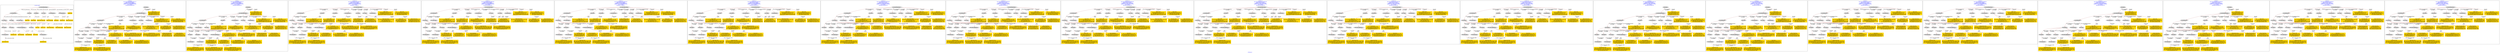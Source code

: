 digraph n0 {
fontcolor="blue"
remincross="true"
label="s02-dma.csv"
subgraph cluster_0 {
label="1-correct model"
n2[style="filled",color="white",fillcolor="lightgray",label="E12_Production1"];
n3[style="filled",color="white",fillcolor="lightgray",label="E21_Person1"];
n4[style="filled",color="white",fillcolor="lightgray",label="E55_Type2"];
n5[style="filled",color="white",fillcolor="lightgray",label="E52_Time-Span3"];
n6[style="filled",color="white",fillcolor="lightgray",label="E69_Death1"];
n7[style="filled",color="white",fillcolor="lightgray",label="E74_Group1"];
n8[style="filled",color="white",fillcolor="lightgray",label="E82_Actor_Appellation1"];
n9[style="filled",color="white",fillcolor="lightgray",label="E67_Birth1"];
n10[shape="plaintext",style="filled",fillcolor="gold",label="Artist URI"];
n11[style="filled",color="white",fillcolor="lightgray",label="E22_Man-Made_Object1"];
n12[style="filled",color="white",fillcolor="lightgray",label="E35_Title1"];
n13[style="filled",color="white",fillcolor="lightgray",label="E30_Right1"];
n14[style="filled",color="white",fillcolor="lightgray",label="E55_Type1"];
n15[style="filled",color="white",fillcolor="lightgray",label="E54_Dimension1"];
n16[style="filled",color="white",fillcolor="lightgray",label="E40_Legal_Body1"];
n17[shape="plaintext",style="filled",fillcolor="gold",label="Object_URI"];
n18[shape="plaintext",style="filled",fillcolor="gold",label="Object Rights"];
n19[shape="plaintext",style="filled",fillcolor="gold",label="Object Title"];
n20[shape="plaintext",style="filled",fillcolor="gold",label="Museum URI"];
n21[shape="plaintext",style="filled",fillcolor="gold",label="Object Link Source"];
n22[style="filled",color="white",fillcolor="lightgray",label="E52_Time-Span1"];
n23[shape="plaintext",style="filled",fillcolor="gold",label="Artist Birth Date"];
n24[style="filled",color="white",fillcolor="lightgray",label="E52_Time-Span2"];
n25[shape="plaintext",style="filled",fillcolor="gold",label="Artist Death Date"];
n26[shape="plaintext",style="filled",fillcolor="gold",label="Object Earliest Date"];
n27[shape="plaintext",style="filled",fillcolor="gold",label="Object Latest Date"];
n28[shape="plaintext",style="filled",fillcolor="gold",label="dimensions"];
n29[shape="plaintext",style="filled",fillcolor="gold",label="Object Work Type URI"];
n30[shape="plaintext",style="filled",fillcolor="gold",label="Object Work Type"];
n31[shape="plaintext",style="filled",fillcolor="gold",label="Medium URI"];
n32[shape="plaintext",style="filled",fillcolor="gold",label="Object Facet Value 1"];
n33[shape="plaintext",style="filled",fillcolor="gold",label="Nationality_URI"];
n34[shape="plaintext",style="filled",fillcolor="gold",label="Artist Nationality"];
n35[shape="plaintext",style="filled",fillcolor="gold",label="Artist Appellation"];
n36[shape="plaintext",style="filled",fillcolor="gold",label="Artist Name"];
}
subgraph cluster_1 {
label="candidate 0\nlink coherence:0.9705882352941176\nnode coherence:0.96875\nconfidence:0.41396295898891317\nmapping score:0.5135358986103394\ncost:33.99824\n-precision:0.68-recall:0.68"
n38[style="filled",color="white",fillcolor="lightgray",label="E12_Production1"];
n39[style="filled",color="white",fillcolor="lightgray",label="E21_Person1"];
n40[style="filled",color="white",fillcolor="lightgray",label="E52_Time-Span2"];
n41[style="filled",color="white",fillcolor="lightgray",label="E55_Type1"];
n42[style="filled",color="white",fillcolor="lightgray",label="E67_Birth1"];
n43[style="filled",color="white",fillcolor="lightgray",label="E69_Death1"];
n44[style="filled",color="white",fillcolor="lightgray",label="E74_Group1"];
n45[style="filled",color="white",fillcolor="lightgray",label="E82_Actor_Appellation1"];
n46[style="filled",color="white",fillcolor="lightgray",label="E22_Man-Made_Object1"];
n47[style="filled",color="white",fillcolor="lightgray",label="E35_Title1"];
n48[style="filled",color="white",fillcolor="lightgray",label="E54_Dimension1"];
n49[style="filled",color="white",fillcolor="lightgray",label="E55_Type2"];
n50[style="filled",color="white",fillcolor="lightgray",label="E8_Acquisition1"];
n51[style="filled",color="white",fillcolor="lightgray",label="E38_Image1"];
n52[style="filled",color="white",fillcolor="lightgray",label="E52_Time-Span1"];
n53[style="filled",color="white",fillcolor="lightgray",label="E52_Time-Span3"];
n54[shape="plaintext",style="filled",fillcolor="gold",label="Artist URI\n[E21_Person,classLink,0.455]\n[E31_Document,classLink,0.278]\n[E82_Actor_Appellation,classLink,0.147]\n[E39_Actor,classLink,0.12]"];
n55[shape="plaintext",style="filled",fillcolor="gold",label="Object Earliest Date\n[E52_Time-Span,P82b_end_of_the_end,0.351]\n[E52_Time-Span,P82_at_some_time_within,0.332]\n[E52_Time-Span,P82a_begin_of_the_begin,0.227]\n[E52_Time-Span,label,0.091]"];
n56[shape="plaintext",style="filled",fillcolor="gold",label="Object Rights\n[E8_Acquisition,P3_has_note,0.531]\n[E30_Right,P3_has_note,0.272]\n[E22_Man-Made_Object,P3_has_note,0.105]\n[E33_Linguistic_Object,P3_has_note,0.093]"];
n57[shape="plaintext",style="filled",fillcolor="gold",label="Artist Appellation\n[E21_Person,classLink,0.52]\n[E82_Actor_Appellation,classLink,0.382]\n[E31_Document,classLink,0.075]\n[E39_Actor,classLink,0.023]"];
n58[shape="plaintext",style="filled",fillcolor="gold",label="Artist Birth Date\n[E52_Time-Span,P82a_begin_of_the_begin,0.526]\n[E52_Time-Span,P82_at_some_time_within,0.336]\n[E52_Time-Span,P82b_end_of_the_end,0.085]\n[E33_Linguistic_Object,P3_has_note,0.052]"];
n59[shape="plaintext",style="filled",fillcolor="gold",label="Object Work Type URI\n[E55_Type,classLink,0.545]\n[E55_Type,label,0.187]\n[E74_Group,classLink,0.148]\n[E57_Material,classLink,0.12]"];
n60[shape="plaintext",style="filled",fillcolor="gold",label="dimensions\n[E54_Dimension,P3_has_note,0.822]\n[E8_Acquisition,P3_has_note,0.079]\n[E22_Man-Made_Object,P3_has_note,0.068]\n[E55_Type,label,0.031]"];
n61[shape="plaintext",style="filled",fillcolor="gold",label="Museum URI\n[E31_Document,classLink,0.687]\n[E38_Image,classLink,0.114]\n[E21_Person,classLink,0.107]\n[E30_Right,P3_has_note,0.092]"];
n62[shape="plaintext",style="filled",fillcolor="gold",label="Object_URI\n[E31_Document,classLink,0.441]\n[E22_Man-Made_Object,classLink,0.406]\n[E38_Image,classLink,0.084]\n[E21_Person,classLink,0.069]"];
n63[shape="plaintext",style="filled",fillcolor="gold",label="Object Title\n[E22_Man-Made_Object,P3_has_note,0.299]\n[E35_Title,label,0.256]\n[E73_Information_Object,P3_has_note,0.246]\n[E33_Linguistic_Object,P3_has_note,0.199]"];
n64[shape="plaintext",style="filled",fillcolor="gold",label="Artist Death Date\n[E52_Time-Span,P82b_end_of_the_end,0.465]\n[E52_Time-Span,P82_at_some_time_within,0.38]\n[E52_Time-Span,P82a_begin_of_the_begin,0.081]\n[E52_Time-Span,label,0.074]"];
n65[shape="plaintext",style="filled",fillcolor="gold",label="Object Link Source\n[E8_Acquisition,P3_has_note,0.519]\n[E38_Image,classLink,0.239]\n[E21_Person,P3_has_note,0.128]\n[E30_Right,P3_has_note,0.114]"];
n66[shape="plaintext",style="filled",fillcolor="gold",label="Nationality_URI\n[E74_Group,classLink,0.677]\n[E55_Type,classLink,0.189]\n[E57_Material,classLink,0.087]\n[E55_Type,label,0.047]"];
n67[shape="plaintext",style="filled",fillcolor="gold",label="Artist Name\n[E82_Actor_Appellation,label,0.499]\n[E22_Man-Made_Object,classLink,0.178]\n[E22_Man-Made_Object,P3_has_note,0.167]\n[E8_Acquisition,P3_has_note,0.156]"];
n68[shape="plaintext",style="filled",fillcolor="gold",label="Artist Nationality\n[E74_Group,label,0.503]\n[E74_Group,classLink,0.299]\n[E55_Type,label,0.125]\n[E21_Person,P3_has_note,0.072]"];
n69[shape="plaintext",style="filled",fillcolor="gold",label="Object Latest Date\n[E52_Time-Span,P82b_end_of_the_end,0.345]\n[E52_Time-Span,P82_at_some_time_within,0.336]\n[E52_Time-Span,P82a_begin_of_the_begin,0.233]\n[E52_Time-Span,label,0.086]"];
n70[shape="plaintext",style="filled",fillcolor="gold",label="Object Facet Value 1\n[E29_Design_or_Procedure,P3_has_note,0.338]\n[E55_Type,label,0.267]\n[E57_Material,label,0.263]\n[E12_Production,P3_has_note,0.132]"];
n71[shape="plaintext",style="filled",fillcolor="gold",label="Object Work Type\n[E55_Type,label,0.337]\n[E55_Type,classLink,0.314]\n[E21_Person,P3_has_note,0.183]\n[E31_Document,classLink,0.166]"];
n72[shape="plaintext",style="filled",fillcolor="gold",label="Medium URI\n[E55_Type,classLink,0.405]\n[E57_Material,classLink,0.379]\n[E74_Group,classLink,0.187]\n[E55_Type,label,0.029]"];
}
subgraph cluster_2 {
label="candidate 1\nlink coherence:0.9705882352941176\nnode coherence:0.96875\nconfidence:0.41396295898891317\nmapping score:0.5135358986103394\ncost:132.99824\n-precision:0.68-recall:0.68"
n74[style="filled",color="white",fillcolor="lightgray",label="E12_Production1"];
n75[style="filled",color="white",fillcolor="lightgray",label="E21_Person1"];
n76[style="filled",color="white",fillcolor="lightgray",label="E52_Time-Span2"];
n77[style="filled",color="white",fillcolor="lightgray",label="E55_Type1"];
n78[style="filled",color="white",fillcolor="lightgray",label="E67_Birth1"];
n79[style="filled",color="white",fillcolor="lightgray",label="E69_Death1"];
n80[style="filled",color="white",fillcolor="lightgray",label="E74_Group1"];
n81[style="filled",color="white",fillcolor="lightgray",label="E82_Actor_Appellation1"];
n82[style="filled",color="white",fillcolor="lightgray",label="E22_Man-Made_Object1"];
n83[style="filled",color="white",fillcolor="lightgray",label="E35_Title1"];
n84[style="filled",color="white",fillcolor="lightgray",label="E54_Dimension1"];
n85[style="filled",color="white",fillcolor="lightgray",label="E55_Type2"];
n86[style="filled",color="white",fillcolor="lightgray",label="E8_Acquisition1"];
n87[style="filled",color="white",fillcolor="lightgray",label="E38_Image1"];
n88[style="filled",color="white",fillcolor="lightgray",label="E52_Time-Span1"];
n89[style="filled",color="white",fillcolor="lightgray",label="E52_Time-Span3"];
n90[shape="plaintext",style="filled",fillcolor="gold",label="Artist URI\n[E21_Person,classLink,0.455]\n[E31_Document,classLink,0.278]\n[E82_Actor_Appellation,classLink,0.147]\n[E39_Actor,classLink,0.12]"];
n91[shape="plaintext",style="filled",fillcolor="gold",label="Object Rights\n[E8_Acquisition,P3_has_note,0.531]\n[E30_Right,P3_has_note,0.272]\n[E22_Man-Made_Object,P3_has_note,0.105]\n[E33_Linguistic_Object,P3_has_note,0.093]"];
n92[shape="plaintext",style="filled",fillcolor="gold",label="Artist Death Date\n[E52_Time-Span,P82b_end_of_the_end,0.465]\n[E52_Time-Span,P82_at_some_time_within,0.38]\n[E52_Time-Span,P82a_begin_of_the_begin,0.081]\n[E52_Time-Span,label,0.074]"];
n93[shape="plaintext",style="filled",fillcolor="gold",label="Artist Appellation\n[E21_Person,classLink,0.52]\n[E82_Actor_Appellation,classLink,0.382]\n[E31_Document,classLink,0.075]\n[E39_Actor,classLink,0.023]"];
n94[shape="plaintext",style="filled",fillcolor="gold",label="Object Work Type URI\n[E55_Type,classLink,0.545]\n[E55_Type,label,0.187]\n[E74_Group,classLink,0.148]\n[E57_Material,classLink,0.12]"];
n95[shape="plaintext",style="filled",fillcolor="gold",label="dimensions\n[E54_Dimension,P3_has_note,0.822]\n[E8_Acquisition,P3_has_note,0.079]\n[E22_Man-Made_Object,P3_has_note,0.068]\n[E55_Type,label,0.031]"];
n96[shape="plaintext",style="filled",fillcolor="gold",label="Museum URI\n[E31_Document,classLink,0.687]\n[E38_Image,classLink,0.114]\n[E21_Person,classLink,0.107]\n[E30_Right,P3_has_note,0.092]"];
n97[shape="plaintext",style="filled",fillcolor="gold",label="Object_URI\n[E31_Document,classLink,0.441]\n[E22_Man-Made_Object,classLink,0.406]\n[E38_Image,classLink,0.084]\n[E21_Person,classLink,0.069]"];
n98[shape="plaintext",style="filled",fillcolor="gold",label="Object Title\n[E22_Man-Made_Object,P3_has_note,0.299]\n[E35_Title,label,0.256]\n[E73_Information_Object,P3_has_note,0.246]\n[E33_Linguistic_Object,P3_has_note,0.199]"];
n99[shape="plaintext",style="filled",fillcolor="gold",label="Object Earliest Date\n[E52_Time-Span,P82b_end_of_the_end,0.351]\n[E52_Time-Span,P82_at_some_time_within,0.332]\n[E52_Time-Span,P82a_begin_of_the_begin,0.227]\n[E52_Time-Span,label,0.091]"];
n100[shape="plaintext",style="filled",fillcolor="gold",label="Object Link Source\n[E8_Acquisition,P3_has_note,0.519]\n[E38_Image,classLink,0.239]\n[E21_Person,P3_has_note,0.128]\n[E30_Right,P3_has_note,0.114]"];
n101[shape="plaintext",style="filled",fillcolor="gold",label="Nationality_URI\n[E74_Group,classLink,0.677]\n[E55_Type,classLink,0.189]\n[E57_Material,classLink,0.087]\n[E55_Type,label,0.047]"];
n102[shape="plaintext",style="filled",fillcolor="gold",label="Artist Name\n[E82_Actor_Appellation,label,0.499]\n[E22_Man-Made_Object,classLink,0.178]\n[E22_Man-Made_Object,P3_has_note,0.167]\n[E8_Acquisition,P3_has_note,0.156]"];
n103[shape="plaintext",style="filled",fillcolor="gold",label="Artist Birth Date\n[E52_Time-Span,P82a_begin_of_the_begin,0.526]\n[E52_Time-Span,P82_at_some_time_within,0.336]\n[E52_Time-Span,P82b_end_of_the_end,0.085]\n[E33_Linguistic_Object,P3_has_note,0.052]"];
n104[shape="plaintext",style="filled",fillcolor="gold",label="Artist Nationality\n[E74_Group,label,0.503]\n[E74_Group,classLink,0.299]\n[E55_Type,label,0.125]\n[E21_Person,P3_has_note,0.072]"];
n105[shape="plaintext",style="filled",fillcolor="gold",label="Object Latest Date\n[E52_Time-Span,P82b_end_of_the_end,0.345]\n[E52_Time-Span,P82_at_some_time_within,0.336]\n[E52_Time-Span,P82a_begin_of_the_begin,0.233]\n[E52_Time-Span,label,0.086]"];
n106[shape="plaintext",style="filled",fillcolor="gold",label="Object Facet Value 1\n[E29_Design_or_Procedure,P3_has_note,0.338]\n[E55_Type,label,0.267]\n[E57_Material,label,0.263]\n[E12_Production,P3_has_note,0.132]"];
n107[shape="plaintext",style="filled",fillcolor="gold",label="Object Work Type\n[E55_Type,label,0.337]\n[E55_Type,classLink,0.314]\n[E21_Person,P3_has_note,0.183]\n[E31_Document,classLink,0.166]"];
n108[shape="plaintext",style="filled",fillcolor="gold",label="Medium URI\n[E55_Type,classLink,0.405]\n[E57_Material,classLink,0.379]\n[E74_Group,classLink,0.187]\n[E55_Type,label,0.029]"];
}
subgraph cluster_3 {
label="candidate 10\nlink coherence:0.9117647058823529\nnode coherence:0.96875\nconfidence:0.41396295898891317\nmapping score:0.5135358986103394\ncost:33.99844\n-precision:0.71-recall:0.71"
n110[style="filled",color="white",fillcolor="lightgray",label="E12_Production1"];
n111[style="filled",color="white",fillcolor="lightgray",label="E21_Person1"];
n112[style="filled",color="white",fillcolor="lightgray",label="E52_Time-Span2"];
n113[style="filled",color="white",fillcolor="lightgray",label="E67_Birth1"];
n114[style="filled",color="white",fillcolor="lightgray",label="E69_Death1"];
n115[style="filled",color="white",fillcolor="lightgray",label="E74_Group1"];
n116[style="filled",color="white",fillcolor="lightgray",label="E82_Actor_Appellation1"];
n117[style="filled",color="white",fillcolor="lightgray",label="E22_Man-Made_Object1"];
n118[style="filled",color="white",fillcolor="lightgray",label="E35_Title1"];
n119[style="filled",color="white",fillcolor="lightgray",label="E38_Image1"];
n120[style="filled",color="white",fillcolor="lightgray",label="E54_Dimension1"];
n121[style="filled",color="white",fillcolor="lightgray",label="E55_Type1"];
n122[style="filled",color="white",fillcolor="lightgray",label="E55_Type2"];
n123[style="filled",color="white",fillcolor="lightgray",label="E8_Acquisition1"];
n124[style="filled",color="white",fillcolor="lightgray",label="E52_Time-Span1"];
n125[style="filled",color="white",fillcolor="lightgray",label="E52_Time-Span3"];
n126[shape="plaintext",style="filled",fillcolor="gold",label="Artist URI\n[E21_Person,classLink,0.455]\n[E31_Document,classLink,0.278]\n[E82_Actor_Appellation,classLink,0.147]\n[E39_Actor,classLink,0.12]"];
n127[shape="plaintext",style="filled",fillcolor="gold",label="Object Earliest Date\n[E52_Time-Span,P82b_end_of_the_end,0.351]\n[E52_Time-Span,P82_at_some_time_within,0.332]\n[E52_Time-Span,P82a_begin_of_the_begin,0.227]\n[E52_Time-Span,label,0.091]"];
n128[shape="plaintext",style="filled",fillcolor="gold",label="Object Rights\n[E8_Acquisition,P3_has_note,0.531]\n[E30_Right,P3_has_note,0.272]\n[E22_Man-Made_Object,P3_has_note,0.105]\n[E33_Linguistic_Object,P3_has_note,0.093]"];
n129[shape="plaintext",style="filled",fillcolor="gold",label="Artist Appellation\n[E21_Person,classLink,0.52]\n[E82_Actor_Appellation,classLink,0.382]\n[E31_Document,classLink,0.075]\n[E39_Actor,classLink,0.023]"];
n130[shape="plaintext",style="filled",fillcolor="gold",label="Artist Birth Date\n[E52_Time-Span,P82a_begin_of_the_begin,0.526]\n[E52_Time-Span,P82_at_some_time_within,0.336]\n[E52_Time-Span,P82b_end_of_the_end,0.085]\n[E33_Linguistic_Object,P3_has_note,0.052]"];
n131[shape="plaintext",style="filled",fillcolor="gold",label="Object Work Type URI\n[E55_Type,classLink,0.545]\n[E55_Type,label,0.187]\n[E74_Group,classLink,0.148]\n[E57_Material,classLink,0.12]"];
n132[shape="plaintext",style="filled",fillcolor="gold",label="dimensions\n[E54_Dimension,P3_has_note,0.822]\n[E8_Acquisition,P3_has_note,0.079]\n[E22_Man-Made_Object,P3_has_note,0.068]\n[E55_Type,label,0.031]"];
n133[shape="plaintext",style="filled",fillcolor="gold",label="Museum URI\n[E31_Document,classLink,0.687]\n[E38_Image,classLink,0.114]\n[E21_Person,classLink,0.107]\n[E30_Right,P3_has_note,0.092]"];
n134[shape="plaintext",style="filled",fillcolor="gold",label="Object_URI\n[E31_Document,classLink,0.441]\n[E22_Man-Made_Object,classLink,0.406]\n[E38_Image,classLink,0.084]\n[E21_Person,classLink,0.069]"];
n135[shape="plaintext",style="filled",fillcolor="gold",label="Object Title\n[E22_Man-Made_Object,P3_has_note,0.299]\n[E35_Title,label,0.256]\n[E73_Information_Object,P3_has_note,0.246]\n[E33_Linguistic_Object,P3_has_note,0.199]"];
n136[shape="plaintext",style="filled",fillcolor="gold",label="Artist Death Date\n[E52_Time-Span,P82b_end_of_the_end,0.465]\n[E52_Time-Span,P82_at_some_time_within,0.38]\n[E52_Time-Span,P82a_begin_of_the_begin,0.081]\n[E52_Time-Span,label,0.074]"];
n137[shape="plaintext",style="filled",fillcolor="gold",label="Object Link Source\n[E8_Acquisition,P3_has_note,0.519]\n[E38_Image,classLink,0.239]\n[E21_Person,P3_has_note,0.128]\n[E30_Right,P3_has_note,0.114]"];
n138[shape="plaintext",style="filled",fillcolor="gold",label="Nationality_URI\n[E74_Group,classLink,0.677]\n[E55_Type,classLink,0.189]\n[E57_Material,classLink,0.087]\n[E55_Type,label,0.047]"];
n139[shape="plaintext",style="filled",fillcolor="gold",label="Artist Name\n[E82_Actor_Appellation,label,0.499]\n[E22_Man-Made_Object,classLink,0.178]\n[E22_Man-Made_Object,P3_has_note,0.167]\n[E8_Acquisition,P3_has_note,0.156]"];
n140[shape="plaintext",style="filled",fillcolor="gold",label="Artist Nationality\n[E74_Group,label,0.503]\n[E74_Group,classLink,0.299]\n[E55_Type,label,0.125]\n[E21_Person,P3_has_note,0.072]"];
n141[shape="plaintext",style="filled",fillcolor="gold",label="Object Latest Date\n[E52_Time-Span,P82b_end_of_the_end,0.345]\n[E52_Time-Span,P82_at_some_time_within,0.336]\n[E52_Time-Span,P82a_begin_of_the_begin,0.233]\n[E52_Time-Span,label,0.086]"];
n142[shape="plaintext",style="filled",fillcolor="gold",label="Object Facet Value 1\n[E29_Design_or_Procedure,P3_has_note,0.338]\n[E55_Type,label,0.267]\n[E57_Material,label,0.263]\n[E12_Production,P3_has_note,0.132]"];
n143[shape="plaintext",style="filled",fillcolor="gold",label="Object Work Type\n[E55_Type,label,0.337]\n[E55_Type,classLink,0.314]\n[E21_Person,P3_has_note,0.183]\n[E31_Document,classLink,0.166]"];
n144[shape="plaintext",style="filled",fillcolor="gold",label="Medium URI\n[E55_Type,classLink,0.405]\n[E57_Material,classLink,0.379]\n[E74_Group,classLink,0.187]\n[E55_Type,label,0.029]"];
}
subgraph cluster_4 {
label="candidate 11\nlink coherence:0.9117647058823529\nnode coherence:0.96875\nconfidence:0.41396295898891317\nmapping score:0.5135358986103394\ncost:33.99846\n-precision:0.68-recall:0.68"
n146[style="filled",color="white",fillcolor="lightgray",label="E12_Production1"];
n147[style="filled",color="white",fillcolor="lightgray",label="E21_Person1"];
n148[style="filled",color="white",fillcolor="lightgray",label="E52_Time-Span2"];
n149[style="filled",color="white",fillcolor="lightgray",label="E67_Birth1"];
n150[style="filled",color="white",fillcolor="lightgray",label="E69_Death1"];
n151[style="filled",color="white",fillcolor="lightgray",label="E74_Group1"];
n152[style="filled",color="white",fillcolor="lightgray",label="E82_Actor_Appellation1"];
n153[style="filled",color="white",fillcolor="lightgray",label="E22_Man-Made_Object1"];
n154[style="filled",color="white",fillcolor="lightgray",label="E35_Title1"];
n155[style="filled",color="white",fillcolor="lightgray",label="E38_Image1"];
n156[style="filled",color="white",fillcolor="lightgray",label="E54_Dimension1"];
n157[style="filled",color="white",fillcolor="lightgray",label="E55_Type1"];
n158[style="filled",color="white",fillcolor="lightgray",label="E55_Type2"];
n159[style="filled",color="white",fillcolor="lightgray",label="E8_Acquisition1"];
n160[style="filled",color="white",fillcolor="lightgray",label="E52_Time-Span1"];
n161[style="filled",color="white",fillcolor="lightgray",label="E52_Time-Span3"];
n162[shape="plaintext",style="filled",fillcolor="gold",label="Artist URI\n[E21_Person,classLink,0.455]\n[E31_Document,classLink,0.278]\n[E82_Actor_Appellation,classLink,0.147]\n[E39_Actor,classLink,0.12]"];
n163[shape="plaintext",style="filled",fillcolor="gold",label="Object Earliest Date\n[E52_Time-Span,P82b_end_of_the_end,0.351]\n[E52_Time-Span,P82_at_some_time_within,0.332]\n[E52_Time-Span,P82a_begin_of_the_begin,0.227]\n[E52_Time-Span,label,0.091]"];
n164[shape="plaintext",style="filled",fillcolor="gold",label="Object Rights\n[E8_Acquisition,P3_has_note,0.531]\n[E30_Right,P3_has_note,0.272]\n[E22_Man-Made_Object,P3_has_note,0.105]\n[E33_Linguistic_Object,P3_has_note,0.093]"];
n165[shape="plaintext",style="filled",fillcolor="gold",label="Artist Appellation\n[E21_Person,classLink,0.52]\n[E82_Actor_Appellation,classLink,0.382]\n[E31_Document,classLink,0.075]\n[E39_Actor,classLink,0.023]"];
n166[shape="plaintext",style="filled",fillcolor="gold",label="Artist Birth Date\n[E52_Time-Span,P82a_begin_of_the_begin,0.526]\n[E52_Time-Span,P82_at_some_time_within,0.336]\n[E52_Time-Span,P82b_end_of_the_end,0.085]\n[E33_Linguistic_Object,P3_has_note,0.052]"];
n167[shape="plaintext",style="filled",fillcolor="gold",label="Object Work Type URI\n[E55_Type,classLink,0.545]\n[E55_Type,label,0.187]\n[E74_Group,classLink,0.148]\n[E57_Material,classLink,0.12]"];
n168[shape="plaintext",style="filled",fillcolor="gold",label="dimensions\n[E54_Dimension,P3_has_note,0.822]\n[E8_Acquisition,P3_has_note,0.079]\n[E22_Man-Made_Object,P3_has_note,0.068]\n[E55_Type,label,0.031]"];
n169[shape="plaintext",style="filled",fillcolor="gold",label="Museum URI\n[E31_Document,classLink,0.687]\n[E38_Image,classLink,0.114]\n[E21_Person,classLink,0.107]\n[E30_Right,P3_has_note,0.092]"];
n170[shape="plaintext",style="filled",fillcolor="gold",label="Object_URI\n[E31_Document,classLink,0.441]\n[E22_Man-Made_Object,classLink,0.406]\n[E38_Image,classLink,0.084]\n[E21_Person,classLink,0.069]"];
n171[shape="plaintext",style="filled",fillcolor="gold",label="Object Title\n[E22_Man-Made_Object,P3_has_note,0.299]\n[E35_Title,label,0.256]\n[E73_Information_Object,P3_has_note,0.246]\n[E33_Linguistic_Object,P3_has_note,0.199]"];
n172[shape="plaintext",style="filled",fillcolor="gold",label="Artist Death Date\n[E52_Time-Span,P82b_end_of_the_end,0.465]\n[E52_Time-Span,P82_at_some_time_within,0.38]\n[E52_Time-Span,P82a_begin_of_the_begin,0.081]\n[E52_Time-Span,label,0.074]"];
n173[shape="plaintext",style="filled",fillcolor="gold",label="Object Link Source\n[E8_Acquisition,P3_has_note,0.519]\n[E38_Image,classLink,0.239]\n[E21_Person,P3_has_note,0.128]\n[E30_Right,P3_has_note,0.114]"];
n174[shape="plaintext",style="filled",fillcolor="gold",label="Nationality_URI\n[E74_Group,classLink,0.677]\n[E55_Type,classLink,0.189]\n[E57_Material,classLink,0.087]\n[E55_Type,label,0.047]"];
n175[shape="plaintext",style="filled",fillcolor="gold",label="Artist Name\n[E82_Actor_Appellation,label,0.499]\n[E22_Man-Made_Object,classLink,0.178]\n[E22_Man-Made_Object,P3_has_note,0.167]\n[E8_Acquisition,P3_has_note,0.156]"];
n176[shape="plaintext",style="filled",fillcolor="gold",label="Artist Nationality\n[E74_Group,label,0.503]\n[E74_Group,classLink,0.299]\n[E55_Type,label,0.125]\n[E21_Person,P3_has_note,0.072]"];
n177[shape="plaintext",style="filled",fillcolor="gold",label="Object Latest Date\n[E52_Time-Span,P82b_end_of_the_end,0.345]\n[E52_Time-Span,P82_at_some_time_within,0.336]\n[E52_Time-Span,P82a_begin_of_the_begin,0.233]\n[E52_Time-Span,label,0.086]"];
n178[shape="plaintext",style="filled",fillcolor="gold",label="Object Facet Value 1\n[E29_Design_or_Procedure,P3_has_note,0.338]\n[E55_Type,label,0.267]\n[E57_Material,label,0.263]\n[E12_Production,P3_has_note,0.132]"];
n179[shape="plaintext",style="filled",fillcolor="gold",label="Object Work Type\n[E55_Type,label,0.337]\n[E55_Type,classLink,0.314]\n[E21_Person,P3_has_note,0.183]\n[E31_Document,classLink,0.166]"];
n180[shape="plaintext",style="filled",fillcolor="gold",label="Medium URI\n[E55_Type,classLink,0.405]\n[E57_Material,classLink,0.379]\n[E74_Group,classLink,0.187]\n[E55_Type,label,0.029]"];
}
subgraph cluster_5 {
label="candidate 12\nlink coherence:0.9117647058823529\nnode coherence:0.96875\nconfidence:0.41396295898891317\nmapping score:0.5135358986103394\ncost:132.99844\n-precision:0.71-recall:0.71"
n182[style="filled",color="white",fillcolor="lightgray",label="E12_Production1"];
n183[style="filled",color="white",fillcolor="lightgray",label="E21_Person1"];
n184[style="filled",color="white",fillcolor="lightgray",label="E52_Time-Span2"];
n185[style="filled",color="white",fillcolor="lightgray",label="E67_Birth1"];
n186[style="filled",color="white",fillcolor="lightgray",label="E69_Death1"];
n187[style="filled",color="white",fillcolor="lightgray",label="E74_Group1"];
n188[style="filled",color="white",fillcolor="lightgray",label="E82_Actor_Appellation1"];
n189[style="filled",color="white",fillcolor="lightgray",label="E22_Man-Made_Object1"];
n190[style="filled",color="white",fillcolor="lightgray",label="E35_Title1"];
n191[style="filled",color="white",fillcolor="lightgray",label="E38_Image1"];
n192[style="filled",color="white",fillcolor="lightgray",label="E54_Dimension1"];
n193[style="filled",color="white",fillcolor="lightgray",label="E55_Type1"];
n194[style="filled",color="white",fillcolor="lightgray",label="E55_Type2"];
n195[style="filled",color="white",fillcolor="lightgray",label="E8_Acquisition1"];
n196[style="filled",color="white",fillcolor="lightgray",label="E52_Time-Span1"];
n197[style="filled",color="white",fillcolor="lightgray",label="E52_Time-Span3"];
n198[shape="plaintext",style="filled",fillcolor="gold",label="Artist URI\n[E21_Person,classLink,0.455]\n[E31_Document,classLink,0.278]\n[E82_Actor_Appellation,classLink,0.147]\n[E39_Actor,classLink,0.12]"];
n199[shape="plaintext",style="filled",fillcolor="gold",label="Object Rights\n[E8_Acquisition,P3_has_note,0.531]\n[E30_Right,P3_has_note,0.272]\n[E22_Man-Made_Object,P3_has_note,0.105]\n[E33_Linguistic_Object,P3_has_note,0.093]"];
n200[shape="plaintext",style="filled",fillcolor="gold",label="Artist Death Date\n[E52_Time-Span,P82b_end_of_the_end,0.465]\n[E52_Time-Span,P82_at_some_time_within,0.38]\n[E52_Time-Span,P82a_begin_of_the_begin,0.081]\n[E52_Time-Span,label,0.074]"];
n201[shape="plaintext",style="filled",fillcolor="gold",label="Artist Appellation\n[E21_Person,classLink,0.52]\n[E82_Actor_Appellation,classLink,0.382]\n[E31_Document,classLink,0.075]\n[E39_Actor,classLink,0.023]"];
n202[shape="plaintext",style="filled",fillcolor="gold",label="Object Work Type URI\n[E55_Type,classLink,0.545]\n[E55_Type,label,0.187]\n[E74_Group,classLink,0.148]\n[E57_Material,classLink,0.12]"];
n203[shape="plaintext",style="filled",fillcolor="gold",label="dimensions\n[E54_Dimension,P3_has_note,0.822]\n[E8_Acquisition,P3_has_note,0.079]\n[E22_Man-Made_Object,P3_has_note,0.068]\n[E55_Type,label,0.031]"];
n204[shape="plaintext",style="filled",fillcolor="gold",label="Museum URI\n[E31_Document,classLink,0.687]\n[E38_Image,classLink,0.114]\n[E21_Person,classLink,0.107]\n[E30_Right,P3_has_note,0.092]"];
n205[shape="plaintext",style="filled",fillcolor="gold",label="Object_URI\n[E31_Document,classLink,0.441]\n[E22_Man-Made_Object,classLink,0.406]\n[E38_Image,classLink,0.084]\n[E21_Person,classLink,0.069]"];
n206[shape="plaintext",style="filled",fillcolor="gold",label="Object Title\n[E22_Man-Made_Object,P3_has_note,0.299]\n[E35_Title,label,0.256]\n[E73_Information_Object,P3_has_note,0.246]\n[E33_Linguistic_Object,P3_has_note,0.199]"];
n207[shape="plaintext",style="filled",fillcolor="gold",label="Object Earliest Date\n[E52_Time-Span,P82b_end_of_the_end,0.351]\n[E52_Time-Span,P82_at_some_time_within,0.332]\n[E52_Time-Span,P82a_begin_of_the_begin,0.227]\n[E52_Time-Span,label,0.091]"];
n208[shape="plaintext",style="filled",fillcolor="gold",label="Object Link Source\n[E8_Acquisition,P3_has_note,0.519]\n[E38_Image,classLink,0.239]\n[E21_Person,P3_has_note,0.128]\n[E30_Right,P3_has_note,0.114]"];
n209[shape="plaintext",style="filled",fillcolor="gold",label="Nationality_URI\n[E74_Group,classLink,0.677]\n[E55_Type,classLink,0.189]\n[E57_Material,classLink,0.087]\n[E55_Type,label,0.047]"];
n210[shape="plaintext",style="filled",fillcolor="gold",label="Artist Name\n[E82_Actor_Appellation,label,0.499]\n[E22_Man-Made_Object,classLink,0.178]\n[E22_Man-Made_Object,P3_has_note,0.167]\n[E8_Acquisition,P3_has_note,0.156]"];
n211[shape="plaintext",style="filled",fillcolor="gold",label="Artist Birth Date\n[E52_Time-Span,P82a_begin_of_the_begin,0.526]\n[E52_Time-Span,P82_at_some_time_within,0.336]\n[E52_Time-Span,P82b_end_of_the_end,0.085]\n[E33_Linguistic_Object,P3_has_note,0.052]"];
n212[shape="plaintext",style="filled",fillcolor="gold",label="Artist Nationality\n[E74_Group,label,0.503]\n[E74_Group,classLink,0.299]\n[E55_Type,label,0.125]\n[E21_Person,P3_has_note,0.072]"];
n213[shape="plaintext",style="filled",fillcolor="gold",label="Object Latest Date\n[E52_Time-Span,P82b_end_of_the_end,0.345]\n[E52_Time-Span,P82_at_some_time_within,0.336]\n[E52_Time-Span,P82a_begin_of_the_begin,0.233]\n[E52_Time-Span,label,0.086]"];
n214[shape="plaintext",style="filled",fillcolor="gold",label="Object Facet Value 1\n[E29_Design_or_Procedure,P3_has_note,0.338]\n[E55_Type,label,0.267]\n[E57_Material,label,0.263]\n[E12_Production,P3_has_note,0.132]"];
n215[shape="plaintext",style="filled",fillcolor="gold",label="Object Work Type\n[E55_Type,label,0.337]\n[E55_Type,classLink,0.314]\n[E21_Person,P3_has_note,0.183]\n[E31_Document,classLink,0.166]"];
n216[shape="plaintext",style="filled",fillcolor="gold",label="Medium URI\n[E55_Type,classLink,0.405]\n[E57_Material,classLink,0.379]\n[E74_Group,classLink,0.187]\n[E55_Type,label,0.029]"];
}
subgraph cluster_6 {
label="candidate 13\nlink coherence:0.9117647058823529\nnode coherence:0.96875\nconfidence:0.41396295898891317\nmapping score:0.5135358986103394\ncost:132.99846\n-precision:0.68-recall:0.68"
n218[style="filled",color="white",fillcolor="lightgray",label="E12_Production1"];
n219[style="filled",color="white",fillcolor="lightgray",label="E21_Person1"];
n220[style="filled",color="white",fillcolor="lightgray",label="E52_Time-Span2"];
n221[style="filled",color="white",fillcolor="lightgray",label="E67_Birth1"];
n222[style="filled",color="white",fillcolor="lightgray",label="E69_Death1"];
n223[style="filled",color="white",fillcolor="lightgray",label="E74_Group1"];
n224[style="filled",color="white",fillcolor="lightgray",label="E82_Actor_Appellation1"];
n225[style="filled",color="white",fillcolor="lightgray",label="E22_Man-Made_Object1"];
n226[style="filled",color="white",fillcolor="lightgray",label="E35_Title1"];
n227[style="filled",color="white",fillcolor="lightgray",label="E38_Image1"];
n228[style="filled",color="white",fillcolor="lightgray",label="E54_Dimension1"];
n229[style="filled",color="white",fillcolor="lightgray",label="E55_Type1"];
n230[style="filled",color="white",fillcolor="lightgray",label="E55_Type2"];
n231[style="filled",color="white",fillcolor="lightgray",label="E8_Acquisition1"];
n232[style="filled",color="white",fillcolor="lightgray",label="E52_Time-Span1"];
n233[style="filled",color="white",fillcolor="lightgray",label="E52_Time-Span3"];
n234[shape="plaintext",style="filled",fillcolor="gold",label="Artist URI\n[E21_Person,classLink,0.455]\n[E31_Document,classLink,0.278]\n[E82_Actor_Appellation,classLink,0.147]\n[E39_Actor,classLink,0.12]"];
n235[shape="plaintext",style="filled",fillcolor="gold",label="Object Rights\n[E8_Acquisition,P3_has_note,0.531]\n[E30_Right,P3_has_note,0.272]\n[E22_Man-Made_Object,P3_has_note,0.105]\n[E33_Linguistic_Object,P3_has_note,0.093]"];
n236[shape="plaintext",style="filled",fillcolor="gold",label="Artist Death Date\n[E52_Time-Span,P82b_end_of_the_end,0.465]\n[E52_Time-Span,P82_at_some_time_within,0.38]\n[E52_Time-Span,P82a_begin_of_the_begin,0.081]\n[E52_Time-Span,label,0.074]"];
n237[shape="plaintext",style="filled",fillcolor="gold",label="Artist Appellation\n[E21_Person,classLink,0.52]\n[E82_Actor_Appellation,classLink,0.382]\n[E31_Document,classLink,0.075]\n[E39_Actor,classLink,0.023]"];
n238[shape="plaintext",style="filled",fillcolor="gold",label="Object Work Type URI\n[E55_Type,classLink,0.545]\n[E55_Type,label,0.187]\n[E74_Group,classLink,0.148]\n[E57_Material,classLink,0.12]"];
n239[shape="plaintext",style="filled",fillcolor="gold",label="dimensions\n[E54_Dimension,P3_has_note,0.822]\n[E8_Acquisition,P3_has_note,0.079]\n[E22_Man-Made_Object,P3_has_note,0.068]\n[E55_Type,label,0.031]"];
n240[shape="plaintext",style="filled",fillcolor="gold",label="Museum URI\n[E31_Document,classLink,0.687]\n[E38_Image,classLink,0.114]\n[E21_Person,classLink,0.107]\n[E30_Right,P3_has_note,0.092]"];
n241[shape="plaintext",style="filled",fillcolor="gold",label="Object_URI\n[E31_Document,classLink,0.441]\n[E22_Man-Made_Object,classLink,0.406]\n[E38_Image,classLink,0.084]\n[E21_Person,classLink,0.069]"];
n242[shape="plaintext",style="filled",fillcolor="gold",label="Object Title\n[E22_Man-Made_Object,P3_has_note,0.299]\n[E35_Title,label,0.256]\n[E73_Information_Object,P3_has_note,0.246]\n[E33_Linguistic_Object,P3_has_note,0.199]"];
n243[shape="plaintext",style="filled",fillcolor="gold",label="Object Earliest Date\n[E52_Time-Span,P82b_end_of_the_end,0.351]\n[E52_Time-Span,P82_at_some_time_within,0.332]\n[E52_Time-Span,P82a_begin_of_the_begin,0.227]\n[E52_Time-Span,label,0.091]"];
n244[shape="plaintext",style="filled",fillcolor="gold",label="Object Link Source\n[E8_Acquisition,P3_has_note,0.519]\n[E38_Image,classLink,0.239]\n[E21_Person,P3_has_note,0.128]\n[E30_Right,P3_has_note,0.114]"];
n245[shape="plaintext",style="filled",fillcolor="gold",label="Nationality_URI\n[E74_Group,classLink,0.677]\n[E55_Type,classLink,0.189]\n[E57_Material,classLink,0.087]\n[E55_Type,label,0.047]"];
n246[shape="plaintext",style="filled",fillcolor="gold",label="Artist Name\n[E82_Actor_Appellation,label,0.499]\n[E22_Man-Made_Object,classLink,0.178]\n[E22_Man-Made_Object,P3_has_note,0.167]\n[E8_Acquisition,P3_has_note,0.156]"];
n247[shape="plaintext",style="filled",fillcolor="gold",label="Artist Birth Date\n[E52_Time-Span,P82a_begin_of_the_begin,0.526]\n[E52_Time-Span,P82_at_some_time_within,0.336]\n[E52_Time-Span,P82b_end_of_the_end,0.085]\n[E33_Linguistic_Object,P3_has_note,0.052]"];
n248[shape="plaintext",style="filled",fillcolor="gold",label="Artist Nationality\n[E74_Group,label,0.503]\n[E74_Group,classLink,0.299]\n[E55_Type,label,0.125]\n[E21_Person,P3_has_note,0.072]"];
n249[shape="plaintext",style="filled",fillcolor="gold",label="Object Latest Date\n[E52_Time-Span,P82b_end_of_the_end,0.345]\n[E52_Time-Span,P82_at_some_time_within,0.336]\n[E52_Time-Span,P82a_begin_of_the_begin,0.233]\n[E52_Time-Span,label,0.086]"];
n250[shape="plaintext",style="filled",fillcolor="gold",label="Object Facet Value 1\n[E29_Design_or_Procedure,P3_has_note,0.338]\n[E55_Type,label,0.267]\n[E57_Material,label,0.263]\n[E12_Production,P3_has_note,0.132]"];
n251[shape="plaintext",style="filled",fillcolor="gold",label="Object Work Type\n[E55_Type,label,0.337]\n[E55_Type,classLink,0.314]\n[E21_Person,P3_has_note,0.183]\n[E31_Document,classLink,0.166]"];
n252[shape="plaintext",style="filled",fillcolor="gold",label="Medium URI\n[E55_Type,classLink,0.405]\n[E57_Material,classLink,0.379]\n[E74_Group,classLink,0.187]\n[E55_Type,label,0.029]"];
}
subgraph cluster_7 {
label="candidate 14\nlink coherence:0.9117647058823529\nnode coherence:0.9375\nconfidence:0.39128473937554314\nmapping score:0.49555982540588284\ncost:33.99837\n-precision:0.65-recall:0.65"
n254[style="filled",color="white",fillcolor="lightgray",label="E12_Production1"];
n255[style="filled",color="white",fillcolor="lightgray",label="E21_Person1"];
n256[style="filled",color="white",fillcolor="lightgray",label="E52_Time-Span2"];
n257[style="filled",color="white",fillcolor="lightgray",label="E55_Type1"];
n258[style="filled",color="white",fillcolor="lightgray",label="E67_Birth1"];
n259[style="filled",color="white",fillcolor="lightgray",label="E69_Death1"];
n260[style="filled",color="white",fillcolor="lightgray",label="E74_Group1"];
n261[style="filled",color="white",fillcolor="lightgray",label="E82_Actor_Appellation1"];
n262[style="filled",color="white",fillcolor="lightgray",label="E22_Man-Made_Object1"];
n263[style="filled",color="white",fillcolor="lightgray",label="E35_Title1"];
n264[style="filled",color="white",fillcolor="lightgray",label="E38_Image1"];
n265[style="filled",color="white",fillcolor="lightgray",label="E54_Dimension1"];
n266[style="filled",color="white",fillcolor="lightgray",label="E55_Type2"];
n267[style="filled",color="white",fillcolor="lightgray",label="E8_Acquisition1"];
n268[style="filled",color="white",fillcolor="lightgray",label="E52_Time-Span1"];
n269[style="filled",color="white",fillcolor="lightgray",label="E52_Time-Span3"];
n270[shape="plaintext",style="filled",fillcolor="gold",label="Artist URI\n[E21_Person,classLink,0.455]\n[E31_Document,classLink,0.278]\n[E82_Actor_Appellation,classLink,0.147]\n[E39_Actor,classLink,0.12]"];
n271[shape="plaintext",style="filled",fillcolor="gold",label="Object Earliest Date\n[E52_Time-Span,P82b_end_of_the_end,0.351]\n[E52_Time-Span,P82_at_some_time_within,0.332]\n[E52_Time-Span,P82a_begin_of_the_begin,0.227]\n[E52_Time-Span,label,0.091]"];
n272[shape="plaintext",style="filled",fillcolor="gold",label="Object Rights\n[E8_Acquisition,P3_has_note,0.531]\n[E30_Right,P3_has_note,0.272]\n[E22_Man-Made_Object,P3_has_note,0.105]\n[E33_Linguistic_Object,P3_has_note,0.093]"];
n273[shape="plaintext",style="filled",fillcolor="gold",label="Artist Appellation\n[E21_Person,classLink,0.52]\n[E82_Actor_Appellation,classLink,0.382]\n[E31_Document,classLink,0.075]\n[E39_Actor,classLink,0.023]"];
n274[shape="plaintext",style="filled",fillcolor="gold",label="Artist Birth Date\n[E52_Time-Span,P82a_begin_of_the_begin,0.526]\n[E52_Time-Span,P82_at_some_time_within,0.336]\n[E52_Time-Span,P82b_end_of_the_end,0.085]\n[E33_Linguistic_Object,P3_has_note,0.052]"];
n275[shape="plaintext",style="filled",fillcolor="gold",label="Object Work Type URI\n[E55_Type,classLink,0.545]\n[E55_Type,label,0.187]\n[E74_Group,classLink,0.148]\n[E57_Material,classLink,0.12]"];
n276[shape="plaintext",style="filled",fillcolor="gold",label="dimensions\n[E54_Dimension,P3_has_note,0.822]\n[E8_Acquisition,P3_has_note,0.079]\n[E22_Man-Made_Object,P3_has_note,0.068]\n[E55_Type,label,0.031]"];
n277[shape="plaintext",style="filled",fillcolor="gold",label="Museum URI\n[E31_Document,classLink,0.687]\n[E38_Image,classLink,0.114]\n[E21_Person,classLink,0.107]\n[E30_Right,P3_has_note,0.092]"];
n278[shape="plaintext",style="filled",fillcolor="gold",label="Object_URI\n[E31_Document,classLink,0.441]\n[E22_Man-Made_Object,classLink,0.406]\n[E38_Image,classLink,0.084]\n[E21_Person,classLink,0.069]"];
n279[shape="plaintext",style="filled",fillcolor="gold",label="Object Title\n[E22_Man-Made_Object,P3_has_note,0.299]\n[E35_Title,label,0.256]\n[E73_Information_Object,P3_has_note,0.246]\n[E33_Linguistic_Object,P3_has_note,0.199]"];
n280[shape="plaintext",style="filled",fillcolor="gold",label="Artist Death Date\n[E52_Time-Span,P82b_end_of_the_end,0.465]\n[E52_Time-Span,P82_at_some_time_within,0.38]\n[E52_Time-Span,P82a_begin_of_the_begin,0.081]\n[E52_Time-Span,label,0.074]"];
n281[shape="plaintext",style="filled",fillcolor="gold",label="Object Link Source\n[E8_Acquisition,P3_has_note,0.519]\n[E38_Image,classLink,0.239]\n[E21_Person,P3_has_note,0.128]\n[E30_Right,P3_has_note,0.114]"];
n282[shape="plaintext",style="filled",fillcolor="gold",label="Nationality_URI\n[E74_Group,classLink,0.677]\n[E55_Type,classLink,0.189]\n[E57_Material,classLink,0.087]\n[E55_Type,label,0.047]"];
n283[shape="plaintext",style="filled",fillcolor="gold",label="Artist Name\n[E82_Actor_Appellation,label,0.499]\n[E22_Man-Made_Object,classLink,0.178]\n[E22_Man-Made_Object,P3_has_note,0.167]\n[E8_Acquisition,P3_has_note,0.156]"];
n284[shape="plaintext",style="filled",fillcolor="gold",label="Artist Nationality\n[E74_Group,label,0.503]\n[E74_Group,classLink,0.299]\n[E55_Type,label,0.125]\n[E21_Person,P3_has_note,0.072]"];
n285[shape="plaintext",style="filled",fillcolor="gold",label="Object Latest Date\n[E52_Time-Span,P82b_end_of_the_end,0.345]\n[E52_Time-Span,P82_at_some_time_within,0.336]\n[E52_Time-Span,P82a_begin_of_the_begin,0.233]\n[E52_Time-Span,label,0.086]"];
n286[shape="plaintext",style="filled",fillcolor="gold",label="Object Facet Value 1\n[E29_Design_or_Procedure,P3_has_note,0.338]\n[E55_Type,label,0.267]\n[E57_Material,label,0.263]\n[E12_Production,P3_has_note,0.132]"];
n287[shape="plaintext",style="filled",fillcolor="gold",label="Object Work Type\n[E55_Type,label,0.337]\n[E55_Type,classLink,0.314]\n[E21_Person,P3_has_note,0.183]\n[E31_Document,classLink,0.166]"];
n288[shape="plaintext",style="filled",fillcolor="gold",label="Medium URI\n[E55_Type,classLink,0.405]\n[E57_Material,classLink,0.379]\n[E74_Group,classLink,0.187]\n[E55_Type,label,0.029]"];
}
subgraph cluster_8 {
label="candidate 15\nlink coherence:0.9117647058823529\nnode coherence:0.9375\nconfidence:0.39128473937554314\nmapping score:0.49555982540588284\ncost:132.99837\n-precision:0.65-recall:0.65"
n290[style="filled",color="white",fillcolor="lightgray",label="E12_Production1"];
n291[style="filled",color="white",fillcolor="lightgray",label="E21_Person1"];
n292[style="filled",color="white",fillcolor="lightgray",label="E52_Time-Span2"];
n293[style="filled",color="white",fillcolor="lightgray",label="E55_Type1"];
n294[style="filled",color="white",fillcolor="lightgray",label="E67_Birth1"];
n295[style="filled",color="white",fillcolor="lightgray",label="E69_Death1"];
n296[style="filled",color="white",fillcolor="lightgray",label="E74_Group1"];
n297[style="filled",color="white",fillcolor="lightgray",label="E82_Actor_Appellation1"];
n298[style="filled",color="white",fillcolor="lightgray",label="E22_Man-Made_Object1"];
n299[style="filled",color="white",fillcolor="lightgray",label="E35_Title1"];
n300[style="filled",color="white",fillcolor="lightgray",label="E38_Image1"];
n301[style="filled",color="white",fillcolor="lightgray",label="E54_Dimension1"];
n302[style="filled",color="white",fillcolor="lightgray",label="E55_Type2"];
n303[style="filled",color="white",fillcolor="lightgray",label="E8_Acquisition1"];
n304[style="filled",color="white",fillcolor="lightgray",label="E52_Time-Span1"];
n305[style="filled",color="white",fillcolor="lightgray",label="E52_Time-Span3"];
n306[shape="plaintext",style="filled",fillcolor="gold",label="Artist URI\n[E21_Person,classLink,0.455]\n[E31_Document,classLink,0.278]\n[E82_Actor_Appellation,classLink,0.147]\n[E39_Actor,classLink,0.12]"];
n307[shape="plaintext",style="filled",fillcolor="gold",label="Object Rights\n[E8_Acquisition,P3_has_note,0.531]\n[E30_Right,P3_has_note,0.272]\n[E22_Man-Made_Object,P3_has_note,0.105]\n[E33_Linguistic_Object,P3_has_note,0.093]"];
n308[shape="plaintext",style="filled",fillcolor="gold",label="Artist Death Date\n[E52_Time-Span,P82b_end_of_the_end,0.465]\n[E52_Time-Span,P82_at_some_time_within,0.38]\n[E52_Time-Span,P82a_begin_of_the_begin,0.081]\n[E52_Time-Span,label,0.074]"];
n309[shape="plaintext",style="filled",fillcolor="gold",label="Artist Appellation\n[E21_Person,classLink,0.52]\n[E82_Actor_Appellation,classLink,0.382]\n[E31_Document,classLink,0.075]\n[E39_Actor,classLink,0.023]"];
n310[shape="plaintext",style="filled",fillcolor="gold",label="Object Work Type URI\n[E55_Type,classLink,0.545]\n[E55_Type,label,0.187]\n[E74_Group,classLink,0.148]\n[E57_Material,classLink,0.12]"];
n311[shape="plaintext",style="filled",fillcolor="gold",label="dimensions\n[E54_Dimension,P3_has_note,0.822]\n[E8_Acquisition,P3_has_note,0.079]\n[E22_Man-Made_Object,P3_has_note,0.068]\n[E55_Type,label,0.031]"];
n312[shape="plaintext",style="filled",fillcolor="gold",label="Museum URI\n[E31_Document,classLink,0.687]\n[E38_Image,classLink,0.114]\n[E21_Person,classLink,0.107]\n[E30_Right,P3_has_note,0.092]"];
n313[shape="plaintext",style="filled",fillcolor="gold",label="Object_URI\n[E31_Document,classLink,0.441]\n[E22_Man-Made_Object,classLink,0.406]\n[E38_Image,classLink,0.084]\n[E21_Person,classLink,0.069]"];
n314[shape="plaintext",style="filled",fillcolor="gold",label="Object Title\n[E22_Man-Made_Object,P3_has_note,0.299]\n[E35_Title,label,0.256]\n[E73_Information_Object,P3_has_note,0.246]\n[E33_Linguistic_Object,P3_has_note,0.199]"];
n315[shape="plaintext",style="filled",fillcolor="gold",label="Object Earliest Date\n[E52_Time-Span,P82b_end_of_the_end,0.351]\n[E52_Time-Span,P82_at_some_time_within,0.332]\n[E52_Time-Span,P82a_begin_of_the_begin,0.227]\n[E52_Time-Span,label,0.091]"];
n316[shape="plaintext",style="filled",fillcolor="gold",label="Object Link Source\n[E8_Acquisition,P3_has_note,0.519]\n[E38_Image,classLink,0.239]\n[E21_Person,P3_has_note,0.128]\n[E30_Right,P3_has_note,0.114]"];
n317[shape="plaintext",style="filled",fillcolor="gold",label="Nationality_URI\n[E74_Group,classLink,0.677]\n[E55_Type,classLink,0.189]\n[E57_Material,classLink,0.087]\n[E55_Type,label,0.047]"];
n318[shape="plaintext",style="filled",fillcolor="gold",label="Artist Name\n[E82_Actor_Appellation,label,0.499]\n[E22_Man-Made_Object,classLink,0.178]\n[E22_Man-Made_Object,P3_has_note,0.167]\n[E8_Acquisition,P3_has_note,0.156]"];
n319[shape="plaintext",style="filled",fillcolor="gold",label="Artist Birth Date\n[E52_Time-Span,P82a_begin_of_the_begin,0.526]\n[E52_Time-Span,P82_at_some_time_within,0.336]\n[E52_Time-Span,P82b_end_of_the_end,0.085]\n[E33_Linguistic_Object,P3_has_note,0.052]"];
n320[shape="plaintext",style="filled",fillcolor="gold",label="Artist Nationality\n[E74_Group,label,0.503]\n[E74_Group,classLink,0.299]\n[E55_Type,label,0.125]\n[E21_Person,P3_has_note,0.072]"];
n321[shape="plaintext",style="filled",fillcolor="gold",label="Object Latest Date\n[E52_Time-Span,P82b_end_of_the_end,0.345]\n[E52_Time-Span,P82_at_some_time_within,0.336]\n[E52_Time-Span,P82a_begin_of_the_begin,0.233]\n[E52_Time-Span,label,0.086]"];
n322[shape="plaintext",style="filled",fillcolor="gold",label="Object Facet Value 1\n[E29_Design_or_Procedure,P3_has_note,0.338]\n[E55_Type,label,0.267]\n[E57_Material,label,0.263]\n[E12_Production,P3_has_note,0.132]"];
n323[shape="plaintext",style="filled",fillcolor="gold",label="Object Work Type\n[E55_Type,label,0.337]\n[E55_Type,classLink,0.314]\n[E21_Person,P3_has_note,0.183]\n[E31_Document,classLink,0.166]"];
n324[shape="plaintext",style="filled",fillcolor="gold",label="Medium URI\n[E55_Type,classLink,0.405]\n[E57_Material,classLink,0.379]\n[E74_Group,classLink,0.187]\n[E55_Type,label,0.029]"];
}
subgraph cluster_9 {
label="candidate 16\nlink coherence:0.9117647058823529\nnode coherence:0.96875\nconfidence:0.3768077622118695\nmapping score:0.5011508330179916\ncost:33.99844\n-precision:0.65-recall:0.65"
n326[style="filled",color="white",fillcolor="lightgray",label="E12_Production1"];
n327[style="filled",color="white",fillcolor="lightgray",label="E21_Person1"];
n328[style="filled",color="white",fillcolor="lightgray",label="E52_Time-Span2"];
n329[style="filled",color="white",fillcolor="lightgray",label="E67_Birth1"];
n330[style="filled",color="white",fillcolor="lightgray",label="E69_Death1"];
n331[style="filled",color="white",fillcolor="lightgray",label="E74_Group1"];
n332[style="filled",color="white",fillcolor="lightgray",label="E82_Actor_Appellation1"];
n333[style="filled",color="white",fillcolor="lightgray",label="E22_Man-Made_Object1"];
n334[style="filled",color="white",fillcolor="lightgray",label="E35_Title1"];
n335[style="filled",color="white",fillcolor="lightgray",label="E38_Image1"];
n336[style="filled",color="white",fillcolor="lightgray",label="E54_Dimension1"];
n337[style="filled",color="white",fillcolor="lightgray",label="E55_Type1"];
n338[style="filled",color="white",fillcolor="lightgray",label="E55_Type2"];
n339[style="filled",color="white",fillcolor="lightgray",label="E8_Acquisition1"];
n340[style="filled",color="white",fillcolor="lightgray",label="E52_Time-Span1"];
n341[style="filled",color="white",fillcolor="lightgray",label="E52_Time-Span3"];
n342[shape="plaintext",style="filled",fillcolor="gold",label="Artist URI\n[E21_Person,classLink,0.455]\n[E31_Document,classLink,0.278]\n[E82_Actor_Appellation,classLink,0.147]\n[E39_Actor,classLink,0.12]"];
n343[shape="plaintext",style="filled",fillcolor="gold",label="Object Earliest Date\n[E52_Time-Span,P82b_end_of_the_end,0.351]\n[E52_Time-Span,P82_at_some_time_within,0.332]\n[E52_Time-Span,P82a_begin_of_the_begin,0.227]\n[E52_Time-Span,label,0.091]"];
n344[shape="plaintext",style="filled",fillcolor="gold",label="Object Rights\n[E8_Acquisition,P3_has_note,0.531]\n[E30_Right,P3_has_note,0.272]\n[E22_Man-Made_Object,P3_has_note,0.105]\n[E33_Linguistic_Object,P3_has_note,0.093]"];
n345[shape="plaintext",style="filled",fillcolor="gold",label="Artist Appellation\n[E21_Person,classLink,0.52]\n[E82_Actor_Appellation,classLink,0.382]\n[E31_Document,classLink,0.075]\n[E39_Actor,classLink,0.023]"];
n346[shape="plaintext",style="filled",fillcolor="gold",label="Artist Birth Date\n[E52_Time-Span,P82a_begin_of_the_begin,0.526]\n[E52_Time-Span,P82_at_some_time_within,0.336]\n[E52_Time-Span,P82b_end_of_the_end,0.085]\n[E33_Linguistic_Object,P3_has_note,0.052]"];
n347[shape="plaintext",style="filled",fillcolor="gold",label="Object Work Type URI\n[E55_Type,classLink,0.545]\n[E55_Type,label,0.187]\n[E74_Group,classLink,0.148]\n[E57_Material,classLink,0.12]"];
n348[shape="plaintext",style="filled",fillcolor="gold",label="dimensions\n[E54_Dimension,P3_has_note,0.822]\n[E8_Acquisition,P3_has_note,0.079]\n[E22_Man-Made_Object,P3_has_note,0.068]\n[E55_Type,label,0.031]"];
n349[shape="plaintext",style="filled",fillcolor="gold",label="Museum URI\n[E31_Document,classLink,0.687]\n[E38_Image,classLink,0.114]\n[E21_Person,classLink,0.107]\n[E30_Right,P3_has_note,0.092]"];
n350[shape="plaintext",style="filled",fillcolor="gold",label="Object_URI\n[E31_Document,classLink,0.441]\n[E22_Man-Made_Object,classLink,0.406]\n[E38_Image,classLink,0.084]\n[E21_Person,classLink,0.069]"];
n351[shape="plaintext",style="filled",fillcolor="gold",label="Object Title\n[E22_Man-Made_Object,P3_has_note,0.299]\n[E35_Title,label,0.256]\n[E73_Information_Object,P3_has_note,0.246]\n[E33_Linguistic_Object,P3_has_note,0.199]"];
n352[shape="plaintext",style="filled",fillcolor="gold",label="Artist Death Date\n[E52_Time-Span,P82b_end_of_the_end,0.465]\n[E52_Time-Span,P82_at_some_time_within,0.38]\n[E52_Time-Span,P82a_begin_of_the_begin,0.081]\n[E52_Time-Span,label,0.074]"];
n353[shape="plaintext",style="filled",fillcolor="gold",label="Object Link Source\n[E8_Acquisition,P3_has_note,0.519]\n[E38_Image,classLink,0.239]\n[E21_Person,P3_has_note,0.128]\n[E30_Right,P3_has_note,0.114]"];
n354[shape="plaintext",style="filled",fillcolor="gold",label="Medium URI\n[E55_Type,classLink,0.405]\n[E57_Material,classLink,0.379]\n[E74_Group,classLink,0.187]\n[E55_Type,label,0.029]"];
n355[shape="plaintext",style="filled",fillcolor="gold",label="Artist Name\n[E82_Actor_Appellation,label,0.499]\n[E22_Man-Made_Object,classLink,0.178]\n[E22_Man-Made_Object,P3_has_note,0.167]\n[E8_Acquisition,P3_has_note,0.156]"];
n356[shape="plaintext",style="filled",fillcolor="gold",label="Artist Nationality\n[E74_Group,label,0.503]\n[E74_Group,classLink,0.299]\n[E55_Type,label,0.125]\n[E21_Person,P3_has_note,0.072]"];
n357[shape="plaintext",style="filled",fillcolor="gold",label="Object Latest Date\n[E52_Time-Span,P82b_end_of_the_end,0.345]\n[E52_Time-Span,P82_at_some_time_within,0.336]\n[E52_Time-Span,P82a_begin_of_the_begin,0.233]\n[E52_Time-Span,label,0.086]"];
n358[shape="plaintext",style="filled",fillcolor="gold",label="Object Facet Value 1\n[E29_Design_or_Procedure,P3_has_note,0.338]\n[E55_Type,label,0.267]\n[E57_Material,label,0.263]\n[E12_Production,P3_has_note,0.132]"];
n359[shape="plaintext",style="filled",fillcolor="gold",label="Object Work Type\n[E55_Type,label,0.337]\n[E55_Type,classLink,0.314]\n[E21_Person,P3_has_note,0.183]\n[E31_Document,classLink,0.166]"];
n360[shape="plaintext",style="filled",fillcolor="gold",label="Nationality_URI\n[E74_Group,classLink,0.677]\n[E55_Type,classLink,0.189]\n[E57_Material,classLink,0.087]\n[E55_Type,label,0.047]"];
}
subgraph cluster_10 {
label="candidate 17\nlink coherence:0.9117647058823529\nnode coherence:0.96875\nconfidence:0.3768077622118695\nmapping score:0.5011508330179916\ncost:33.99846\n-precision:0.62-recall:0.62"
n362[style="filled",color="white",fillcolor="lightgray",label="E12_Production1"];
n363[style="filled",color="white",fillcolor="lightgray",label="E21_Person1"];
n364[style="filled",color="white",fillcolor="lightgray",label="E52_Time-Span2"];
n365[style="filled",color="white",fillcolor="lightgray",label="E67_Birth1"];
n366[style="filled",color="white",fillcolor="lightgray",label="E69_Death1"];
n367[style="filled",color="white",fillcolor="lightgray",label="E74_Group1"];
n368[style="filled",color="white",fillcolor="lightgray",label="E82_Actor_Appellation1"];
n369[style="filled",color="white",fillcolor="lightgray",label="E22_Man-Made_Object1"];
n370[style="filled",color="white",fillcolor="lightgray",label="E35_Title1"];
n371[style="filled",color="white",fillcolor="lightgray",label="E38_Image1"];
n372[style="filled",color="white",fillcolor="lightgray",label="E54_Dimension1"];
n373[style="filled",color="white",fillcolor="lightgray",label="E55_Type1"];
n374[style="filled",color="white",fillcolor="lightgray",label="E55_Type2"];
n375[style="filled",color="white",fillcolor="lightgray",label="E8_Acquisition1"];
n376[style="filled",color="white",fillcolor="lightgray",label="E52_Time-Span1"];
n377[style="filled",color="white",fillcolor="lightgray",label="E52_Time-Span3"];
n378[shape="plaintext",style="filled",fillcolor="gold",label="Artist URI\n[E21_Person,classLink,0.455]\n[E31_Document,classLink,0.278]\n[E82_Actor_Appellation,classLink,0.147]\n[E39_Actor,classLink,0.12]"];
n379[shape="plaintext",style="filled",fillcolor="gold",label="Object Earliest Date\n[E52_Time-Span,P82b_end_of_the_end,0.351]\n[E52_Time-Span,P82_at_some_time_within,0.332]\n[E52_Time-Span,P82a_begin_of_the_begin,0.227]\n[E52_Time-Span,label,0.091]"];
n380[shape="plaintext",style="filled",fillcolor="gold",label="Object Rights\n[E8_Acquisition,P3_has_note,0.531]\n[E30_Right,P3_has_note,0.272]\n[E22_Man-Made_Object,P3_has_note,0.105]\n[E33_Linguistic_Object,P3_has_note,0.093]"];
n381[shape="plaintext",style="filled",fillcolor="gold",label="Artist Appellation\n[E21_Person,classLink,0.52]\n[E82_Actor_Appellation,classLink,0.382]\n[E31_Document,classLink,0.075]\n[E39_Actor,classLink,0.023]"];
n382[shape="plaintext",style="filled",fillcolor="gold",label="Artist Birth Date\n[E52_Time-Span,P82a_begin_of_the_begin,0.526]\n[E52_Time-Span,P82_at_some_time_within,0.336]\n[E52_Time-Span,P82b_end_of_the_end,0.085]\n[E33_Linguistic_Object,P3_has_note,0.052]"];
n383[shape="plaintext",style="filled",fillcolor="gold",label="Object Work Type URI\n[E55_Type,classLink,0.545]\n[E55_Type,label,0.187]\n[E74_Group,classLink,0.148]\n[E57_Material,classLink,0.12]"];
n384[shape="plaintext",style="filled",fillcolor="gold",label="dimensions\n[E54_Dimension,P3_has_note,0.822]\n[E8_Acquisition,P3_has_note,0.079]\n[E22_Man-Made_Object,P3_has_note,0.068]\n[E55_Type,label,0.031]"];
n385[shape="plaintext",style="filled",fillcolor="gold",label="Museum URI\n[E31_Document,classLink,0.687]\n[E38_Image,classLink,0.114]\n[E21_Person,classLink,0.107]\n[E30_Right,P3_has_note,0.092]"];
n386[shape="plaintext",style="filled",fillcolor="gold",label="Object_URI\n[E31_Document,classLink,0.441]\n[E22_Man-Made_Object,classLink,0.406]\n[E38_Image,classLink,0.084]\n[E21_Person,classLink,0.069]"];
n387[shape="plaintext",style="filled",fillcolor="gold",label="Object Title\n[E22_Man-Made_Object,P3_has_note,0.299]\n[E35_Title,label,0.256]\n[E73_Information_Object,P3_has_note,0.246]\n[E33_Linguistic_Object,P3_has_note,0.199]"];
n388[shape="plaintext",style="filled",fillcolor="gold",label="Artist Death Date\n[E52_Time-Span,P82b_end_of_the_end,0.465]\n[E52_Time-Span,P82_at_some_time_within,0.38]\n[E52_Time-Span,P82a_begin_of_the_begin,0.081]\n[E52_Time-Span,label,0.074]"];
n389[shape="plaintext",style="filled",fillcolor="gold",label="Object Link Source\n[E8_Acquisition,P3_has_note,0.519]\n[E38_Image,classLink,0.239]\n[E21_Person,P3_has_note,0.128]\n[E30_Right,P3_has_note,0.114]"];
n390[shape="plaintext",style="filled",fillcolor="gold",label="Medium URI\n[E55_Type,classLink,0.405]\n[E57_Material,classLink,0.379]\n[E74_Group,classLink,0.187]\n[E55_Type,label,0.029]"];
n391[shape="plaintext",style="filled",fillcolor="gold",label="Artist Name\n[E82_Actor_Appellation,label,0.499]\n[E22_Man-Made_Object,classLink,0.178]\n[E22_Man-Made_Object,P3_has_note,0.167]\n[E8_Acquisition,P3_has_note,0.156]"];
n392[shape="plaintext",style="filled",fillcolor="gold",label="Artist Nationality\n[E74_Group,label,0.503]\n[E74_Group,classLink,0.299]\n[E55_Type,label,0.125]\n[E21_Person,P3_has_note,0.072]"];
n393[shape="plaintext",style="filled",fillcolor="gold",label="Object Latest Date\n[E52_Time-Span,P82b_end_of_the_end,0.345]\n[E52_Time-Span,P82_at_some_time_within,0.336]\n[E52_Time-Span,P82a_begin_of_the_begin,0.233]\n[E52_Time-Span,label,0.086]"];
n394[shape="plaintext",style="filled",fillcolor="gold",label="Object Facet Value 1\n[E29_Design_or_Procedure,P3_has_note,0.338]\n[E55_Type,label,0.267]\n[E57_Material,label,0.263]\n[E12_Production,P3_has_note,0.132]"];
n395[shape="plaintext",style="filled",fillcolor="gold",label="Object Work Type\n[E55_Type,label,0.337]\n[E55_Type,classLink,0.314]\n[E21_Person,P3_has_note,0.183]\n[E31_Document,classLink,0.166]"];
n396[shape="plaintext",style="filled",fillcolor="gold",label="Nationality_URI\n[E74_Group,classLink,0.677]\n[E55_Type,classLink,0.189]\n[E57_Material,classLink,0.087]\n[E55_Type,label,0.047]"];
}
subgraph cluster_11 {
label="candidate 18\nlink coherence:0.9117647058823529\nnode coherence:0.96875\nconfidence:0.3768077622118695\nmapping score:0.5011508330179916\ncost:132.99844\n-precision:0.65-recall:0.65"
n398[style="filled",color="white",fillcolor="lightgray",label="E12_Production1"];
n399[style="filled",color="white",fillcolor="lightgray",label="E21_Person1"];
n400[style="filled",color="white",fillcolor="lightgray",label="E52_Time-Span2"];
n401[style="filled",color="white",fillcolor="lightgray",label="E67_Birth1"];
n402[style="filled",color="white",fillcolor="lightgray",label="E69_Death1"];
n403[style="filled",color="white",fillcolor="lightgray",label="E74_Group1"];
n404[style="filled",color="white",fillcolor="lightgray",label="E82_Actor_Appellation1"];
n405[style="filled",color="white",fillcolor="lightgray",label="E22_Man-Made_Object1"];
n406[style="filled",color="white",fillcolor="lightgray",label="E35_Title1"];
n407[style="filled",color="white",fillcolor="lightgray",label="E38_Image1"];
n408[style="filled",color="white",fillcolor="lightgray",label="E54_Dimension1"];
n409[style="filled",color="white",fillcolor="lightgray",label="E55_Type1"];
n410[style="filled",color="white",fillcolor="lightgray",label="E55_Type2"];
n411[style="filled",color="white",fillcolor="lightgray",label="E8_Acquisition1"];
n412[style="filled",color="white",fillcolor="lightgray",label="E52_Time-Span1"];
n413[style="filled",color="white",fillcolor="lightgray",label="E52_Time-Span3"];
n414[shape="plaintext",style="filled",fillcolor="gold",label="Artist URI\n[E21_Person,classLink,0.455]\n[E31_Document,classLink,0.278]\n[E82_Actor_Appellation,classLink,0.147]\n[E39_Actor,classLink,0.12]"];
n415[shape="plaintext",style="filled",fillcolor="gold",label="Object Rights\n[E8_Acquisition,P3_has_note,0.531]\n[E30_Right,P3_has_note,0.272]\n[E22_Man-Made_Object,P3_has_note,0.105]\n[E33_Linguistic_Object,P3_has_note,0.093]"];
n416[shape="plaintext",style="filled",fillcolor="gold",label="Artist Death Date\n[E52_Time-Span,P82b_end_of_the_end,0.465]\n[E52_Time-Span,P82_at_some_time_within,0.38]\n[E52_Time-Span,P82a_begin_of_the_begin,0.081]\n[E52_Time-Span,label,0.074]"];
n417[shape="plaintext",style="filled",fillcolor="gold",label="Artist Appellation\n[E21_Person,classLink,0.52]\n[E82_Actor_Appellation,classLink,0.382]\n[E31_Document,classLink,0.075]\n[E39_Actor,classLink,0.023]"];
n418[shape="plaintext",style="filled",fillcolor="gold",label="Object Work Type URI\n[E55_Type,classLink,0.545]\n[E55_Type,label,0.187]\n[E74_Group,classLink,0.148]\n[E57_Material,classLink,0.12]"];
n419[shape="plaintext",style="filled",fillcolor="gold",label="dimensions\n[E54_Dimension,P3_has_note,0.822]\n[E8_Acquisition,P3_has_note,0.079]\n[E22_Man-Made_Object,P3_has_note,0.068]\n[E55_Type,label,0.031]"];
n420[shape="plaintext",style="filled",fillcolor="gold",label="Museum URI\n[E31_Document,classLink,0.687]\n[E38_Image,classLink,0.114]\n[E21_Person,classLink,0.107]\n[E30_Right,P3_has_note,0.092]"];
n421[shape="plaintext",style="filled",fillcolor="gold",label="Object_URI\n[E31_Document,classLink,0.441]\n[E22_Man-Made_Object,classLink,0.406]\n[E38_Image,classLink,0.084]\n[E21_Person,classLink,0.069]"];
n422[shape="plaintext",style="filled",fillcolor="gold",label="Object Title\n[E22_Man-Made_Object,P3_has_note,0.299]\n[E35_Title,label,0.256]\n[E73_Information_Object,P3_has_note,0.246]\n[E33_Linguistic_Object,P3_has_note,0.199]"];
n423[shape="plaintext",style="filled",fillcolor="gold",label="Object Earliest Date\n[E52_Time-Span,P82b_end_of_the_end,0.351]\n[E52_Time-Span,P82_at_some_time_within,0.332]\n[E52_Time-Span,P82a_begin_of_the_begin,0.227]\n[E52_Time-Span,label,0.091]"];
n424[shape="plaintext",style="filled",fillcolor="gold",label="Object Link Source\n[E8_Acquisition,P3_has_note,0.519]\n[E38_Image,classLink,0.239]\n[E21_Person,P3_has_note,0.128]\n[E30_Right,P3_has_note,0.114]"];
n425[shape="plaintext",style="filled",fillcolor="gold",label="Medium URI\n[E55_Type,classLink,0.405]\n[E57_Material,classLink,0.379]\n[E74_Group,classLink,0.187]\n[E55_Type,label,0.029]"];
n426[shape="plaintext",style="filled",fillcolor="gold",label="Artist Name\n[E82_Actor_Appellation,label,0.499]\n[E22_Man-Made_Object,classLink,0.178]\n[E22_Man-Made_Object,P3_has_note,0.167]\n[E8_Acquisition,P3_has_note,0.156]"];
n427[shape="plaintext",style="filled",fillcolor="gold",label="Artist Birth Date\n[E52_Time-Span,P82a_begin_of_the_begin,0.526]\n[E52_Time-Span,P82_at_some_time_within,0.336]\n[E52_Time-Span,P82b_end_of_the_end,0.085]\n[E33_Linguistic_Object,P3_has_note,0.052]"];
n428[shape="plaintext",style="filled",fillcolor="gold",label="Artist Nationality\n[E74_Group,label,0.503]\n[E74_Group,classLink,0.299]\n[E55_Type,label,0.125]\n[E21_Person,P3_has_note,0.072]"];
n429[shape="plaintext",style="filled",fillcolor="gold",label="Object Latest Date\n[E52_Time-Span,P82b_end_of_the_end,0.345]\n[E52_Time-Span,P82_at_some_time_within,0.336]\n[E52_Time-Span,P82a_begin_of_the_begin,0.233]\n[E52_Time-Span,label,0.086]"];
n430[shape="plaintext",style="filled",fillcolor="gold",label="Object Facet Value 1\n[E29_Design_or_Procedure,P3_has_note,0.338]\n[E55_Type,label,0.267]\n[E57_Material,label,0.263]\n[E12_Production,P3_has_note,0.132]"];
n431[shape="plaintext",style="filled",fillcolor="gold",label="Object Work Type\n[E55_Type,label,0.337]\n[E55_Type,classLink,0.314]\n[E21_Person,P3_has_note,0.183]\n[E31_Document,classLink,0.166]"];
n432[shape="plaintext",style="filled",fillcolor="gold",label="Nationality_URI\n[E74_Group,classLink,0.677]\n[E55_Type,classLink,0.189]\n[E57_Material,classLink,0.087]\n[E55_Type,label,0.047]"];
}
subgraph cluster_12 {
label="candidate 19\nlink coherence:0.9117647058823529\nnode coherence:0.96875\nconfidence:0.3768077622118695\nmapping score:0.5011508330179916\ncost:132.99846\n-precision:0.62-recall:0.62"
n434[style="filled",color="white",fillcolor="lightgray",label="E12_Production1"];
n435[style="filled",color="white",fillcolor="lightgray",label="E21_Person1"];
n436[style="filled",color="white",fillcolor="lightgray",label="E52_Time-Span2"];
n437[style="filled",color="white",fillcolor="lightgray",label="E67_Birth1"];
n438[style="filled",color="white",fillcolor="lightgray",label="E69_Death1"];
n439[style="filled",color="white",fillcolor="lightgray",label="E74_Group1"];
n440[style="filled",color="white",fillcolor="lightgray",label="E82_Actor_Appellation1"];
n441[style="filled",color="white",fillcolor="lightgray",label="E22_Man-Made_Object1"];
n442[style="filled",color="white",fillcolor="lightgray",label="E35_Title1"];
n443[style="filled",color="white",fillcolor="lightgray",label="E38_Image1"];
n444[style="filled",color="white",fillcolor="lightgray",label="E54_Dimension1"];
n445[style="filled",color="white",fillcolor="lightgray",label="E55_Type1"];
n446[style="filled",color="white",fillcolor="lightgray",label="E55_Type2"];
n447[style="filled",color="white",fillcolor="lightgray",label="E8_Acquisition1"];
n448[style="filled",color="white",fillcolor="lightgray",label="E52_Time-Span1"];
n449[style="filled",color="white",fillcolor="lightgray",label="E52_Time-Span3"];
n450[shape="plaintext",style="filled",fillcolor="gold",label="Artist URI\n[E21_Person,classLink,0.455]\n[E31_Document,classLink,0.278]\n[E82_Actor_Appellation,classLink,0.147]\n[E39_Actor,classLink,0.12]"];
n451[shape="plaintext",style="filled",fillcolor="gold",label="Object Rights\n[E8_Acquisition,P3_has_note,0.531]\n[E30_Right,P3_has_note,0.272]\n[E22_Man-Made_Object,P3_has_note,0.105]\n[E33_Linguistic_Object,P3_has_note,0.093]"];
n452[shape="plaintext",style="filled",fillcolor="gold",label="Artist Death Date\n[E52_Time-Span,P82b_end_of_the_end,0.465]\n[E52_Time-Span,P82_at_some_time_within,0.38]\n[E52_Time-Span,P82a_begin_of_the_begin,0.081]\n[E52_Time-Span,label,0.074]"];
n453[shape="plaintext",style="filled",fillcolor="gold",label="Artist Appellation\n[E21_Person,classLink,0.52]\n[E82_Actor_Appellation,classLink,0.382]\n[E31_Document,classLink,0.075]\n[E39_Actor,classLink,0.023]"];
n454[shape="plaintext",style="filled",fillcolor="gold",label="Object Work Type URI\n[E55_Type,classLink,0.545]\n[E55_Type,label,0.187]\n[E74_Group,classLink,0.148]\n[E57_Material,classLink,0.12]"];
n455[shape="plaintext",style="filled",fillcolor="gold",label="dimensions\n[E54_Dimension,P3_has_note,0.822]\n[E8_Acquisition,P3_has_note,0.079]\n[E22_Man-Made_Object,P3_has_note,0.068]\n[E55_Type,label,0.031]"];
n456[shape="plaintext",style="filled",fillcolor="gold",label="Museum URI\n[E31_Document,classLink,0.687]\n[E38_Image,classLink,0.114]\n[E21_Person,classLink,0.107]\n[E30_Right,P3_has_note,0.092]"];
n457[shape="plaintext",style="filled",fillcolor="gold",label="Object_URI\n[E31_Document,classLink,0.441]\n[E22_Man-Made_Object,classLink,0.406]\n[E38_Image,classLink,0.084]\n[E21_Person,classLink,0.069]"];
n458[shape="plaintext",style="filled",fillcolor="gold",label="Object Title\n[E22_Man-Made_Object,P3_has_note,0.299]\n[E35_Title,label,0.256]\n[E73_Information_Object,P3_has_note,0.246]\n[E33_Linguistic_Object,P3_has_note,0.199]"];
n459[shape="plaintext",style="filled",fillcolor="gold",label="Object Earliest Date\n[E52_Time-Span,P82b_end_of_the_end,0.351]\n[E52_Time-Span,P82_at_some_time_within,0.332]\n[E52_Time-Span,P82a_begin_of_the_begin,0.227]\n[E52_Time-Span,label,0.091]"];
n460[shape="plaintext",style="filled",fillcolor="gold",label="Object Link Source\n[E8_Acquisition,P3_has_note,0.519]\n[E38_Image,classLink,0.239]\n[E21_Person,P3_has_note,0.128]\n[E30_Right,P3_has_note,0.114]"];
n461[shape="plaintext",style="filled",fillcolor="gold",label="Medium URI\n[E55_Type,classLink,0.405]\n[E57_Material,classLink,0.379]\n[E74_Group,classLink,0.187]\n[E55_Type,label,0.029]"];
n462[shape="plaintext",style="filled",fillcolor="gold",label="Artist Name\n[E82_Actor_Appellation,label,0.499]\n[E22_Man-Made_Object,classLink,0.178]\n[E22_Man-Made_Object,P3_has_note,0.167]\n[E8_Acquisition,P3_has_note,0.156]"];
n463[shape="plaintext",style="filled",fillcolor="gold",label="Artist Birth Date\n[E52_Time-Span,P82a_begin_of_the_begin,0.526]\n[E52_Time-Span,P82_at_some_time_within,0.336]\n[E52_Time-Span,P82b_end_of_the_end,0.085]\n[E33_Linguistic_Object,P3_has_note,0.052]"];
n464[shape="plaintext",style="filled",fillcolor="gold",label="Artist Nationality\n[E74_Group,label,0.503]\n[E74_Group,classLink,0.299]\n[E55_Type,label,0.125]\n[E21_Person,P3_has_note,0.072]"];
n465[shape="plaintext",style="filled",fillcolor="gold",label="Object Latest Date\n[E52_Time-Span,P82b_end_of_the_end,0.345]\n[E52_Time-Span,P82_at_some_time_within,0.336]\n[E52_Time-Span,P82a_begin_of_the_begin,0.233]\n[E52_Time-Span,label,0.086]"];
n466[shape="plaintext",style="filled",fillcolor="gold",label="Object Facet Value 1\n[E29_Design_or_Procedure,P3_has_note,0.338]\n[E55_Type,label,0.267]\n[E57_Material,label,0.263]\n[E12_Production,P3_has_note,0.132]"];
n467[shape="plaintext",style="filled",fillcolor="gold",label="Object Work Type\n[E55_Type,label,0.337]\n[E55_Type,classLink,0.314]\n[E21_Person,P3_has_note,0.183]\n[E31_Document,classLink,0.166]"];
n468[shape="plaintext",style="filled",fillcolor="gold",label="Nationality_URI\n[E74_Group,classLink,0.677]\n[E55_Type,classLink,0.189]\n[E57_Material,classLink,0.087]\n[E55_Type,label,0.047]"];
}
subgraph cluster_13 {
label="candidate 2\nlink coherence:0.9705882352941176\nnode coherence:0.96875\nconfidence:0.3768077622118695\nmapping score:0.5011508330179916\ncost:33.99824\n-precision:0.62-recall:0.62"
n470[style="filled",color="white",fillcolor="lightgray",label="E12_Production1"];
n471[style="filled",color="white",fillcolor="lightgray",label="E21_Person1"];
n472[style="filled",color="white",fillcolor="lightgray",label="E52_Time-Span2"];
n473[style="filled",color="white",fillcolor="lightgray",label="E55_Type1"];
n474[style="filled",color="white",fillcolor="lightgray",label="E67_Birth1"];
n475[style="filled",color="white",fillcolor="lightgray",label="E69_Death1"];
n476[style="filled",color="white",fillcolor="lightgray",label="E74_Group1"];
n477[style="filled",color="white",fillcolor="lightgray",label="E82_Actor_Appellation1"];
n478[style="filled",color="white",fillcolor="lightgray",label="E22_Man-Made_Object1"];
n479[style="filled",color="white",fillcolor="lightgray",label="E35_Title1"];
n480[style="filled",color="white",fillcolor="lightgray",label="E54_Dimension1"];
n481[style="filled",color="white",fillcolor="lightgray",label="E55_Type2"];
n482[style="filled",color="white",fillcolor="lightgray",label="E8_Acquisition1"];
n483[style="filled",color="white",fillcolor="lightgray",label="E38_Image1"];
n484[style="filled",color="white",fillcolor="lightgray",label="E52_Time-Span1"];
n485[style="filled",color="white",fillcolor="lightgray",label="E52_Time-Span3"];
n486[shape="plaintext",style="filled",fillcolor="gold",label="Artist URI\n[E21_Person,classLink,0.455]\n[E31_Document,classLink,0.278]\n[E82_Actor_Appellation,classLink,0.147]\n[E39_Actor,classLink,0.12]"];
n487[shape="plaintext",style="filled",fillcolor="gold",label="Object Earliest Date\n[E52_Time-Span,P82b_end_of_the_end,0.351]\n[E52_Time-Span,P82_at_some_time_within,0.332]\n[E52_Time-Span,P82a_begin_of_the_begin,0.227]\n[E52_Time-Span,label,0.091]"];
n488[shape="plaintext",style="filled",fillcolor="gold",label="Object Rights\n[E8_Acquisition,P3_has_note,0.531]\n[E30_Right,P3_has_note,0.272]\n[E22_Man-Made_Object,P3_has_note,0.105]\n[E33_Linguistic_Object,P3_has_note,0.093]"];
n489[shape="plaintext",style="filled",fillcolor="gold",label="Artist Appellation\n[E21_Person,classLink,0.52]\n[E82_Actor_Appellation,classLink,0.382]\n[E31_Document,classLink,0.075]\n[E39_Actor,classLink,0.023]"];
n490[shape="plaintext",style="filled",fillcolor="gold",label="Artist Birth Date\n[E52_Time-Span,P82a_begin_of_the_begin,0.526]\n[E52_Time-Span,P82_at_some_time_within,0.336]\n[E52_Time-Span,P82b_end_of_the_end,0.085]\n[E33_Linguistic_Object,P3_has_note,0.052]"];
n491[shape="plaintext",style="filled",fillcolor="gold",label="Object Work Type URI\n[E55_Type,classLink,0.545]\n[E55_Type,label,0.187]\n[E74_Group,classLink,0.148]\n[E57_Material,classLink,0.12]"];
n492[shape="plaintext",style="filled",fillcolor="gold",label="dimensions\n[E54_Dimension,P3_has_note,0.822]\n[E8_Acquisition,P3_has_note,0.079]\n[E22_Man-Made_Object,P3_has_note,0.068]\n[E55_Type,label,0.031]"];
n493[shape="plaintext",style="filled",fillcolor="gold",label="Museum URI\n[E31_Document,classLink,0.687]\n[E38_Image,classLink,0.114]\n[E21_Person,classLink,0.107]\n[E30_Right,P3_has_note,0.092]"];
n494[shape="plaintext",style="filled",fillcolor="gold",label="Object_URI\n[E31_Document,classLink,0.441]\n[E22_Man-Made_Object,classLink,0.406]\n[E38_Image,classLink,0.084]\n[E21_Person,classLink,0.069]"];
n495[shape="plaintext",style="filled",fillcolor="gold",label="Object Title\n[E22_Man-Made_Object,P3_has_note,0.299]\n[E35_Title,label,0.256]\n[E73_Information_Object,P3_has_note,0.246]\n[E33_Linguistic_Object,P3_has_note,0.199]"];
n496[shape="plaintext",style="filled",fillcolor="gold",label="Artist Death Date\n[E52_Time-Span,P82b_end_of_the_end,0.465]\n[E52_Time-Span,P82_at_some_time_within,0.38]\n[E52_Time-Span,P82a_begin_of_the_begin,0.081]\n[E52_Time-Span,label,0.074]"];
n497[shape="plaintext",style="filled",fillcolor="gold",label="Object Link Source\n[E8_Acquisition,P3_has_note,0.519]\n[E38_Image,classLink,0.239]\n[E21_Person,P3_has_note,0.128]\n[E30_Right,P3_has_note,0.114]"];
n498[shape="plaintext",style="filled",fillcolor="gold",label="Medium URI\n[E55_Type,classLink,0.405]\n[E57_Material,classLink,0.379]\n[E74_Group,classLink,0.187]\n[E55_Type,label,0.029]"];
n499[shape="plaintext",style="filled",fillcolor="gold",label="Artist Name\n[E82_Actor_Appellation,label,0.499]\n[E22_Man-Made_Object,classLink,0.178]\n[E22_Man-Made_Object,P3_has_note,0.167]\n[E8_Acquisition,P3_has_note,0.156]"];
n500[shape="plaintext",style="filled",fillcolor="gold",label="Artist Nationality\n[E74_Group,label,0.503]\n[E74_Group,classLink,0.299]\n[E55_Type,label,0.125]\n[E21_Person,P3_has_note,0.072]"];
n501[shape="plaintext",style="filled",fillcolor="gold",label="Object Latest Date\n[E52_Time-Span,P82b_end_of_the_end,0.345]\n[E52_Time-Span,P82_at_some_time_within,0.336]\n[E52_Time-Span,P82a_begin_of_the_begin,0.233]\n[E52_Time-Span,label,0.086]"];
n502[shape="plaintext",style="filled",fillcolor="gold",label="Object Facet Value 1\n[E29_Design_or_Procedure,P3_has_note,0.338]\n[E55_Type,label,0.267]\n[E57_Material,label,0.263]\n[E12_Production,P3_has_note,0.132]"];
n503[shape="plaintext",style="filled",fillcolor="gold",label="Object Work Type\n[E55_Type,label,0.337]\n[E55_Type,classLink,0.314]\n[E21_Person,P3_has_note,0.183]\n[E31_Document,classLink,0.166]"];
n504[shape="plaintext",style="filled",fillcolor="gold",label="Nationality_URI\n[E74_Group,classLink,0.677]\n[E55_Type,classLink,0.189]\n[E57_Material,classLink,0.087]\n[E55_Type,label,0.047]"];
}
subgraph cluster_14 {
label="candidate 3\nlink coherence:0.9705882352941176\nnode coherence:0.96875\nconfidence:0.3768077622118695\nmapping score:0.5011508330179916\ncost:132.99824\n-precision:0.62-recall:0.62"
n506[style="filled",color="white",fillcolor="lightgray",label="E12_Production1"];
n507[style="filled",color="white",fillcolor="lightgray",label="E21_Person1"];
n508[style="filled",color="white",fillcolor="lightgray",label="E52_Time-Span2"];
n509[style="filled",color="white",fillcolor="lightgray",label="E55_Type1"];
n510[style="filled",color="white",fillcolor="lightgray",label="E67_Birth1"];
n511[style="filled",color="white",fillcolor="lightgray",label="E69_Death1"];
n512[style="filled",color="white",fillcolor="lightgray",label="E74_Group1"];
n513[style="filled",color="white",fillcolor="lightgray",label="E82_Actor_Appellation1"];
n514[style="filled",color="white",fillcolor="lightgray",label="E22_Man-Made_Object1"];
n515[style="filled",color="white",fillcolor="lightgray",label="E35_Title1"];
n516[style="filled",color="white",fillcolor="lightgray",label="E54_Dimension1"];
n517[style="filled",color="white",fillcolor="lightgray",label="E55_Type2"];
n518[style="filled",color="white",fillcolor="lightgray",label="E8_Acquisition1"];
n519[style="filled",color="white",fillcolor="lightgray",label="E38_Image1"];
n520[style="filled",color="white",fillcolor="lightgray",label="E52_Time-Span1"];
n521[style="filled",color="white",fillcolor="lightgray",label="E52_Time-Span3"];
n522[shape="plaintext",style="filled",fillcolor="gold",label="Artist URI\n[E21_Person,classLink,0.455]\n[E31_Document,classLink,0.278]\n[E82_Actor_Appellation,classLink,0.147]\n[E39_Actor,classLink,0.12]"];
n523[shape="plaintext",style="filled",fillcolor="gold",label="Object Rights\n[E8_Acquisition,P3_has_note,0.531]\n[E30_Right,P3_has_note,0.272]\n[E22_Man-Made_Object,P3_has_note,0.105]\n[E33_Linguistic_Object,P3_has_note,0.093]"];
n524[shape="plaintext",style="filled",fillcolor="gold",label="Artist Death Date\n[E52_Time-Span,P82b_end_of_the_end,0.465]\n[E52_Time-Span,P82_at_some_time_within,0.38]\n[E52_Time-Span,P82a_begin_of_the_begin,0.081]\n[E52_Time-Span,label,0.074]"];
n525[shape="plaintext",style="filled",fillcolor="gold",label="Artist Appellation\n[E21_Person,classLink,0.52]\n[E82_Actor_Appellation,classLink,0.382]\n[E31_Document,classLink,0.075]\n[E39_Actor,classLink,0.023]"];
n526[shape="plaintext",style="filled",fillcolor="gold",label="Object Work Type URI\n[E55_Type,classLink,0.545]\n[E55_Type,label,0.187]\n[E74_Group,classLink,0.148]\n[E57_Material,classLink,0.12]"];
n527[shape="plaintext",style="filled",fillcolor="gold",label="dimensions\n[E54_Dimension,P3_has_note,0.822]\n[E8_Acquisition,P3_has_note,0.079]\n[E22_Man-Made_Object,P3_has_note,0.068]\n[E55_Type,label,0.031]"];
n528[shape="plaintext",style="filled",fillcolor="gold",label="Museum URI\n[E31_Document,classLink,0.687]\n[E38_Image,classLink,0.114]\n[E21_Person,classLink,0.107]\n[E30_Right,P3_has_note,0.092]"];
n529[shape="plaintext",style="filled",fillcolor="gold",label="Object_URI\n[E31_Document,classLink,0.441]\n[E22_Man-Made_Object,classLink,0.406]\n[E38_Image,classLink,0.084]\n[E21_Person,classLink,0.069]"];
n530[shape="plaintext",style="filled",fillcolor="gold",label="Object Title\n[E22_Man-Made_Object,P3_has_note,0.299]\n[E35_Title,label,0.256]\n[E73_Information_Object,P3_has_note,0.246]\n[E33_Linguistic_Object,P3_has_note,0.199]"];
n531[shape="plaintext",style="filled",fillcolor="gold",label="Object Earliest Date\n[E52_Time-Span,P82b_end_of_the_end,0.351]\n[E52_Time-Span,P82_at_some_time_within,0.332]\n[E52_Time-Span,P82a_begin_of_the_begin,0.227]\n[E52_Time-Span,label,0.091]"];
n532[shape="plaintext",style="filled",fillcolor="gold",label="Object Link Source\n[E8_Acquisition,P3_has_note,0.519]\n[E38_Image,classLink,0.239]\n[E21_Person,P3_has_note,0.128]\n[E30_Right,P3_has_note,0.114]"];
n533[shape="plaintext",style="filled",fillcolor="gold",label="Medium URI\n[E55_Type,classLink,0.405]\n[E57_Material,classLink,0.379]\n[E74_Group,classLink,0.187]\n[E55_Type,label,0.029]"];
n534[shape="plaintext",style="filled",fillcolor="gold",label="Artist Name\n[E82_Actor_Appellation,label,0.499]\n[E22_Man-Made_Object,classLink,0.178]\n[E22_Man-Made_Object,P3_has_note,0.167]\n[E8_Acquisition,P3_has_note,0.156]"];
n535[shape="plaintext",style="filled",fillcolor="gold",label="Artist Birth Date\n[E52_Time-Span,P82a_begin_of_the_begin,0.526]\n[E52_Time-Span,P82_at_some_time_within,0.336]\n[E52_Time-Span,P82b_end_of_the_end,0.085]\n[E33_Linguistic_Object,P3_has_note,0.052]"];
n536[shape="plaintext",style="filled",fillcolor="gold",label="Artist Nationality\n[E74_Group,label,0.503]\n[E74_Group,classLink,0.299]\n[E55_Type,label,0.125]\n[E21_Person,P3_has_note,0.072]"];
n537[shape="plaintext",style="filled",fillcolor="gold",label="Object Latest Date\n[E52_Time-Span,P82b_end_of_the_end,0.345]\n[E52_Time-Span,P82_at_some_time_within,0.336]\n[E52_Time-Span,P82a_begin_of_the_begin,0.233]\n[E52_Time-Span,label,0.086]"];
n538[shape="plaintext",style="filled",fillcolor="gold",label="Object Facet Value 1\n[E29_Design_or_Procedure,P3_has_note,0.338]\n[E55_Type,label,0.267]\n[E57_Material,label,0.263]\n[E12_Production,P3_has_note,0.132]"];
n539[shape="plaintext",style="filled",fillcolor="gold",label="Object Work Type\n[E55_Type,label,0.337]\n[E55_Type,classLink,0.314]\n[E21_Person,P3_has_note,0.183]\n[E31_Document,classLink,0.166]"];
n540[shape="plaintext",style="filled",fillcolor="gold",label="Nationality_URI\n[E74_Group,classLink,0.677]\n[E55_Type,classLink,0.189]\n[E57_Material,classLink,0.087]\n[E55_Type,label,0.047]"];
}
subgraph cluster_15 {
label="candidate 4\nlink coherence:0.9411764705882353\nnode coherence:0.96875\nconfidence:0.41396295898891317\nmapping score:0.5135358986103394\ncost:33.99837\n-precision:0.68-recall:0.68"
n542[style="filled",color="white",fillcolor="lightgray",label="E12_Production1"];
n543[style="filled",color="white",fillcolor="lightgray",label="E21_Person1"];
n544[style="filled",color="white",fillcolor="lightgray",label="E52_Time-Span2"];
n545[style="filled",color="white",fillcolor="lightgray",label="E55_Type1"];
n546[style="filled",color="white",fillcolor="lightgray",label="E67_Birth1"];
n547[style="filled",color="white",fillcolor="lightgray",label="E69_Death1"];
n548[style="filled",color="white",fillcolor="lightgray",label="E74_Group1"];
n549[style="filled",color="white",fillcolor="lightgray",label="E82_Actor_Appellation1"];
n550[style="filled",color="white",fillcolor="lightgray",label="E22_Man-Made_Object1"];
n551[style="filled",color="white",fillcolor="lightgray",label="E35_Title1"];
n552[style="filled",color="white",fillcolor="lightgray",label="E38_Image1"];
n553[style="filled",color="white",fillcolor="lightgray",label="E54_Dimension1"];
n554[style="filled",color="white",fillcolor="lightgray",label="E55_Type2"];
n555[style="filled",color="white",fillcolor="lightgray",label="E8_Acquisition1"];
n556[style="filled",color="white",fillcolor="lightgray",label="E52_Time-Span1"];
n557[style="filled",color="white",fillcolor="lightgray",label="E52_Time-Span3"];
n558[shape="plaintext",style="filled",fillcolor="gold",label="Artist URI\n[E21_Person,classLink,0.455]\n[E31_Document,classLink,0.278]\n[E82_Actor_Appellation,classLink,0.147]\n[E39_Actor,classLink,0.12]"];
n559[shape="plaintext",style="filled",fillcolor="gold",label="Object Earliest Date\n[E52_Time-Span,P82b_end_of_the_end,0.351]\n[E52_Time-Span,P82_at_some_time_within,0.332]\n[E52_Time-Span,P82a_begin_of_the_begin,0.227]\n[E52_Time-Span,label,0.091]"];
n560[shape="plaintext",style="filled",fillcolor="gold",label="Object Rights\n[E8_Acquisition,P3_has_note,0.531]\n[E30_Right,P3_has_note,0.272]\n[E22_Man-Made_Object,P3_has_note,0.105]\n[E33_Linguistic_Object,P3_has_note,0.093]"];
n561[shape="plaintext",style="filled",fillcolor="gold",label="Artist Appellation\n[E21_Person,classLink,0.52]\n[E82_Actor_Appellation,classLink,0.382]\n[E31_Document,classLink,0.075]\n[E39_Actor,classLink,0.023]"];
n562[shape="plaintext",style="filled",fillcolor="gold",label="Artist Birth Date\n[E52_Time-Span,P82a_begin_of_the_begin,0.526]\n[E52_Time-Span,P82_at_some_time_within,0.336]\n[E52_Time-Span,P82b_end_of_the_end,0.085]\n[E33_Linguistic_Object,P3_has_note,0.052]"];
n563[shape="plaintext",style="filled",fillcolor="gold",label="Object Work Type URI\n[E55_Type,classLink,0.545]\n[E55_Type,label,0.187]\n[E74_Group,classLink,0.148]\n[E57_Material,classLink,0.12]"];
n564[shape="plaintext",style="filled",fillcolor="gold",label="dimensions\n[E54_Dimension,P3_has_note,0.822]\n[E8_Acquisition,P3_has_note,0.079]\n[E22_Man-Made_Object,P3_has_note,0.068]\n[E55_Type,label,0.031]"];
n565[shape="plaintext",style="filled",fillcolor="gold",label="Museum URI\n[E31_Document,classLink,0.687]\n[E38_Image,classLink,0.114]\n[E21_Person,classLink,0.107]\n[E30_Right,P3_has_note,0.092]"];
n566[shape="plaintext",style="filled",fillcolor="gold",label="Object_URI\n[E31_Document,classLink,0.441]\n[E22_Man-Made_Object,classLink,0.406]\n[E38_Image,classLink,0.084]\n[E21_Person,classLink,0.069]"];
n567[shape="plaintext",style="filled",fillcolor="gold",label="Object Title\n[E22_Man-Made_Object,P3_has_note,0.299]\n[E35_Title,label,0.256]\n[E73_Information_Object,P3_has_note,0.246]\n[E33_Linguistic_Object,P3_has_note,0.199]"];
n568[shape="plaintext",style="filled",fillcolor="gold",label="Artist Death Date\n[E52_Time-Span,P82b_end_of_the_end,0.465]\n[E52_Time-Span,P82_at_some_time_within,0.38]\n[E52_Time-Span,P82a_begin_of_the_begin,0.081]\n[E52_Time-Span,label,0.074]"];
n569[shape="plaintext",style="filled",fillcolor="gold",label="Object Link Source\n[E8_Acquisition,P3_has_note,0.519]\n[E38_Image,classLink,0.239]\n[E21_Person,P3_has_note,0.128]\n[E30_Right,P3_has_note,0.114]"];
n570[shape="plaintext",style="filled",fillcolor="gold",label="Nationality_URI\n[E74_Group,classLink,0.677]\n[E55_Type,classLink,0.189]\n[E57_Material,classLink,0.087]\n[E55_Type,label,0.047]"];
n571[shape="plaintext",style="filled",fillcolor="gold",label="Artist Name\n[E82_Actor_Appellation,label,0.499]\n[E22_Man-Made_Object,classLink,0.178]\n[E22_Man-Made_Object,P3_has_note,0.167]\n[E8_Acquisition,P3_has_note,0.156]"];
n572[shape="plaintext",style="filled",fillcolor="gold",label="Artist Nationality\n[E74_Group,label,0.503]\n[E74_Group,classLink,0.299]\n[E55_Type,label,0.125]\n[E21_Person,P3_has_note,0.072]"];
n573[shape="plaintext",style="filled",fillcolor="gold",label="Object Latest Date\n[E52_Time-Span,P82b_end_of_the_end,0.345]\n[E52_Time-Span,P82_at_some_time_within,0.336]\n[E52_Time-Span,P82a_begin_of_the_begin,0.233]\n[E52_Time-Span,label,0.086]"];
n574[shape="plaintext",style="filled",fillcolor="gold",label="Object Facet Value 1\n[E29_Design_or_Procedure,P3_has_note,0.338]\n[E55_Type,label,0.267]\n[E57_Material,label,0.263]\n[E12_Production,P3_has_note,0.132]"];
n575[shape="plaintext",style="filled",fillcolor="gold",label="Object Work Type\n[E55_Type,label,0.337]\n[E55_Type,classLink,0.314]\n[E21_Person,P3_has_note,0.183]\n[E31_Document,classLink,0.166]"];
n576[shape="plaintext",style="filled",fillcolor="gold",label="Medium URI\n[E55_Type,classLink,0.405]\n[E57_Material,classLink,0.379]\n[E74_Group,classLink,0.187]\n[E55_Type,label,0.029]"];
}
subgraph cluster_16 {
label="candidate 5\nlink coherence:0.9411764705882353\nnode coherence:0.96875\nconfidence:0.41396295898891317\nmapping score:0.5135358986103394\ncost:132.99837\n-precision:0.68-recall:0.68"
n578[style="filled",color="white",fillcolor="lightgray",label="E12_Production1"];
n579[style="filled",color="white",fillcolor="lightgray",label="E21_Person1"];
n580[style="filled",color="white",fillcolor="lightgray",label="E52_Time-Span2"];
n581[style="filled",color="white",fillcolor="lightgray",label="E55_Type1"];
n582[style="filled",color="white",fillcolor="lightgray",label="E67_Birth1"];
n583[style="filled",color="white",fillcolor="lightgray",label="E69_Death1"];
n584[style="filled",color="white",fillcolor="lightgray",label="E74_Group1"];
n585[style="filled",color="white",fillcolor="lightgray",label="E82_Actor_Appellation1"];
n586[style="filled",color="white",fillcolor="lightgray",label="E22_Man-Made_Object1"];
n587[style="filled",color="white",fillcolor="lightgray",label="E35_Title1"];
n588[style="filled",color="white",fillcolor="lightgray",label="E38_Image1"];
n589[style="filled",color="white",fillcolor="lightgray",label="E54_Dimension1"];
n590[style="filled",color="white",fillcolor="lightgray",label="E55_Type2"];
n591[style="filled",color="white",fillcolor="lightgray",label="E8_Acquisition1"];
n592[style="filled",color="white",fillcolor="lightgray",label="E52_Time-Span1"];
n593[style="filled",color="white",fillcolor="lightgray",label="E52_Time-Span3"];
n594[shape="plaintext",style="filled",fillcolor="gold",label="Artist URI\n[E21_Person,classLink,0.455]\n[E31_Document,classLink,0.278]\n[E82_Actor_Appellation,classLink,0.147]\n[E39_Actor,classLink,0.12]"];
n595[shape="plaintext",style="filled",fillcolor="gold",label="Object Rights\n[E8_Acquisition,P3_has_note,0.531]\n[E30_Right,P3_has_note,0.272]\n[E22_Man-Made_Object,P3_has_note,0.105]\n[E33_Linguistic_Object,P3_has_note,0.093]"];
n596[shape="plaintext",style="filled",fillcolor="gold",label="Artist Death Date\n[E52_Time-Span,P82b_end_of_the_end,0.465]\n[E52_Time-Span,P82_at_some_time_within,0.38]\n[E52_Time-Span,P82a_begin_of_the_begin,0.081]\n[E52_Time-Span,label,0.074]"];
n597[shape="plaintext",style="filled",fillcolor="gold",label="Artist Appellation\n[E21_Person,classLink,0.52]\n[E82_Actor_Appellation,classLink,0.382]\n[E31_Document,classLink,0.075]\n[E39_Actor,classLink,0.023]"];
n598[shape="plaintext",style="filled",fillcolor="gold",label="Object Work Type URI\n[E55_Type,classLink,0.545]\n[E55_Type,label,0.187]\n[E74_Group,classLink,0.148]\n[E57_Material,classLink,0.12]"];
n599[shape="plaintext",style="filled",fillcolor="gold",label="dimensions\n[E54_Dimension,P3_has_note,0.822]\n[E8_Acquisition,P3_has_note,0.079]\n[E22_Man-Made_Object,P3_has_note,0.068]\n[E55_Type,label,0.031]"];
n600[shape="plaintext",style="filled",fillcolor="gold",label="Museum URI\n[E31_Document,classLink,0.687]\n[E38_Image,classLink,0.114]\n[E21_Person,classLink,0.107]\n[E30_Right,P3_has_note,0.092]"];
n601[shape="plaintext",style="filled",fillcolor="gold",label="Object_URI\n[E31_Document,classLink,0.441]\n[E22_Man-Made_Object,classLink,0.406]\n[E38_Image,classLink,0.084]\n[E21_Person,classLink,0.069]"];
n602[shape="plaintext",style="filled",fillcolor="gold",label="Object Title\n[E22_Man-Made_Object,P3_has_note,0.299]\n[E35_Title,label,0.256]\n[E73_Information_Object,P3_has_note,0.246]\n[E33_Linguistic_Object,P3_has_note,0.199]"];
n603[shape="plaintext",style="filled",fillcolor="gold",label="Object Earliest Date\n[E52_Time-Span,P82b_end_of_the_end,0.351]\n[E52_Time-Span,P82_at_some_time_within,0.332]\n[E52_Time-Span,P82a_begin_of_the_begin,0.227]\n[E52_Time-Span,label,0.091]"];
n604[shape="plaintext",style="filled",fillcolor="gold",label="Object Link Source\n[E8_Acquisition,P3_has_note,0.519]\n[E38_Image,classLink,0.239]\n[E21_Person,P3_has_note,0.128]\n[E30_Right,P3_has_note,0.114]"];
n605[shape="plaintext",style="filled",fillcolor="gold",label="Nationality_URI\n[E74_Group,classLink,0.677]\n[E55_Type,classLink,0.189]\n[E57_Material,classLink,0.087]\n[E55_Type,label,0.047]"];
n606[shape="plaintext",style="filled",fillcolor="gold",label="Artist Name\n[E82_Actor_Appellation,label,0.499]\n[E22_Man-Made_Object,classLink,0.178]\n[E22_Man-Made_Object,P3_has_note,0.167]\n[E8_Acquisition,P3_has_note,0.156]"];
n607[shape="plaintext",style="filled",fillcolor="gold",label="Artist Birth Date\n[E52_Time-Span,P82a_begin_of_the_begin,0.526]\n[E52_Time-Span,P82_at_some_time_within,0.336]\n[E52_Time-Span,P82b_end_of_the_end,0.085]\n[E33_Linguistic_Object,P3_has_note,0.052]"];
n608[shape="plaintext",style="filled",fillcolor="gold",label="Artist Nationality\n[E74_Group,label,0.503]\n[E74_Group,classLink,0.299]\n[E55_Type,label,0.125]\n[E21_Person,P3_has_note,0.072]"];
n609[shape="plaintext",style="filled",fillcolor="gold",label="Object Latest Date\n[E52_Time-Span,P82b_end_of_the_end,0.345]\n[E52_Time-Span,P82_at_some_time_within,0.336]\n[E52_Time-Span,P82a_begin_of_the_begin,0.233]\n[E52_Time-Span,label,0.086]"];
n610[shape="plaintext",style="filled",fillcolor="gold",label="Object Facet Value 1\n[E29_Design_or_Procedure,P3_has_note,0.338]\n[E55_Type,label,0.267]\n[E57_Material,label,0.263]\n[E12_Production,P3_has_note,0.132]"];
n611[shape="plaintext",style="filled",fillcolor="gold",label="Object Work Type\n[E55_Type,label,0.337]\n[E55_Type,classLink,0.314]\n[E21_Person,P3_has_note,0.183]\n[E31_Document,classLink,0.166]"];
n612[shape="plaintext",style="filled",fillcolor="gold",label="Medium URI\n[E55_Type,classLink,0.405]\n[E57_Material,classLink,0.379]\n[E74_Group,classLink,0.187]\n[E55_Type,label,0.029]"];
}
subgraph cluster_17 {
label="candidate 6\nlink coherence:0.9411764705882353\nnode coherence:0.9375\nconfidence:0.39128473937554314\nmapping score:0.49555982540588284\ncost:33.99824\n-precision:0.65-recall:0.65"
n614[style="filled",color="white",fillcolor="lightgray",label="E12_Production1"];
n615[style="filled",color="white",fillcolor="lightgray",label="E21_Person1"];
n616[style="filled",color="white",fillcolor="lightgray",label="E52_Time-Span2"];
n617[style="filled",color="white",fillcolor="lightgray",label="E55_Type1"];
n618[style="filled",color="white",fillcolor="lightgray",label="E67_Birth1"];
n619[style="filled",color="white",fillcolor="lightgray",label="E69_Death1"];
n620[style="filled",color="white",fillcolor="lightgray",label="E74_Group1"];
n621[style="filled",color="white",fillcolor="lightgray",label="E82_Actor_Appellation1"];
n622[style="filled",color="white",fillcolor="lightgray",label="E22_Man-Made_Object1"];
n623[style="filled",color="white",fillcolor="lightgray",label="E35_Title1"];
n624[style="filled",color="white",fillcolor="lightgray",label="E54_Dimension1"];
n625[style="filled",color="white",fillcolor="lightgray",label="E55_Type2"];
n626[style="filled",color="white",fillcolor="lightgray",label="E8_Acquisition1"];
n627[style="filled",color="white",fillcolor="lightgray",label="E38_Image1"];
n628[style="filled",color="white",fillcolor="lightgray",label="E52_Time-Span1"];
n629[style="filled",color="white",fillcolor="lightgray",label="E52_Time-Span3"];
n630[shape="plaintext",style="filled",fillcolor="gold",label="Artist URI\n[E21_Person,classLink,0.455]\n[E31_Document,classLink,0.278]\n[E82_Actor_Appellation,classLink,0.147]\n[E39_Actor,classLink,0.12]"];
n631[shape="plaintext",style="filled",fillcolor="gold",label="Object Earliest Date\n[E52_Time-Span,P82b_end_of_the_end,0.351]\n[E52_Time-Span,P82_at_some_time_within,0.332]\n[E52_Time-Span,P82a_begin_of_the_begin,0.227]\n[E52_Time-Span,label,0.091]"];
n632[shape="plaintext",style="filled",fillcolor="gold",label="Object Rights\n[E8_Acquisition,P3_has_note,0.531]\n[E30_Right,P3_has_note,0.272]\n[E22_Man-Made_Object,P3_has_note,0.105]\n[E33_Linguistic_Object,P3_has_note,0.093]"];
n633[shape="plaintext",style="filled",fillcolor="gold",label="Artist Appellation\n[E21_Person,classLink,0.52]\n[E82_Actor_Appellation,classLink,0.382]\n[E31_Document,classLink,0.075]\n[E39_Actor,classLink,0.023]"];
n634[shape="plaintext",style="filled",fillcolor="gold",label="Artist Birth Date\n[E52_Time-Span,P82a_begin_of_the_begin,0.526]\n[E52_Time-Span,P82_at_some_time_within,0.336]\n[E52_Time-Span,P82b_end_of_the_end,0.085]\n[E33_Linguistic_Object,P3_has_note,0.052]"];
n635[shape="plaintext",style="filled",fillcolor="gold",label="Object Work Type URI\n[E55_Type,classLink,0.545]\n[E55_Type,label,0.187]\n[E74_Group,classLink,0.148]\n[E57_Material,classLink,0.12]"];
n636[shape="plaintext",style="filled",fillcolor="gold",label="dimensions\n[E54_Dimension,P3_has_note,0.822]\n[E8_Acquisition,P3_has_note,0.079]\n[E22_Man-Made_Object,P3_has_note,0.068]\n[E55_Type,label,0.031]"];
n637[shape="plaintext",style="filled",fillcolor="gold",label="Museum URI\n[E31_Document,classLink,0.687]\n[E38_Image,classLink,0.114]\n[E21_Person,classLink,0.107]\n[E30_Right,P3_has_note,0.092]"];
n638[shape="plaintext",style="filled",fillcolor="gold",label="Object_URI\n[E31_Document,classLink,0.441]\n[E22_Man-Made_Object,classLink,0.406]\n[E38_Image,classLink,0.084]\n[E21_Person,classLink,0.069]"];
n639[shape="plaintext",style="filled",fillcolor="gold",label="Object Title\n[E22_Man-Made_Object,P3_has_note,0.299]\n[E35_Title,label,0.256]\n[E73_Information_Object,P3_has_note,0.246]\n[E33_Linguistic_Object,P3_has_note,0.199]"];
n640[shape="plaintext",style="filled",fillcolor="gold",label="Artist Death Date\n[E52_Time-Span,P82b_end_of_the_end,0.465]\n[E52_Time-Span,P82_at_some_time_within,0.38]\n[E52_Time-Span,P82a_begin_of_the_begin,0.081]\n[E52_Time-Span,label,0.074]"];
n641[shape="plaintext",style="filled",fillcolor="gold",label="Object Link Source\n[E8_Acquisition,P3_has_note,0.519]\n[E38_Image,classLink,0.239]\n[E21_Person,P3_has_note,0.128]\n[E30_Right,P3_has_note,0.114]"];
n642[shape="plaintext",style="filled",fillcolor="gold",label="Nationality_URI\n[E74_Group,classLink,0.677]\n[E55_Type,classLink,0.189]\n[E57_Material,classLink,0.087]\n[E55_Type,label,0.047]"];
n643[shape="plaintext",style="filled",fillcolor="gold",label="Artist Name\n[E82_Actor_Appellation,label,0.499]\n[E22_Man-Made_Object,classLink,0.178]\n[E22_Man-Made_Object,P3_has_note,0.167]\n[E8_Acquisition,P3_has_note,0.156]"];
n644[shape="plaintext",style="filled",fillcolor="gold",label="Artist Nationality\n[E74_Group,label,0.503]\n[E74_Group,classLink,0.299]\n[E55_Type,label,0.125]\n[E21_Person,P3_has_note,0.072]"];
n645[shape="plaintext",style="filled",fillcolor="gold",label="Object Latest Date\n[E52_Time-Span,P82b_end_of_the_end,0.345]\n[E52_Time-Span,P82_at_some_time_within,0.336]\n[E52_Time-Span,P82a_begin_of_the_begin,0.233]\n[E52_Time-Span,label,0.086]"];
n646[shape="plaintext",style="filled",fillcolor="gold",label="Object Facet Value 1\n[E29_Design_or_Procedure,P3_has_note,0.338]\n[E55_Type,label,0.267]\n[E57_Material,label,0.263]\n[E12_Production,P3_has_note,0.132]"];
n647[shape="plaintext",style="filled",fillcolor="gold",label="Object Work Type\n[E55_Type,label,0.337]\n[E55_Type,classLink,0.314]\n[E21_Person,P3_has_note,0.183]\n[E31_Document,classLink,0.166]"];
n648[shape="plaintext",style="filled",fillcolor="gold",label="Medium URI\n[E55_Type,classLink,0.405]\n[E57_Material,classLink,0.379]\n[E74_Group,classLink,0.187]\n[E55_Type,label,0.029]"];
}
subgraph cluster_18 {
label="candidate 7\nlink coherence:0.9411764705882353\nnode coherence:0.9375\nconfidence:0.39128473937554314\nmapping score:0.49555982540588284\ncost:132.99824\n-precision:0.65-recall:0.65"
n650[style="filled",color="white",fillcolor="lightgray",label="E12_Production1"];
n651[style="filled",color="white",fillcolor="lightgray",label="E21_Person1"];
n652[style="filled",color="white",fillcolor="lightgray",label="E52_Time-Span2"];
n653[style="filled",color="white",fillcolor="lightgray",label="E55_Type1"];
n654[style="filled",color="white",fillcolor="lightgray",label="E67_Birth1"];
n655[style="filled",color="white",fillcolor="lightgray",label="E69_Death1"];
n656[style="filled",color="white",fillcolor="lightgray",label="E74_Group1"];
n657[style="filled",color="white",fillcolor="lightgray",label="E82_Actor_Appellation1"];
n658[style="filled",color="white",fillcolor="lightgray",label="E22_Man-Made_Object1"];
n659[style="filled",color="white",fillcolor="lightgray",label="E35_Title1"];
n660[style="filled",color="white",fillcolor="lightgray",label="E54_Dimension1"];
n661[style="filled",color="white",fillcolor="lightgray",label="E55_Type2"];
n662[style="filled",color="white",fillcolor="lightgray",label="E8_Acquisition1"];
n663[style="filled",color="white",fillcolor="lightgray",label="E38_Image1"];
n664[style="filled",color="white",fillcolor="lightgray",label="E52_Time-Span1"];
n665[style="filled",color="white",fillcolor="lightgray",label="E52_Time-Span3"];
n666[shape="plaintext",style="filled",fillcolor="gold",label="Artist URI\n[E21_Person,classLink,0.455]\n[E31_Document,classLink,0.278]\n[E82_Actor_Appellation,classLink,0.147]\n[E39_Actor,classLink,0.12]"];
n667[shape="plaintext",style="filled",fillcolor="gold",label="Object Rights\n[E8_Acquisition,P3_has_note,0.531]\n[E30_Right,P3_has_note,0.272]\n[E22_Man-Made_Object,P3_has_note,0.105]\n[E33_Linguistic_Object,P3_has_note,0.093]"];
n668[shape="plaintext",style="filled",fillcolor="gold",label="Artist Death Date\n[E52_Time-Span,P82b_end_of_the_end,0.465]\n[E52_Time-Span,P82_at_some_time_within,0.38]\n[E52_Time-Span,P82a_begin_of_the_begin,0.081]\n[E52_Time-Span,label,0.074]"];
n669[shape="plaintext",style="filled",fillcolor="gold",label="Artist Appellation\n[E21_Person,classLink,0.52]\n[E82_Actor_Appellation,classLink,0.382]\n[E31_Document,classLink,0.075]\n[E39_Actor,classLink,0.023]"];
n670[shape="plaintext",style="filled",fillcolor="gold",label="Object Work Type URI\n[E55_Type,classLink,0.545]\n[E55_Type,label,0.187]\n[E74_Group,classLink,0.148]\n[E57_Material,classLink,0.12]"];
n671[shape="plaintext",style="filled",fillcolor="gold",label="dimensions\n[E54_Dimension,P3_has_note,0.822]\n[E8_Acquisition,P3_has_note,0.079]\n[E22_Man-Made_Object,P3_has_note,0.068]\n[E55_Type,label,0.031]"];
n672[shape="plaintext",style="filled",fillcolor="gold",label="Museum URI\n[E31_Document,classLink,0.687]\n[E38_Image,classLink,0.114]\n[E21_Person,classLink,0.107]\n[E30_Right,P3_has_note,0.092]"];
n673[shape="plaintext",style="filled",fillcolor="gold",label="Object_URI\n[E31_Document,classLink,0.441]\n[E22_Man-Made_Object,classLink,0.406]\n[E38_Image,classLink,0.084]\n[E21_Person,classLink,0.069]"];
n674[shape="plaintext",style="filled",fillcolor="gold",label="Object Title\n[E22_Man-Made_Object,P3_has_note,0.299]\n[E35_Title,label,0.256]\n[E73_Information_Object,P3_has_note,0.246]\n[E33_Linguistic_Object,P3_has_note,0.199]"];
n675[shape="plaintext",style="filled",fillcolor="gold",label="Object Earliest Date\n[E52_Time-Span,P82b_end_of_the_end,0.351]\n[E52_Time-Span,P82_at_some_time_within,0.332]\n[E52_Time-Span,P82a_begin_of_the_begin,0.227]\n[E52_Time-Span,label,0.091]"];
n676[shape="plaintext",style="filled",fillcolor="gold",label="Object Link Source\n[E8_Acquisition,P3_has_note,0.519]\n[E38_Image,classLink,0.239]\n[E21_Person,P3_has_note,0.128]\n[E30_Right,P3_has_note,0.114]"];
n677[shape="plaintext",style="filled",fillcolor="gold",label="Nationality_URI\n[E74_Group,classLink,0.677]\n[E55_Type,classLink,0.189]\n[E57_Material,classLink,0.087]\n[E55_Type,label,0.047]"];
n678[shape="plaintext",style="filled",fillcolor="gold",label="Artist Name\n[E82_Actor_Appellation,label,0.499]\n[E22_Man-Made_Object,classLink,0.178]\n[E22_Man-Made_Object,P3_has_note,0.167]\n[E8_Acquisition,P3_has_note,0.156]"];
n679[shape="plaintext",style="filled",fillcolor="gold",label="Artist Birth Date\n[E52_Time-Span,P82a_begin_of_the_begin,0.526]\n[E52_Time-Span,P82_at_some_time_within,0.336]\n[E52_Time-Span,P82b_end_of_the_end,0.085]\n[E33_Linguistic_Object,P3_has_note,0.052]"];
n680[shape="plaintext",style="filled",fillcolor="gold",label="Artist Nationality\n[E74_Group,label,0.503]\n[E74_Group,classLink,0.299]\n[E55_Type,label,0.125]\n[E21_Person,P3_has_note,0.072]"];
n681[shape="plaintext",style="filled",fillcolor="gold",label="Object Latest Date\n[E52_Time-Span,P82b_end_of_the_end,0.345]\n[E52_Time-Span,P82_at_some_time_within,0.336]\n[E52_Time-Span,P82a_begin_of_the_begin,0.233]\n[E52_Time-Span,label,0.086]"];
n682[shape="plaintext",style="filled",fillcolor="gold",label="Object Facet Value 1\n[E29_Design_or_Procedure,P3_has_note,0.338]\n[E55_Type,label,0.267]\n[E57_Material,label,0.263]\n[E12_Production,P3_has_note,0.132]"];
n683[shape="plaintext",style="filled",fillcolor="gold",label="Object Work Type\n[E55_Type,label,0.337]\n[E55_Type,classLink,0.314]\n[E21_Person,P3_has_note,0.183]\n[E31_Document,classLink,0.166]"];
n684[shape="plaintext",style="filled",fillcolor="gold",label="Medium URI\n[E55_Type,classLink,0.405]\n[E57_Material,classLink,0.379]\n[E74_Group,classLink,0.187]\n[E55_Type,label,0.029]"];
}
subgraph cluster_19 {
label="candidate 8\nlink coherence:0.9411764705882353\nnode coherence:0.96875\nconfidence:0.3768077622118695\nmapping score:0.5011508330179916\ncost:33.99837\n-precision:0.62-recall:0.62"
n686[style="filled",color="white",fillcolor="lightgray",label="E12_Production1"];
n687[style="filled",color="white",fillcolor="lightgray",label="E21_Person1"];
n688[style="filled",color="white",fillcolor="lightgray",label="E52_Time-Span2"];
n689[style="filled",color="white",fillcolor="lightgray",label="E55_Type1"];
n690[style="filled",color="white",fillcolor="lightgray",label="E67_Birth1"];
n691[style="filled",color="white",fillcolor="lightgray",label="E69_Death1"];
n692[style="filled",color="white",fillcolor="lightgray",label="E74_Group1"];
n693[style="filled",color="white",fillcolor="lightgray",label="E82_Actor_Appellation1"];
n694[style="filled",color="white",fillcolor="lightgray",label="E22_Man-Made_Object1"];
n695[style="filled",color="white",fillcolor="lightgray",label="E35_Title1"];
n696[style="filled",color="white",fillcolor="lightgray",label="E38_Image1"];
n697[style="filled",color="white",fillcolor="lightgray",label="E54_Dimension1"];
n698[style="filled",color="white",fillcolor="lightgray",label="E55_Type2"];
n699[style="filled",color="white",fillcolor="lightgray",label="E8_Acquisition1"];
n700[style="filled",color="white",fillcolor="lightgray",label="E52_Time-Span1"];
n701[style="filled",color="white",fillcolor="lightgray",label="E52_Time-Span3"];
n702[shape="plaintext",style="filled",fillcolor="gold",label="Artist URI\n[E21_Person,classLink,0.455]\n[E31_Document,classLink,0.278]\n[E82_Actor_Appellation,classLink,0.147]\n[E39_Actor,classLink,0.12]"];
n703[shape="plaintext",style="filled",fillcolor="gold",label="Object Earliest Date\n[E52_Time-Span,P82b_end_of_the_end,0.351]\n[E52_Time-Span,P82_at_some_time_within,0.332]\n[E52_Time-Span,P82a_begin_of_the_begin,0.227]\n[E52_Time-Span,label,0.091]"];
n704[shape="plaintext",style="filled",fillcolor="gold",label="Object Rights\n[E8_Acquisition,P3_has_note,0.531]\n[E30_Right,P3_has_note,0.272]\n[E22_Man-Made_Object,P3_has_note,0.105]\n[E33_Linguistic_Object,P3_has_note,0.093]"];
n705[shape="plaintext",style="filled",fillcolor="gold",label="Artist Appellation\n[E21_Person,classLink,0.52]\n[E82_Actor_Appellation,classLink,0.382]\n[E31_Document,classLink,0.075]\n[E39_Actor,classLink,0.023]"];
n706[shape="plaintext",style="filled",fillcolor="gold",label="Artist Birth Date\n[E52_Time-Span,P82a_begin_of_the_begin,0.526]\n[E52_Time-Span,P82_at_some_time_within,0.336]\n[E52_Time-Span,P82b_end_of_the_end,0.085]\n[E33_Linguistic_Object,P3_has_note,0.052]"];
n707[shape="plaintext",style="filled",fillcolor="gold",label="Object Work Type URI\n[E55_Type,classLink,0.545]\n[E55_Type,label,0.187]\n[E74_Group,classLink,0.148]\n[E57_Material,classLink,0.12]"];
n708[shape="plaintext",style="filled",fillcolor="gold",label="dimensions\n[E54_Dimension,P3_has_note,0.822]\n[E8_Acquisition,P3_has_note,0.079]\n[E22_Man-Made_Object,P3_has_note,0.068]\n[E55_Type,label,0.031]"];
n709[shape="plaintext",style="filled",fillcolor="gold",label="Museum URI\n[E31_Document,classLink,0.687]\n[E38_Image,classLink,0.114]\n[E21_Person,classLink,0.107]\n[E30_Right,P3_has_note,0.092]"];
n710[shape="plaintext",style="filled",fillcolor="gold",label="Object_URI\n[E31_Document,classLink,0.441]\n[E22_Man-Made_Object,classLink,0.406]\n[E38_Image,classLink,0.084]\n[E21_Person,classLink,0.069]"];
n711[shape="plaintext",style="filled",fillcolor="gold",label="Object Title\n[E22_Man-Made_Object,P3_has_note,0.299]\n[E35_Title,label,0.256]\n[E73_Information_Object,P3_has_note,0.246]\n[E33_Linguistic_Object,P3_has_note,0.199]"];
n712[shape="plaintext",style="filled",fillcolor="gold",label="Artist Death Date\n[E52_Time-Span,P82b_end_of_the_end,0.465]\n[E52_Time-Span,P82_at_some_time_within,0.38]\n[E52_Time-Span,P82a_begin_of_the_begin,0.081]\n[E52_Time-Span,label,0.074]"];
n713[shape="plaintext",style="filled",fillcolor="gold",label="Object Link Source\n[E8_Acquisition,P3_has_note,0.519]\n[E38_Image,classLink,0.239]\n[E21_Person,P3_has_note,0.128]\n[E30_Right,P3_has_note,0.114]"];
n714[shape="plaintext",style="filled",fillcolor="gold",label="Medium URI\n[E55_Type,classLink,0.405]\n[E57_Material,classLink,0.379]\n[E74_Group,classLink,0.187]\n[E55_Type,label,0.029]"];
n715[shape="plaintext",style="filled",fillcolor="gold",label="Artist Name\n[E82_Actor_Appellation,label,0.499]\n[E22_Man-Made_Object,classLink,0.178]\n[E22_Man-Made_Object,P3_has_note,0.167]\n[E8_Acquisition,P3_has_note,0.156]"];
n716[shape="plaintext",style="filled",fillcolor="gold",label="Artist Nationality\n[E74_Group,label,0.503]\n[E74_Group,classLink,0.299]\n[E55_Type,label,0.125]\n[E21_Person,P3_has_note,0.072]"];
n717[shape="plaintext",style="filled",fillcolor="gold",label="Object Latest Date\n[E52_Time-Span,P82b_end_of_the_end,0.345]\n[E52_Time-Span,P82_at_some_time_within,0.336]\n[E52_Time-Span,P82a_begin_of_the_begin,0.233]\n[E52_Time-Span,label,0.086]"];
n718[shape="plaintext",style="filled",fillcolor="gold",label="Object Facet Value 1\n[E29_Design_or_Procedure,P3_has_note,0.338]\n[E55_Type,label,0.267]\n[E57_Material,label,0.263]\n[E12_Production,P3_has_note,0.132]"];
n719[shape="plaintext",style="filled",fillcolor="gold",label="Object Work Type\n[E55_Type,label,0.337]\n[E55_Type,classLink,0.314]\n[E21_Person,P3_has_note,0.183]\n[E31_Document,classLink,0.166]"];
n720[shape="plaintext",style="filled",fillcolor="gold",label="Nationality_URI\n[E74_Group,classLink,0.677]\n[E55_Type,classLink,0.189]\n[E57_Material,classLink,0.087]\n[E55_Type,label,0.047]"];
}
subgraph cluster_20 {
label="candidate 9\nlink coherence:0.9411764705882353\nnode coherence:0.96875\nconfidence:0.3768077622118695\nmapping score:0.5011508330179916\ncost:132.99837\n-precision:0.62-recall:0.62"
n722[style="filled",color="white",fillcolor="lightgray",label="E12_Production1"];
n723[style="filled",color="white",fillcolor="lightgray",label="E21_Person1"];
n724[style="filled",color="white",fillcolor="lightgray",label="E52_Time-Span2"];
n725[style="filled",color="white",fillcolor="lightgray",label="E55_Type1"];
n726[style="filled",color="white",fillcolor="lightgray",label="E67_Birth1"];
n727[style="filled",color="white",fillcolor="lightgray",label="E69_Death1"];
n728[style="filled",color="white",fillcolor="lightgray",label="E74_Group1"];
n729[style="filled",color="white",fillcolor="lightgray",label="E82_Actor_Appellation1"];
n730[style="filled",color="white",fillcolor="lightgray",label="E22_Man-Made_Object1"];
n731[style="filled",color="white",fillcolor="lightgray",label="E35_Title1"];
n732[style="filled",color="white",fillcolor="lightgray",label="E38_Image1"];
n733[style="filled",color="white",fillcolor="lightgray",label="E54_Dimension1"];
n734[style="filled",color="white",fillcolor="lightgray",label="E55_Type2"];
n735[style="filled",color="white",fillcolor="lightgray",label="E8_Acquisition1"];
n736[style="filled",color="white",fillcolor="lightgray",label="E52_Time-Span1"];
n737[style="filled",color="white",fillcolor="lightgray",label="E52_Time-Span3"];
n738[shape="plaintext",style="filled",fillcolor="gold",label="Artist URI\n[E21_Person,classLink,0.455]\n[E31_Document,classLink,0.278]\n[E82_Actor_Appellation,classLink,0.147]\n[E39_Actor,classLink,0.12]"];
n739[shape="plaintext",style="filled",fillcolor="gold",label="Object Rights\n[E8_Acquisition,P3_has_note,0.531]\n[E30_Right,P3_has_note,0.272]\n[E22_Man-Made_Object,P3_has_note,0.105]\n[E33_Linguistic_Object,P3_has_note,0.093]"];
n740[shape="plaintext",style="filled",fillcolor="gold",label="Artist Death Date\n[E52_Time-Span,P82b_end_of_the_end,0.465]\n[E52_Time-Span,P82_at_some_time_within,0.38]\n[E52_Time-Span,P82a_begin_of_the_begin,0.081]\n[E52_Time-Span,label,0.074]"];
n741[shape="plaintext",style="filled",fillcolor="gold",label="Artist Appellation\n[E21_Person,classLink,0.52]\n[E82_Actor_Appellation,classLink,0.382]\n[E31_Document,classLink,0.075]\n[E39_Actor,classLink,0.023]"];
n742[shape="plaintext",style="filled",fillcolor="gold",label="Object Work Type URI\n[E55_Type,classLink,0.545]\n[E55_Type,label,0.187]\n[E74_Group,classLink,0.148]\n[E57_Material,classLink,0.12]"];
n743[shape="plaintext",style="filled",fillcolor="gold",label="dimensions\n[E54_Dimension,P3_has_note,0.822]\n[E8_Acquisition,P3_has_note,0.079]\n[E22_Man-Made_Object,P3_has_note,0.068]\n[E55_Type,label,0.031]"];
n744[shape="plaintext",style="filled",fillcolor="gold",label="Museum URI\n[E31_Document,classLink,0.687]\n[E38_Image,classLink,0.114]\n[E21_Person,classLink,0.107]\n[E30_Right,P3_has_note,0.092]"];
n745[shape="plaintext",style="filled",fillcolor="gold",label="Object_URI\n[E31_Document,classLink,0.441]\n[E22_Man-Made_Object,classLink,0.406]\n[E38_Image,classLink,0.084]\n[E21_Person,classLink,0.069]"];
n746[shape="plaintext",style="filled",fillcolor="gold",label="Object Title\n[E22_Man-Made_Object,P3_has_note,0.299]\n[E35_Title,label,0.256]\n[E73_Information_Object,P3_has_note,0.246]\n[E33_Linguistic_Object,P3_has_note,0.199]"];
n747[shape="plaintext",style="filled",fillcolor="gold",label="Object Earliest Date\n[E52_Time-Span,P82b_end_of_the_end,0.351]\n[E52_Time-Span,P82_at_some_time_within,0.332]\n[E52_Time-Span,P82a_begin_of_the_begin,0.227]\n[E52_Time-Span,label,0.091]"];
n748[shape="plaintext",style="filled",fillcolor="gold",label="Object Link Source\n[E8_Acquisition,P3_has_note,0.519]\n[E38_Image,classLink,0.239]\n[E21_Person,P3_has_note,0.128]\n[E30_Right,P3_has_note,0.114]"];
n749[shape="plaintext",style="filled",fillcolor="gold",label="Medium URI\n[E55_Type,classLink,0.405]\n[E57_Material,classLink,0.379]\n[E74_Group,classLink,0.187]\n[E55_Type,label,0.029]"];
n750[shape="plaintext",style="filled",fillcolor="gold",label="Artist Name\n[E82_Actor_Appellation,label,0.499]\n[E22_Man-Made_Object,classLink,0.178]\n[E22_Man-Made_Object,P3_has_note,0.167]\n[E8_Acquisition,P3_has_note,0.156]"];
n751[shape="plaintext",style="filled",fillcolor="gold",label="Artist Birth Date\n[E52_Time-Span,P82a_begin_of_the_begin,0.526]\n[E52_Time-Span,P82_at_some_time_within,0.336]\n[E52_Time-Span,P82b_end_of_the_end,0.085]\n[E33_Linguistic_Object,P3_has_note,0.052]"];
n752[shape="plaintext",style="filled",fillcolor="gold",label="Artist Nationality\n[E74_Group,label,0.503]\n[E74_Group,classLink,0.299]\n[E55_Type,label,0.125]\n[E21_Person,P3_has_note,0.072]"];
n753[shape="plaintext",style="filled",fillcolor="gold",label="Object Latest Date\n[E52_Time-Span,P82b_end_of_the_end,0.345]\n[E52_Time-Span,P82_at_some_time_within,0.336]\n[E52_Time-Span,P82a_begin_of_the_begin,0.233]\n[E52_Time-Span,label,0.086]"];
n754[shape="plaintext",style="filled",fillcolor="gold",label="Object Facet Value 1\n[E29_Design_or_Procedure,P3_has_note,0.338]\n[E55_Type,label,0.267]\n[E57_Material,label,0.263]\n[E12_Production,P3_has_note,0.132]"];
n755[shape="plaintext",style="filled",fillcolor="gold",label="Object Work Type\n[E55_Type,label,0.337]\n[E55_Type,classLink,0.314]\n[E21_Person,P3_has_note,0.183]\n[E31_Document,classLink,0.166]"];
n756[shape="plaintext",style="filled",fillcolor="gold",label="Nationality_URI\n[E74_Group,classLink,0.677]\n[E55_Type,classLink,0.189]\n[E57_Material,classLink,0.087]\n[E55_Type,label,0.047]"];
}
n2 -> n3[color="brown",fontcolor="black",label="P14_carried_out_by"]
n2 -> n4[color="brown",fontcolor="black",label="P32_used_general_technique"]
n2 -> n5[color="brown",fontcolor="black",label="P4_has_time-span"]
n3 -> n6[color="brown",fontcolor="black",label="P100i_died_in"]
n3 -> n7[color="brown",fontcolor="black",label="P107i_is_current_or_former_member_of"]
n3 -> n8[color="brown",fontcolor="black",label="P131_is_identified_by"]
n3 -> n9[color="brown",fontcolor="black",label="P98i_was_born"]
n3 -> n10[color="brown",fontcolor="black",label="classLink"]
n11 -> n12[color="brown",fontcolor="black",label="P102_has_title"]
n11 -> n13[color="brown",fontcolor="black",label="P104_is_subject_to"]
n11 -> n2[color="brown",fontcolor="black",label="P108i_was_produced_by"]
n11 -> n14[color="brown",fontcolor="black",label="P2_has_type"]
n11 -> n15[color="brown",fontcolor="black",label="P43_has_dimension"]
n11 -> n16[color="brown",fontcolor="black",label="P51_has_former_or_current_owner"]
n11 -> n17[color="brown",fontcolor="black",label="classLink"]
n13 -> n18[color="brown",fontcolor="black",label="P3_has_note"]
n12 -> n19[color="brown",fontcolor="black",label="label"]
n16 -> n20[color="brown",fontcolor="black",label="classLink"]
n16 -> n21[color="brown",fontcolor="black",label="label"]
n22 -> n23[color="brown",fontcolor="black",label="P82_at_some_time_within"]
n24 -> n25[color="brown",fontcolor="black",label="P82_at_some_time_within"]
n5 -> n26[color="brown",fontcolor="black",label="P82a_begin_of_the_begin"]
n5 -> n27[color="brown",fontcolor="black",label="P82b_end_of_the_end"]
n15 -> n28[color="brown",fontcolor="black",label="P3_has_note"]
n14 -> n29[color="brown",fontcolor="black",label="classLink"]
n14 -> n30[color="brown",fontcolor="black",label="label"]
n4 -> n31[color="brown",fontcolor="black",label="classLink"]
n4 -> n32[color="brown",fontcolor="black",label="label"]
n9 -> n22[color="brown",fontcolor="black",label="P4_has_time-span"]
n6 -> n24[color="brown",fontcolor="black",label="P4_has_time-span"]
n7 -> n33[color="brown",fontcolor="black",label="classLink"]
n7 -> n34[color="brown",fontcolor="black",label="label"]
n8 -> n35[color="brown",fontcolor="black",label="classLink"]
n8 -> n36[color="brown",fontcolor="black",label="label"]
n38 -> n39[color="brown",fontcolor="black",label="P14_carried_out_by\nw=0.99983"]
n38 -> n40[color="brown",fontcolor="black",label="P4_has_time-span\nw=0.99988"]
n38 -> n41[color="brown",fontcolor="black",label="P32_used_general_technique\nw=0.99991"]
n39 -> n42[color="brown",fontcolor="black",label="P98i_was_born\nw=0.99989"]
n39 -> n43[color="brown",fontcolor="black",label="P100i_died_in\nw=0.99989"]
n39 -> n44[color="brown",fontcolor="black",label="P107i_is_current_or_former_member_of\nw=0.9999"]
n39 -> n45[color="brown",fontcolor="black",label="P131_is_identified_by\nw=0.99983"]
n46 -> n38[color="brown",fontcolor="black",label="P108i_was_produced_by\nw=0.99982"]
n46 -> n47[color="brown",fontcolor="black",label="P102_has_title\nw=0.99984"]
n46 -> n48[color="brown",fontcolor="black",label="P43_has_dimension\nw=0.99987"]
n46 -> n49[color="brown",fontcolor="black",label="P2_has_type\nw=0.99996"]
n46 -> n50[color="brown",fontcolor="black",label="P24i_changed_ownership_through\nw=0.99989"]
n51 -> n46[color="brown",fontcolor="black",label="P138_represents\nw=0.99987"]
n42 -> n52[color="brown",fontcolor="black",label="P4_has_time-span\nw=0.99993"]
n43 -> n53[color="brown",fontcolor="black",label="P4_has_time-span\nw=0.99993"]
n39 -> n54[color="brown",fontcolor="black",label="classLink\nw=1.0"]
n52 -> n55[color="brown",fontcolor="black",label="P82_at_some_time_within\nw=1.0"]
n46 -> n56[color="brown",fontcolor="black",label="P3_has_note\nw=1.0"]
n45 -> n57[color="brown",fontcolor="black",label="classLink\nw=1.0"]
n40 -> n58[color="brown",fontcolor="black",label="P82a_begin_of_the_begin\nw=1.0"]
n41 -> n59[color="brown",fontcolor="black",label="classLink\nw=1.0"]
n48 -> n60[color="brown",fontcolor="black",label="P3_has_note\nw=1.0"]
n51 -> n61[color="brown",fontcolor="black",label="classLink\nw=1.0"]
n46 -> n62[color="brown",fontcolor="black",label="classLink\nw=1.0"]
n47 -> n63[color="brown",fontcolor="black",label="label\nw=1.0"]
n40 -> n64[color="brown",fontcolor="black",label="P82_at_some_time_within\nw=1.0"]
n50 -> n65[color="brown",fontcolor="black",label="P3_has_note\nw=1.0"]
n44 -> n66[color="brown",fontcolor="black",label="classLink\nw=1.0"]
n45 -> n67[color="brown",fontcolor="black",label="label\nw=1.0"]
n44 -> n68[color="brown",fontcolor="black",label="label\nw=1.0"]
n53 -> n69[color="brown",fontcolor="black",label="P82_at_some_time_within\nw=1.0"]
n49 -> n70[color="brown",fontcolor="black",label="label\nw=1.0"]
n41 -> n71[color="brown",fontcolor="black",label="label\nw=1.0"]
n49 -> n72[color="brown",fontcolor="black",label="classLink\nw=1.0"]
n74 -> n75[color="brown",fontcolor="black",label="P14_carried_out_by\nw=0.99983"]
n74 -> n76[color="brown",fontcolor="black",label="P4_has_time-span\nw=0.99988"]
n74 -> n77[color="brown",fontcolor="black",label="P32_used_general_technique\nw=0.99991"]
n75 -> n78[color="brown",fontcolor="black",label="P98i_was_born\nw=0.99989"]
n75 -> n79[color="brown",fontcolor="black",label="P100i_died_in\nw=0.99989"]
n75 -> n80[color="brown",fontcolor="black",label="P107i_is_current_or_former_member_of\nw=0.9999"]
n75 -> n81[color="brown",fontcolor="black",label="P131_is_identified_by\nw=0.99983"]
n82 -> n74[color="brown",fontcolor="black",label="P108i_was_produced_by\nw=0.99982"]
n82 -> n83[color="brown",fontcolor="black",label="P102_has_title\nw=0.99984"]
n82 -> n84[color="brown",fontcolor="black",label="P43_has_dimension\nw=0.99987"]
n82 -> n85[color="brown",fontcolor="black",label="P2_has_type\nw=0.99996"]
n82 -> n86[color="brown",fontcolor="black",label="P24i_changed_ownership_through\nw=0.99989"]
n87 -> n82[color="brown",fontcolor="black",label="P138_represents\nw=0.99987"]
n78 -> n88[color="brown",fontcolor="black",label="P4_has_time-span\nw=0.99993"]
n79 -> n89[color="brown",fontcolor="black",label="P4_has_time-span\nw=0.99993"]
n75 -> n90[color="brown",fontcolor="black",label="classLink\nw=1.0"]
n82 -> n91[color="brown",fontcolor="black",label="P3_has_note\nw=1.0"]
n88 -> n92[color="brown",fontcolor="black",label="P82_at_some_time_within\nw=1.0"]
n81 -> n93[color="brown",fontcolor="black",label="classLink\nw=1.0"]
n77 -> n94[color="brown",fontcolor="black",label="classLink\nw=1.0"]
n84 -> n95[color="brown",fontcolor="black",label="P3_has_note\nw=1.0"]
n87 -> n96[color="brown",fontcolor="black",label="classLink\nw=1.0"]
n82 -> n97[color="brown",fontcolor="black",label="classLink\nw=1.0"]
n83 -> n98[color="brown",fontcolor="black",label="label\nw=1.0"]
n76 -> n99[color="brown",fontcolor="black",label="P82_at_some_time_within\nw=1.0"]
n86 -> n100[color="brown",fontcolor="black",label="P3_has_note\nw=1.0"]
n80 -> n101[color="brown",fontcolor="black",label="classLink\nw=1.0"]
n81 -> n102[color="brown",fontcolor="black",label="label\nw=1.0"]
n88 -> n103[color="brown",fontcolor="black",label="P82a_begin_of_the_begin\nw=100.0"]
n80 -> n104[color="brown",fontcolor="black",label="label\nw=1.0"]
n89 -> n105[color="brown",fontcolor="black",label="P82_at_some_time_within\nw=1.0"]
n85 -> n106[color="brown",fontcolor="black",label="label\nw=1.0"]
n77 -> n107[color="brown",fontcolor="black",label="label\nw=1.0"]
n85 -> n108[color="brown",fontcolor="black",label="classLink\nw=1.0"]
n110 -> n111[color="brown",fontcolor="black",label="P14_carried_out_by\nw=0.99983"]
n110 -> n112[color="brown",fontcolor="black",label="P4_has_time-span\nw=0.99988"]
n111 -> n113[color="brown",fontcolor="black",label="P98i_was_born\nw=0.99989"]
n111 -> n114[color="brown",fontcolor="black",label="P100i_died_in\nw=0.99989"]
n111 -> n115[color="brown",fontcolor="black",label="P107i_is_current_or_former_member_of\nw=0.9999"]
n111 -> n116[color="brown",fontcolor="black",label="P131_is_identified_by\nw=0.99983"]
n117 -> n110[color="brown",fontcolor="black",label="P108i_was_produced_by\nw=0.99982"]
n117 -> n118[color="brown",fontcolor="black",label="P102_has_title\nw=0.99984"]
n117 -> n119[color="brown",fontcolor="black",label="P138i_has_representation\nw=1.0"]
n117 -> n120[color="brown",fontcolor="black",label="P43_has_dimension\nw=0.99987"]
n117 -> n121[color="brown",fontcolor="black",label="P2_has_type\nw=0.99998"]
n117 -> n122[color="brown",fontcolor="black",label="P2_has_type\nw=0.99996"]
n117 -> n123[color="brown",fontcolor="black",label="P24i_changed_ownership_through\nw=0.99989"]
n113 -> n124[color="brown",fontcolor="black",label="P4_has_time-span\nw=0.99993"]
n114 -> n125[color="brown",fontcolor="black",label="P4_has_time-span\nw=0.99993"]
n111 -> n126[color="brown",fontcolor="black",label="classLink\nw=1.0"]
n124 -> n127[color="brown",fontcolor="black",label="P82_at_some_time_within\nw=1.0"]
n117 -> n128[color="brown",fontcolor="black",label="P3_has_note\nw=1.0"]
n116 -> n129[color="brown",fontcolor="black",label="classLink\nw=1.0"]
n112 -> n130[color="brown",fontcolor="black",label="P82a_begin_of_the_begin\nw=1.0"]
n121 -> n131[color="brown",fontcolor="black",label="classLink\nw=1.0"]
n120 -> n132[color="brown",fontcolor="black",label="P3_has_note\nw=1.0"]
n119 -> n133[color="brown",fontcolor="black",label="classLink\nw=1.0"]
n117 -> n134[color="brown",fontcolor="black",label="classLink\nw=1.0"]
n118 -> n135[color="brown",fontcolor="black",label="label\nw=1.0"]
n112 -> n136[color="brown",fontcolor="black",label="P82_at_some_time_within\nw=1.0"]
n123 -> n137[color="brown",fontcolor="black",label="P3_has_note\nw=1.0"]
n115 -> n138[color="brown",fontcolor="black",label="classLink\nw=1.0"]
n116 -> n139[color="brown",fontcolor="black",label="label\nw=1.0"]
n115 -> n140[color="brown",fontcolor="black",label="label\nw=1.0"]
n125 -> n141[color="brown",fontcolor="black",label="P82_at_some_time_within\nw=1.0"]
n122 -> n142[color="brown",fontcolor="black",label="label\nw=1.0"]
n121 -> n143[color="brown",fontcolor="black",label="label\nw=1.0"]
n122 -> n144[color="brown",fontcolor="black",label="classLink\nw=1.0"]
n146 -> n147[color="brown",fontcolor="black",label="P14_carried_out_by\nw=0.99983"]
n146 -> n148[color="brown",fontcolor="black",label="P4_has_time-span\nw=0.99988"]
n147 -> n149[color="brown",fontcolor="black",label="P98i_was_born\nw=0.99989"]
n147 -> n150[color="brown",fontcolor="black",label="P100i_died_in\nw=0.99989"]
n147 -> n151[color="brown",fontcolor="black",label="P107i_is_current_or_former_member_of\nw=0.9999"]
n147 -> n152[color="brown",fontcolor="black",label="P131_is_identified_by\nw=0.99983"]
n153 -> n146[color="brown",fontcolor="black",label="P108i_was_produced_by\nw=0.99982"]
n153 -> n154[color="brown",fontcolor="black",label="P102_has_title\nw=0.99984"]
n153 -> n155[color="brown",fontcolor="black",label="P138i_has_representation\nw=1.0"]
n153 -> n156[color="brown",fontcolor="black",label="P43_has_dimension\nw=0.99987"]
n153 -> n157[color="brown",fontcolor="black",label="P32_used_general_technique\nw=1.0"]
n153 -> n158[color="brown",fontcolor="black",label="P2_has_type\nw=0.99996"]
n153 -> n159[color="brown",fontcolor="black",label="P24i_changed_ownership_through\nw=0.99989"]
n149 -> n160[color="brown",fontcolor="black",label="P4_has_time-span\nw=0.99993"]
n150 -> n161[color="brown",fontcolor="black",label="P4_has_time-span\nw=0.99993"]
n147 -> n162[color="brown",fontcolor="black",label="classLink\nw=1.0"]
n160 -> n163[color="brown",fontcolor="black",label="P82_at_some_time_within\nw=1.0"]
n153 -> n164[color="brown",fontcolor="black",label="P3_has_note\nw=1.0"]
n152 -> n165[color="brown",fontcolor="black",label="classLink\nw=1.0"]
n148 -> n166[color="brown",fontcolor="black",label="P82a_begin_of_the_begin\nw=1.0"]
n157 -> n167[color="brown",fontcolor="black",label="classLink\nw=1.0"]
n156 -> n168[color="brown",fontcolor="black",label="P3_has_note\nw=1.0"]
n155 -> n169[color="brown",fontcolor="black",label="classLink\nw=1.0"]
n153 -> n170[color="brown",fontcolor="black",label="classLink\nw=1.0"]
n154 -> n171[color="brown",fontcolor="black",label="label\nw=1.0"]
n148 -> n172[color="brown",fontcolor="black",label="P82_at_some_time_within\nw=1.0"]
n159 -> n173[color="brown",fontcolor="black",label="P3_has_note\nw=1.0"]
n151 -> n174[color="brown",fontcolor="black",label="classLink\nw=1.0"]
n152 -> n175[color="brown",fontcolor="black",label="label\nw=1.0"]
n151 -> n176[color="brown",fontcolor="black",label="label\nw=1.0"]
n161 -> n177[color="brown",fontcolor="black",label="P82_at_some_time_within\nw=1.0"]
n158 -> n178[color="brown",fontcolor="black",label="label\nw=1.0"]
n157 -> n179[color="brown",fontcolor="black",label="label\nw=1.0"]
n158 -> n180[color="brown",fontcolor="black",label="classLink\nw=1.0"]
n182 -> n183[color="brown",fontcolor="black",label="P14_carried_out_by\nw=0.99983"]
n182 -> n184[color="brown",fontcolor="black",label="P4_has_time-span\nw=0.99988"]
n183 -> n185[color="brown",fontcolor="black",label="P98i_was_born\nw=0.99989"]
n183 -> n186[color="brown",fontcolor="black",label="P100i_died_in\nw=0.99989"]
n183 -> n187[color="brown",fontcolor="black",label="P107i_is_current_or_former_member_of\nw=0.9999"]
n183 -> n188[color="brown",fontcolor="black",label="P131_is_identified_by\nw=0.99983"]
n189 -> n182[color="brown",fontcolor="black",label="P108i_was_produced_by\nw=0.99982"]
n189 -> n190[color="brown",fontcolor="black",label="P102_has_title\nw=0.99984"]
n189 -> n191[color="brown",fontcolor="black",label="P138i_has_representation\nw=1.0"]
n189 -> n192[color="brown",fontcolor="black",label="P43_has_dimension\nw=0.99987"]
n189 -> n193[color="brown",fontcolor="black",label="P2_has_type\nw=0.99998"]
n189 -> n194[color="brown",fontcolor="black",label="P2_has_type\nw=0.99996"]
n189 -> n195[color="brown",fontcolor="black",label="P24i_changed_ownership_through\nw=0.99989"]
n185 -> n196[color="brown",fontcolor="black",label="P4_has_time-span\nw=0.99993"]
n186 -> n197[color="brown",fontcolor="black",label="P4_has_time-span\nw=0.99993"]
n183 -> n198[color="brown",fontcolor="black",label="classLink\nw=1.0"]
n189 -> n199[color="brown",fontcolor="black",label="P3_has_note\nw=1.0"]
n196 -> n200[color="brown",fontcolor="black",label="P82_at_some_time_within\nw=1.0"]
n188 -> n201[color="brown",fontcolor="black",label="classLink\nw=1.0"]
n193 -> n202[color="brown",fontcolor="black",label="classLink\nw=1.0"]
n192 -> n203[color="brown",fontcolor="black",label="P3_has_note\nw=1.0"]
n191 -> n204[color="brown",fontcolor="black",label="classLink\nw=1.0"]
n189 -> n205[color="brown",fontcolor="black",label="classLink\nw=1.0"]
n190 -> n206[color="brown",fontcolor="black",label="label\nw=1.0"]
n184 -> n207[color="brown",fontcolor="black",label="P82_at_some_time_within\nw=1.0"]
n195 -> n208[color="brown",fontcolor="black",label="P3_has_note\nw=1.0"]
n187 -> n209[color="brown",fontcolor="black",label="classLink\nw=1.0"]
n188 -> n210[color="brown",fontcolor="black",label="label\nw=1.0"]
n196 -> n211[color="brown",fontcolor="black",label="P82a_begin_of_the_begin\nw=100.0"]
n187 -> n212[color="brown",fontcolor="black",label="label\nw=1.0"]
n197 -> n213[color="brown",fontcolor="black",label="P82_at_some_time_within\nw=1.0"]
n194 -> n214[color="brown",fontcolor="black",label="label\nw=1.0"]
n193 -> n215[color="brown",fontcolor="black",label="label\nw=1.0"]
n194 -> n216[color="brown",fontcolor="black",label="classLink\nw=1.0"]
n218 -> n219[color="brown",fontcolor="black",label="P14_carried_out_by\nw=0.99983"]
n218 -> n220[color="brown",fontcolor="black",label="P4_has_time-span\nw=0.99988"]
n219 -> n221[color="brown",fontcolor="black",label="P98i_was_born\nw=0.99989"]
n219 -> n222[color="brown",fontcolor="black",label="P100i_died_in\nw=0.99989"]
n219 -> n223[color="brown",fontcolor="black",label="P107i_is_current_or_former_member_of\nw=0.9999"]
n219 -> n224[color="brown",fontcolor="black",label="P131_is_identified_by\nw=0.99983"]
n225 -> n218[color="brown",fontcolor="black",label="P108i_was_produced_by\nw=0.99982"]
n225 -> n226[color="brown",fontcolor="black",label="P102_has_title\nw=0.99984"]
n225 -> n227[color="brown",fontcolor="black",label="P138i_has_representation\nw=1.0"]
n225 -> n228[color="brown",fontcolor="black",label="P43_has_dimension\nw=0.99987"]
n225 -> n229[color="brown",fontcolor="black",label="P32_used_general_technique\nw=1.0"]
n225 -> n230[color="brown",fontcolor="black",label="P2_has_type\nw=0.99996"]
n225 -> n231[color="brown",fontcolor="black",label="P24i_changed_ownership_through\nw=0.99989"]
n221 -> n232[color="brown",fontcolor="black",label="P4_has_time-span\nw=0.99993"]
n222 -> n233[color="brown",fontcolor="black",label="P4_has_time-span\nw=0.99993"]
n219 -> n234[color="brown",fontcolor="black",label="classLink\nw=1.0"]
n225 -> n235[color="brown",fontcolor="black",label="P3_has_note\nw=1.0"]
n232 -> n236[color="brown",fontcolor="black",label="P82_at_some_time_within\nw=1.0"]
n224 -> n237[color="brown",fontcolor="black",label="classLink\nw=1.0"]
n229 -> n238[color="brown",fontcolor="black",label="classLink\nw=1.0"]
n228 -> n239[color="brown",fontcolor="black",label="P3_has_note\nw=1.0"]
n227 -> n240[color="brown",fontcolor="black",label="classLink\nw=1.0"]
n225 -> n241[color="brown",fontcolor="black",label="classLink\nw=1.0"]
n226 -> n242[color="brown",fontcolor="black",label="label\nw=1.0"]
n220 -> n243[color="brown",fontcolor="black",label="P82_at_some_time_within\nw=1.0"]
n231 -> n244[color="brown",fontcolor="black",label="P3_has_note\nw=1.0"]
n223 -> n245[color="brown",fontcolor="black",label="classLink\nw=1.0"]
n224 -> n246[color="brown",fontcolor="black",label="label\nw=1.0"]
n232 -> n247[color="brown",fontcolor="black",label="P82a_begin_of_the_begin\nw=100.0"]
n223 -> n248[color="brown",fontcolor="black",label="label\nw=1.0"]
n233 -> n249[color="brown",fontcolor="black",label="P82_at_some_time_within\nw=1.0"]
n230 -> n250[color="brown",fontcolor="black",label="label\nw=1.0"]
n229 -> n251[color="brown",fontcolor="black",label="label\nw=1.0"]
n230 -> n252[color="brown",fontcolor="black",label="classLink\nw=1.0"]
n254 -> n255[color="brown",fontcolor="black",label="P14_carried_out_by\nw=0.99983"]
n254 -> n256[color="brown",fontcolor="black",label="P4_has_time-span\nw=0.99988"]
n254 -> n257[color="brown",fontcolor="black",label="P32_used_general_technique\nw=0.99991"]
n255 -> n258[color="brown",fontcolor="black",label="P98i_was_born\nw=0.99989"]
n255 -> n259[color="brown",fontcolor="black",label="P100i_died_in\nw=0.99989"]
n255 -> n260[color="brown",fontcolor="black",label="P107i_is_current_or_former_member_of\nw=0.9999"]
n255 -> n261[color="brown",fontcolor="black",label="P131_is_identified_by\nw=0.99983"]
n262 -> n254[color="brown",fontcolor="black",label="P108i_was_produced_by\nw=0.99982"]
n262 -> n263[color="brown",fontcolor="black",label="P102_has_title\nw=0.99984"]
n262 -> n264[color="brown",fontcolor="black",label="P138i_has_representation\nw=1.0"]
n262 -> n265[color="brown",fontcolor="black",label="P43_has_dimension\nw=0.99987"]
n262 -> n266[color="brown",fontcolor="black",label="P2_has_type\nw=0.99996"]
n262 -> n267[color="brown",fontcolor="black",label="P24i_changed_ownership_through\nw=0.99989"]
n258 -> n268[color="brown",fontcolor="black",label="P4_has_time-span\nw=0.99993"]
n259 -> n269[color="brown",fontcolor="black",label="P4_has_time-span\nw=0.99993"]
n255 -> n270[color="brown",fontcolor="black",label="classLink\nw=1.0"]
n268 -> n271[color="brown",fontcolor="black",label="P82_at_some_time_within\nw=1.0"]
n262 -> n272[color="brown",fontcolor="black",label="P3_has_note\nw=1.0"]
n261 -> n273[color="brown",fontcolor="black",label="classLink\nw=1.0"]
n256 -> n274[color="brown",fontcolor="black",label="P82a_begin_of_the_begin\nw=1.0"]
n257 -> n275[color="brown",fontcolor="black",label="classLink\nw=1.0"]
n265 -> n276[color="brown",fontcolor="black",label="P3_has_note\nw=1.0"]
n264 -> n277[color="brown",fontcolor="black",label="classLink\nw=1.0"]
n262 -> n278[color="brown",fontcolor="black",label="classLink\nw=1.0"]
n263 -> n279[color="brown",fontcolor="black",label="label\nw=1.0"]
n256 -> n280[color="brown",fontcolor="black",label="P82_at_some_time_within\nw=1.0"]
n267 -> n281[color="brown",fontcolor="black",label="P3_has_note\nw=1.0"]
n260 -> n282[color="brown",fontcolor="black",label="classLink\nw=1.0"]
n261 -> n283[color="brown",fontcolor="black",label="label\nw=1.0"]
n255 -> n284[color="brown",fontcolor="black",label="P3_has_note\nw=1.0"]
n269 -> n285[color="brown",fontcolor="black",label="P82_at_some_time_within\nw=1.0"]
n266 -> n286[color="brown",fontcolor="black",label="label\nw=1.0"]
n257 -> n287[color="brown",fontcolor="black",label="label\nw=1.0"]
n266 -> n288[color="brown",fontcolor="black",label="classLink\nw=1.0"]
n290 -> n291[color="brown",fontcolor="black",label="P14_carried_out_by\nw=0.99983"]
n290 -> n292[color="brown",fontcolor="black",label="P4_has_time-span\nw=0.99988"]
n290 -> n293[color="brown",fontcolor="black",label="P32_used_general_technique\nw=0.99991"]
n291 -> n294[color="brown",fontcolor="black",label="P98i_was_born\nw=0.99989"]
n291 -> n295[color="brown",fontcolor="black",label="P100i_died_in\nw=0.99989"]
n291 -> n296[color="brown",fontcolor="black",label="P107i_is_current_or_former_member_of\nw=0.9999"]
n291 -> n297[color="brown",fontcolor="black",label="P131_is_identified_by\nw=0.99983"]
n298 -> n290[color="brown",fontcolor="black",label="P108i_was_produced_by\nw=0.99982"]
n298 -> n299[color="brown",fontcolor="black",label="P102_has_title\nw=0.99984"]
n298 -> n300[color="brown",fontcolor="black",label="P138i_has_representation\nw=1.0"]
n298 -> n301[color="brown",fontcolor="black",label="P43_has_dimension\nw=0.99987"]
n298 -> n302[color="brown",fontcolor="black",label="P2_has_type\nw=0.99996"]
n298 -> n303[color="brown",fontcolor="black",label="P24i_changed_ownership_through\nw=0.99989"]
n294 -> n304[color="brown",fontcolor="black",label="P4_has_time-span\nw=0.99993"]
n295 -> n305[color="brown",fontcolor="black",label="P4_has_time-span\nw=0.99993"]
n291 -> n306[color="brown",fontcolor="black",label="classLink\nw=1.0"]
n298 -> n307[color="brown",fontcolor="black",label="P3_has_note\nw=1.0"]
n304 -> n308[color="brown",fontcolor="black",label="P82_at_some_time_within\nw=1.0"]
n297 -> n309[color="brown",fontcolor="black",label="classLink\nw=1.0"]
n293 -> n310[color="brown",fontcolor="black",label="classLink\nw=1.0"]
n301 -> n311[color="brown",fontcolor="black",label="P3_has_note\nw=1.0"]
n300 -> n312[color="brown",fontcolor="black",label="classLink\nw=1.0"]
n298 -> n313[color="brown",fontcolor="black",label="classLink\nw=1.0"]
n299 -> n314[color="brown",fontcolor="black",label="label\nw=1.0"]
n292 -> n315[color="brown",fontcolor="black",label="P82_at_some_time_within\nw=1.0"]
n303 -> n316[color="brown",fontcolor="black",label="P3_has_note\nw=1.0"]
n296 -> n317[color="brown",fontcolor="black",label="classLink\nw=1.0"]
n297 -> n318[color="brown",fontcolor="black",label="label\nw=1.0"]
n304 -> n319[color="brown",fontcolor="black",label="P82a_begin_of_the_begin\nw=100.0"]
n291 -> n320[color="brown",fontcolor="black",label="P3_has_note\nw=1.0"]
n305 -> n321[color="brown",fontcolor="black",label="P82_at_some_time_within\nw=1.0"]
n302 -> n322[color="brown",fontcolor="black",label="label\nw=1.0"]
n293 -> n323[color="brown",fontcolor="black",label="label\nw=1.0"]
n302 -> n324[color="brown",fontcolor="black",label="classLink\nw=1.0"]
n326 -> n327[color="brown",fontcolor="black",label="P14_carried_out_by\nw=0.99983"]
n326 -> n328[color="brown",fontcolor="black",label="P4_has_time-span\nw=0.99988"]
n327 -> n329[color="brown",fontcolor="black",label="P98i_was_born\nw=0.99989"]
n327 -> n330[color="brown",fontcolor="black",label="P100i_died_in\nw=0.99989"]
n327 -> n331[color="brown",fontcolor="black",label="P107i_is_current_or_former_member_of\nw=0.9999"]
n327 -> n332[color="brown",fontcolor="black",label="P131_is_identified_by\nw=0.99983"]
n333 -> n326[color="brown",fontcolor="black",label="P108i_was_produced_by\nw=0.99982"]
n333 -> n334[color="brown",fontcolor="black",label="P102_has_title\nw=0.99984"]
n333 -> n335[color="brown",fontcolor="black",label="P138i_has_representation\nw=1.0"]
n333 -> n336[color="brown",fontcolor="black",label="P43_has_dimension\nw=0.99987"]
n333 -> n337[color="brown",fontcolor="black",label="P2_has_type\nw=0.99998"]
n333 -> n338[color="brown",fontcolor="black",label="P2_has_type\nw=0.99996"]
n333 -> n339[color="brown",fontcolor="black",label="P24i_changed_ownership_through\nw=0.99989"]
n329 -> n340[color="brown",fontcolor="black",label="P4_has_time-span\nw=0.99993"]
n330 -> n341[color="brown",fontcolor="black",label="P4_has_time-span\nw=0.99993"]
n327 -> n342[color="brown",fontcolor="black",label="classLink\nw=1.0"]
n340 -> n343[color="brown",fontcolor="black",label="P82_at_some_time_within\nw=1.0"]
n333 -> n344[color="brown",fontcolor="black",label="P3_has_note\nw=1.0"]
n332 -> n345[color="brown",fontcolor="black",label="classLink\nw=1.0"]
n328 -> n346[color="brown",fontcolor="black",label="P82a_begin_of_the_begin\nw=1.0"]
n337 -> n347[color="brown",fontcolor="black",label="classLink\nw=1.0"]
n336 -> n348[color="brown",fontcolor="black",label="P3_has_note\nw=1.0"]
n335 -> n349[color="brown",fontcolor="black",label="classLink\nw=1.0"]
n333 -> n350[color="brown",fontcolor="black",label="classLink\nw=1.0"]
n334 -> n351[color="brown",fontcolor="black",label="label\nw=1.0"]
n328 -> n352[color="brown",fontcolor="black",label="P82_at_some_time_within\nw=1.0"]
n339 -> n353[color="brown",fontcolor="black",label="P3_has_note\nw=1.0"]
n331 -> n354[color="brown",fontcolor="black",label="classLink\nw=1.0"]
n332 -> n355[color="brown",fontcolor="black",label="label\nw=1.0"]
n331 -> n356[color="brown",fontcolor="black",label="label\nw=1.0"]
n341 -> n357[color="brown",fontcolor="black",label="P82_at_some_time_within\nw=1.0"]
n338 -> n358[color="brown",fontcolor="black",label="label\nw=1.0"]
n337 -> n359[color="brown",fontcolor="black",label="label\nw=1.0"]
n338 -> n360[color="brown",fontcolor="black",label="classLink\nw=1.0"]
n362 -> n363[color="brown",fontcolor="black",label="P14_carried_out_by\nw=0.99983"]
n362 -> n364[color="brown",fontcolor="black",label="P4_has_time-span\nw=0.99988"]
n363 -> n365[color="brown",fontcolor="black",label="P98i_was_born\nw=0.99989"]
n363 -> n366[color="brown",fontcolor="black",label="P100i_died_in\nw=0.99989"]
n363 -> n367[color="brown",fontcolor="black",label="P107i_is_current_or_former_member_of\nw=0.9999"]
n363 -> n368[color="brown",fontcolor="black",label="P131_is_identified_by\nw=0.99983"]
n369 -> n362[color="brown",fontcolor="black",label="P108i_was_produced_by\nw=0.99982"]
n369 -> n370[color="brown",fontcolor="black",label="P102_has_title\nw=0.99984"]
n369 -> n371[color="brown",fontcolor="black",label="P138i_has_representation\nw=1.0"]
n369 -> n372[color="brown",fontcolor="black",label="P43_has_dimension\nw=0.99987"]
n369 -> n373[color="brown",fontcolor="black",label="P32_used_general_technique\nw=1.0"]
n369 -> n374[color="brown",fontcolor="black",label="P2_has_type\nw=0.99996"]
n369 -> n375[color="brown",fontcolor="black",label="P24i_changed_ownership_through\nw=0.99989"]
n365 -> n376[color="brown",fontcolor="black",label="P4_has_time-span\nw=0.99993"]
n366 -> n377[color="brown",fontcolor="black",label="P4_has_time-span\nw=0.99993"]
n363 -> n378[color="brown",fontcolor="black",label="classLink\nw=1.0"]
n376 -> n379[color="brown",fontcolor="black",label="P82_at_some_time_within\nw=1.0"]
n369 -> n380[color="brown",fontcolor="black",label="P3_has_note\nw=1.0"]
n368 -> n381[color="brown",fontcolor="black",label="classLink\nw=1.0"]
n364 -> n382[color="brown",fontcolor="black",label="P82a_begin_of_the_begin\nw=1.0"]
n373 -> n383[color="brown",fontcolor="black",label="classLink\nw=1.0"]
n372 -> n384[color="brown",fontcolor="black",label="P3_has_note\nw=1.0"]
n371 -> n385[color="brown",fontcolor="black",label="classLink\nw=1.0"]
n369 -> n386[color="brown",fontcolor="black",label="classLink\nw=1.0"]
n370 -> n387[color="brown",fontcolor="black",label="label\nw=1.0"]
n364 -> n388[color="brown",fontcolor="black",label="P82_at_some_time_within\nw=1.0"]
n375 -> n389[color="brown",fontcolor="black",label="P3_has_note\nw=1.0"]
n367 -> n390[color="brown",fontcolor="black",label="classLink\nw=1.0"]
n368 -> n391[color="brown",fontcolor="black",label="label\nw=1.0"]
n367 -> n392[color="brown",fontcolor="black",label="label\nw=1.0"]
n377 -> n393[color="brown",fontcolor="black",label="P82_at_some_time_within\nw=1.0"]
n374 -> n394[color="brown",fontcolor="black",label="label\nw=1.0"]
n373 -> n395[color="brown",fontcolor="black",label="label\nw=1.0"]
n374 -> n396[color="brown",fontcolor="black",label="classLink\nw=1.0"]
n398 -> n399[color="brown",fontcolor="black",label="P14_carried_out_by\nw=0.99983"]
n398 -> n400[color="brown",fontcolor="black",label="P4_has_time-span\nw=0.99988"]
n399 -> n401[color="brown",fontcolor="black",label="P98i_was_born\nw=0.99989"]
n399 -> n402[color="brown",fontcolor="black",label="P100i_died_in\nw=0.99989"]
n399 -> n403[color="brown",fontcolor="black",label="P107i_is_current_or_former_member_of\nw=0.9999"]
n399 -> n404[color="brown",fontcolor="black",label="P131_is_identified_by\nw=0.99983"]
n405 -> n398[color="brown",fontcolor="black",label="P108i_was_produced_by\nw=0.99982"]
n405 -> n406[color="brown",fontcolor="black",label="P102_has_title\nw=0.99984"]
n405 -> n407[color="brown",fontcolor="black",label="P138i_has_representation\nw=1.0"]
n405 -> n408[color="brown",fontcolor="black",label="P43_has_dimension\nw=0.99987"]
n405 -> n409[color="brown",fontcolor="black",label="P2_has_type\nw=0.99998"]
n405 -> n410[color="brown",fontcolor="black",label="P2_has_type\nw=0.99996"]
n405 -> n411[color="brown",fontcolor="black",label="P24i_changed_ownership_through\nw=0.99989"]
n401 -> n412[color="brown",fontcolor="black",label="P4_has_time-span\nw=0.99993"]
n402 -> n413[color="brown",fontcolor="black",label="P4_has_time-span\nw=0.99993"]
n399 -> n414[color="brown",fontcolor="black",label="classLink\nw=1.0"]
n405 -> n415[color="brown",fontcolor="black",label="P3_has_note\nw=1.0"]
n412 -> n416[color="brown",fontcolor="black",label="P82_at_some_time_within\nw=1.0"]
n404 -> n417[color="brown",fontcolor="black",label="classLink\nw=1.0"]
n409 -> n418[color="brown",fontcolor="black",label="classLink\nw=1.0"]
n408 -> n419[color="brown",fontcolor="black",label="P3_has_note\nw=1.0"]
n407 -> n420[color="brown",fontcolor="black",label="classLink\nw=1.0"]
n405 -> n421[color="brown",fontcolor="black",label="classLink\nw=1.0"]
n406 -> n422[color="brown",fontcolor="black",label="label\nw=1.0"]
n400 -> n423[color="brown",fontcolor="black",label="P82_at_some_time_within\nw=1.0"]
n411 -> n424[color="brown",fontcolor="black",label="P3_has_note\nw=1.0"]
n403 -> n425[color="brown",fontcolor="black",label="classLink\nw=1.0"]
n404 -> n426[color="brown",fontcolor="black",label="label\nw=1.0"]
n412 -> n427[color="brown",fontcolor="black",label="P82a_begin_of_the_begin\nw=100.0"]
n403 -> n428[color="brown",fontcolor="black",label="label\nw=1.0"]
n413 -> n429[color="brown",fontcolor="black",label="P82_at_some_time_within\nw=1.0"]
n410 -> n430[color="brown",fontcolor="black",label="label\nw=1.0"]
n409 -> n431[color="brown",fontcolor="black",label="label\nw=1.0"]
n410 -> n432[color="brown",fontcolor="black",label="classLink\nw=1.0"]
n434 -> n435[color="brown",fontcolor="black",label="P14_carried_out_by\nw=0.99983"]
n434 -> n436[color="brown",fontcolor="black",label="P4_has_time-span\nw=0.99988"]
n435 -> n437[color="brown",fontcolor="black",label="P98i_was_born\nw=0.99989"]
n435 -> n438[color="brown",fontcolor="black",label="P100i_died_in\nw=0.99989"]
n435 -> n439[color="brown",fontcolor="black",label="P107i_is_current_or_former_member_of\nw=0.9999"]
n435 -> n440[color="brown",fontcolor="black",label="P131_is_identified_by\nw=0.99983"]
n441 -> n434[color="brown",fontcolor="black",label="P108i_was_produced_by\nw=0.99982"]
n441 -> n442[color="brown",fontcolor="black",label="P102_has_title\nw=0.99984"]
n441 -> n443[color="brown",fontcolor="black",label="P138i_has_representation\nw=1.0"]
n441 -> n444[color="brown",fontcolor="black",label="P43_has_dimension\nw=0.99987"]
n441 -> n445[color="brown",fontcolor="black",label="P32_used_general_technique\nw=1.0"]
n441 -> n446[color="brown",fontcolor="black",label="P2_has_type\nw=0.99996"]
n441 -> n447[color="brown",fontcolor="black",label="P24i_changed_ownership_through\nw=0.99989"]
n437 -> n448[color="brown",fontcolor="black",label="P4_has_time-span\nw=0.99993"]
n438 -> n449[color="brown",fontcolor="black",label="P4_has_time-span\nw=0.99993"]
n435 -> n450[color="brown",fontcolor="black",label="classLink\nw=1.0"]
n441 -> n451[color="brown",fontcolor="black",label="P3_has_note\nw=1.0"]
n448 -> n452[color="brown",fontcolor="black",label="P82_at_some_time_within\nw=1.0"]
n440 -> n453[color="brown",fontcolor="black",label="classLink\nw=1.0"]
n445 -> n454[color="brown",fontcolor="black",label="classLink\nw=1.0"]
n444 -> n455[color="brown",fontcolor="black",label="P3_has_note\nw=1.0"]
n443 -> n456[color="brown",fontcolor="black",label="classLink\nw=1.0"]
n441 -> n457[color="brown",fontcolor="black",label="classLink\nw=1.0"]
n442 -> n458[color="brown",fontcolor="black",label="label\nw=1.0"]
n436 -> n459[color="brown",fontcolor="black",label="P82_at_some_time_within\nw=1.0"]
n447 -> n460[color="brown",fontcolor="black",label="P3_has_note\nw=1.0"]
n439 -> n461[color="brown",fontcolor="black",label="classLink\nw=1.0"]
n440 -> n462[color="brown",fontcolor="black",label="label\nw=1.0"]
n448 -> n463[color="brown",fontcolor="black",label="P82a_begin_of_the_begin\nw=100.0"]
n439 -> n464[color="brown",fontcolor="black",label="label\nw=1.0"]
n449 -> n465[color="brown",fontcolor="black",label="P82_at_some_time_within\nw=1.0"]
n446 -> n466[color="brown",fontcolor="black",label="label\nw=1.0"]
n445 -> n467[color="brown",fontcolor="black",label="label\nw=1.0"]
n446 -> n468[color="brown",fontcolor="black",label="classLink\nw=1.0"]
n470 -> n471[color="brown",fontcolor="black",label="P14_carried_out_by\nw=0.99983"]
n470 -> n472[color="brown",fontcolor="black",label="P4_has_time-span\nw=0.99988"]
n470 -> n473[color="brown",fontcolor="black",label="P32_used_general_technique\nw=0.99991"]
n471 -> n474[color="brown",fontcolor="black",label="P98i_was_born\nw=0.99989"]
n471 -> n475[color="brown",fontcolor="black",label="P100i_died_in\nw=0.99989"]
n471 -> n476[color="brown",fontcolor="black",label="P107i_is_current_or_former_member_of\nw=0.9999"]
n471 -> n477[color="brown",fontcolor="black",label="P131_is_identified_by\nw=0.99983"]
n478 -> n470[color="brown",fontcolor="black",label="P108i_was_produced_by\nw=0.99982"]
n478 -> n479[color="brown",fontcolor="black",label="P102_has_title\nw=0.99984"]
n478 -> n480[color="brown",fontcolor="black",label="P43_has_dimension\nw=0.99987"]
n478 -> n481[color="brown",fontcolor="black",label="P2_has_type\nw=0.99996"]
n478 -> n482[color="brown",fontcolor="black",label="P24i_changed_ownership_through\nw=0.99989"]
n483 -> n478[color="brown",fontcolor="black",label="P138_represents\nw=0.99987"]
n474 -> n484[color="brown",fontcolor="black",label="P4_has_time-span\nw=0.99993"]
n475 -> n485[color="brown",fontcolor="black",label="P4_has_time-span\nw=0.99993"]
n471 -> n486[color="brown",fontcolor="black",label="classLink\nw=1.0"]
n484 -> n487[color="brown",fontcolor="black",label="P82_at_some_time_within\nw=1.0"]
n478 -> n488[color="brown",fontcolor="black",label="P3_has_note\nw=1.0"]
n477 -> n489[color="brown",fontcolor="black",label="classLink\nw=1.0"]
n472 -> n490[color="brown",fontcolor="black",label="P82a_begin_of_the_begin\nw=1.0"]
n473 -> n491[color="brown",fontcolor="black",label="classLink\nw=1.0"]
n480 -> n492[color="brown",fontcolor="black",label="P3_has_note\nw=1.0"]
n483 -> n493[color="brown",fontcolor="black",label="classLink\nw=1.0"]
n478 -> n494[color="brown",fontcolor="black",label="classLink\nw=1.0"]
n479 -> n495[color="brown",fontcolor="black",label="label\nw=1.0"]
n472 -> n496[color="brown",fontcolor="black",label="P82_at_some_time_within\nw=1.0"]
n482 -> n497[color="brown",fontcolor="black",label="P3_has_note\nw=1.0"]
n476 -> n498[color="brown",fontcolor="black",label="classLink\nw=1.0"]
n477 -> n499[color="brown",fontcolor="black",label="label\nw=1.0"]
n476 -> n500[color="brown",fontcolor="black",label="label\nw=1.0"]
n485 -> n501[color="brown",fontcolor="black",label="P82_at_some_time_within\nw=1.0"]
n481 -> n502[color="brown",fontcolor="black",label="label\nw=1.0"]
n473 -> n503[color="brown",fontcolor="black",label="label\nw=1.0"]
n481 -> n504[color="brown",fontcolor="black",label="classLink\nw=1.0"]
n506 -> n507[color="brown",fontcolor="black",label="P14_carried_out_by\nw=0.99983"]
n506 -> n508[color="brown",fontcolor="black",label="P4_has_time-span\nw=0.99988"]
n506 -> n509[color="brown",fontcolor="black",label="P32_used_general_technique\nw=0.99991"]
n507 -> n510[color="brown",fontcolor="black",label="P98i_was_born\nw=0.99989"]
n507 -> n511[color="brown",fontcolor="black",label="P100i_died_in\nw=0.99989"]
n507 -> n512[color="brown",fontcolor="black",label="P107i_is_current_or_former_member_of\nw=0.9999"]
n507 -> n513[color="brown",fontcolor="black",label="P131_is_identified_by\nw=0.99983"]
n514 -> n506[color="brown",fontcolor="black",label="P108i_was_produced_by\nw=0.99982"]
n514 -> n515[color="brown",fontcolor="black",label="P102_has_title\nw=0.99984"]
n514 -> n516[color="brown",fontcolor="black",label="P43_has_dimension\nw=0.99987"]
n514 -> n517[color="brown",fontcolor="black",label="P2_has_type\nw=0.99996"]
n514 -> n518[color="brown",fontcolor="black",label="P24i_changed_ownership_through\nw=0.99989"]
n519 -> n514[color="brown",fontcolor="black",label="P138_represents\nw=0.99987"]
n510 -> n520[color="brown",fontcolor="black",label="P4_has_time-span\nw=0.99993"]
n511 -> n521[color="brown",fontcolor="black",label="P4_has_time-span\nw=0.99993"]
n507 -> n522[color="brown",fontcolor="black",label="classLink\nw=1.0"]
n514 -> n523[color="brown",fontcolor="black",label="P3_has_note\nw=1.0"]
n520 -> n524[color="brown",fontcolor="black",label="P82_at_some_time_within\nw=1.0"]
n513 -> n525[color="brown",fontcolor="black",label="classLink\nw=1.0"]
n509 -> n526[color="brown",fontcolor="black",label="classLink\nw=1.0"]
n516 -> n527[color="brown",fontcolor="black",label="P3_has_note\nw=1.0"]
n519 -> n528[color="brown",fontcolor="black",label="classLink\nw=1.0"]
n514 -> n529[color="brown",fontcolor="black",label="classLink\nw=1.0"]
n515 -> n530[color="brown",fontcolor="black",label="label\nw=1.0"]
n508 -> n531[color="brown",fontcolor="black",label="P82_at_some_time_within\nw=1.0"]
n518 -> n532[color="brown",fontcolor="black",label="P3_has_note\nw=1.0"]
n512 -> n533[color="brown",fontcolor="black",label="classLink\nw=1.0"]
n513 -> n534[color="brown",fontcolor="black",label="label\nw=1.0"]
n520 -> n535[color="brown",fontcolor="black",label="P82a_begin_of_the_begin\nw=100.0"]
n512 -> n536[color="brown",fontcolor="black",label="label\nw=1.0"]
n521 -> n537[color="brown",fontcolor="black",label="P82_at_some_time_within\nw=1.0"]
n517 -> n538[color="brown",fontcolor="black",label="label\nw=1.0"]
n509 -> n539[color="brown",fontcolor="black",label="label\nw=1.0"]
n517 -> n540[color="brown",fontcolor="black",label="classLink\nw=1.0"]
n542 -> n543[color="brown",fontcolor="black",label="P14_carried_out_by\nw=0.99983"]
n542 -> n544[color="brown",fontcolor="black",label="P4_has_time-span\nw=0.99988"]
n542 -> n545[color="brown",fontcolor="black",label="P32_used_general_technique\nw=0.99991"]
n543 -> n546[color="brown",fontcolor="black",label="P98i_was_born\nw=0.99989"]
n543 -> n547[color="brown",fontcolor="black",label="P100i_died_in\nw=0.99989"]
n543 -> n548[color="brown",fontcolor="black",label="P107i_is_current_or_former_member_of\nw=0.9999"]
n543 -> n549[color="brown",fontcolor="black",label="P131_is_identified_by\nw=0.99983"]
n550 -> n542[color="brown",fontcolor="black",label="P108i_was_produced_by\nw=0.99982"]
n550 -> n551[color="brown",fontcolor="black",label="P102_has_title\nw=0.99984"]
n550 -> n552[color="brown",fontcolor="black",label="P138i_has_representation\nw=1.0"]
n550 -> n553[color="brown",fontcolor="black",label="P43_has_dimension\nw=0.99987"]
n550 -> n554[color="brown",fontcolor="black",label="P2_has_type\nw=0.99996"]
n550 -> n555[color="brown",fontcolor="black",label="P24i_changed_ownership_through\nw=0.99989"]
n546 -> n556[color="brown",fontcolor="black",label="P4_has_time-span\nw=0.99993"]
n547 -> n557[color="brown",fontcolor="black",label="P4_has_time-span\nw=0.99993"]
n543 -> n558[color="brown",fontcolor="black",label="classLink\nw=1.0"]
n556 -> n559[color="brown",fontcolor="black",label="P82_at_some_time_within\nw=1.0"]
n550 -> n560[color="brown",fontcolor="black",label="P3_has_note\nw=1.0"]
n549 -> n561[color="brown",fontcolor="black",label="classLink\nw=1.0"]
n544 -> n562[color="brown",fontcolor="black",label="P82a_begin_of_the_begin\nw=1.0"]
n545 -> n563[color="brown",fontcolor="black",label="classLink\nw=1.0"]
n553 -> n564[color="brown",fontcolor="black",label="P3_has_note\nw=1.0"]
n552 -> n565[color="brown",fontcolor="black",label="classLink\nw=1.0"]
n550 -> n566[color="brown",fontcolor="black",label="classLink\nw=1.0"]
n551 -> n567[color="brown",fontcolor="black",label="label\nw=1.0"]
n544 -> n568[color="brown",fontcolor="black",label="P82_at_some_time_within\nw=1.0"]
n555 -> n569[color="brown",fontcolor="black",label="P3_has_note\nw=1.0"]
n548 -> n570[color="brown",fontcolor="black",label="classLink\nw=1.0"]
n549 -> n571[color="brown",fontcolor="black",label="label\nw=1.0"]
n548 -> n572[color="brown",fontcolor="black",label="label\nw=1.0"]
n557 -> n573[color="brown",fontcolor="black",label="P82_at_some_time_within\nw=1.0"]
n554 -> n574[color="brown",fontcolor="black",label="label\nw=1.0"]
n545 -> n575[color="brown",fontcolor="black",label="label\nw=1.0"]
n554 -> n576[color="brown",fontcolor="black",label="classLink\nw=1.0"]
n578 -> n579[color="brown",fontcolor="black",label="P14_carried_out_by\nw=0.99983"]
n578 -> n580[color="brown",fontcolor="black",label="P4_has_time-span\nw=0.99988"]
n578 -> n581[color="brown",fontcolor="black",label="P32_used_general_technique\nw=0.99991"]
n579 -> n582[color="brown",fontcolor="black",label="P98i_was_born\nw=0.99989"]
n579 -> n583[color="brown",fontcolor="black",label="P100i_died_in\nw=0.99989"]
n579 -> n584[color="brown",fontcolor="black",label="P107i_is_current_or_former_member_of\nw=0.9999"]
n579 -> n585[color="brown",fontcolor="black",label="P131_is_identified_by\nw=0.99983"]
n586 -> n578[color="brown",fontcolor="black",label="P108i_was_produced_by\nw=0.99982"]
n586 -> n587[color="brown",fontcolor="black",label="P102_has_title\nw=0.99984"]
n586 -> n588[color="brown",fontcolor="black",label="P138i_has_representation\nw=1.0"]
n586 -> n589[color="brown",fontcolor="black",label="P43_has_dimension\nw=0.99987"]
n586 -> n590[color="brown",fontcolor="black",label="P2_has_type\nw=0.99996"]
n586 -> n591[color="brown",fontcolor="black",label="P24i_changed_ownership_through\nw=0.99989"]
n582 -> n592[color="brown",fontcolor="black",label="P4_has_time-span\nw=0.99993"]
n583 -> n593[color="brown",fontcolor="black",label="P4_has_time-span\nw=0.99993"]
n579 -> n594[color="brown",fontcolor="black",label="classLink\nw=1.0"]
n586 -> n595[color="brown",fontcolor="black",label="P3_has_note\nw=1.0"]
n592 -> n596[color="brown",fontcolor="black",label="P82_at_some_time_within\nw=1.0"]
n585 -> n597[color="brown",fontcolor="black",label="classLink\nw=1.0"]
n581 -> n598[color="brown",fontcolor="black",label="classLink\nw=1.0"]
n589 -> n599[color="brown",fontcolor="black",label="P3_has_note\nw=1.0"]
n588 -> n600[color="brown",fontcolor="black",label="classLink\nw=1.0"]
n586 -> n601[color="brown",fontcolor="black",label="classLink\nw=1.0"]
n587 -> n602[color="brown",fontcolor="black",label="label\nw=1.0"]
n580 -> n603[color="brown",fontcolor="black",label="P82_at_some_time_within\nw=1.0"]
n591 -> n604[color="brown",fontcolor="black",label="P3_has_note\nw=1.0"]
n584 -> n605[color="brown",fontcolor="black",label="classLink\nw=1.0"]
n585 -> n606[color="brown",fontcolor="black",label="label\nw=1.0"]
n592 -> n607[color="brown",fontcolor="black",label="P82a_begin_of_the_begin\nw=100.0"]
n584 -> n608[color="brown",fontcolor="black",label="label\nw=1.0"]
n593 -> n609[color="brown",fontcolor="black",label="P82_at_some_time_within\nw=1.0"]
n590 -> n610[color="brown",fontcolor="black",label="label\nw=1.0"]
n581 -> n611[color="brown",fontcolor="black",label="label\nw=1.0"]
n590 -> n612[color="brown",fontcolor="black",label="classLink\nw=1.0"]
n614 -> n615[color="brown",fontcolor="black",label="P14_carried_out_by\nw=0.99983"]
n614 -> n616[color="brown",fontcolor="black",label="P4_has_time-span\nw=0.99988"]
n614 -> n617[color="brown",fontcolor="black",label="P32_used_general_technique\nw=0.99991"]
n615 -> n618[color="brown",fontcolor="black",label="P98i_was_born\nw=0.99989"]
n615 -> n619[color="brown",fontcolor="black",label="P100i_died_in\nw=0.99989"]
n615 -> n620[color="brown",fontcolor="black",label="P107i_is_current_or_former_member_of\nw=0.9999"]
n615 -> n621[color="brown",fontcolor="black",label="P131_is_identified_by\nw=0.99983"]
n622 -> n614[color="brown",fontcolor="black",label="P108i_was_produced_by\nw=0.99982"]
n622 -> n623[color="brown",fontcolor="black",label="P102_has_title\nw=0.99984"]
n622 -> n624[color="brown",fontcolor="black",label="P43_has_dimension\nw=0.99987"]
n622 -> n625[color="brown",fontcolor="black",label="P2_has_type\nw=0.99996"]
n622 -> n626[color="brown",fontcolor="black",label="P24i_changed_ownership_through\nw=0.99989"]
n627 -> n622[color="brown",fontcolor="black",label="P138_represents\nw=0.99987"]
n618 -> n628[color="brown",fontcolor="black",label="P4_has_time-span\nw=0.99993"]
n619 -> n629[color="brown",fontcolor="black",label="P4_has_time-span\nw=0.99993"]
n615 -> n630[color="brown",fontcolor="black",label="classLink\nw=1.0"]
n628 -> n631[color="brown",fontcolor="black",label="P82_at_some_time_within\nw=1.0"]
n622 -> n632[color="brown",fontcolor="black",label="P3_has_note\nw=1.0"]
n621 -> n633[color="brown",fontcolor="black",label="classLink\nw=1.0"]
n616 -> n634[color="brown",fontcolor="black",label="P82a_begin_of_the_begin\nw=1.0"]
n617 -> n635[color="brown",fontcolor="black",label="classLink\nw=1.0"]
n624 -> n636[color="brown",fontcolor="black",label="P3_has_note\nw=1.0"]
n627 -> n637[color="brown",fontcolor="black",label="classLink\nw=1.0"]
n622 -> n638[color="brown",fontcolor="black",label="classLink\nw=1.0"]
n623 -> n639[color="brown",fontcolor="black",label="label\nw=1.0"]
n616 -> n640[color="brown",fontcolor="black",label="P82_at_some_time_within\nw=1.0"]
n626 -> n641[color="brown",fontcolor="black",label="P3_has_note\nw=1.0"]
n620 -> n642[color="brown",fontcolor="black",label="classLink\nw=1.0"]
n621 -> n643[color="brown",fontcolor="black",label="label\nw=1.0"]
n615 -> n644[color="brown",fontcolor="black",label="P3_has_note\nw=1.0"]
n629 -> n645[color="brown",fontcolor="black",label="P82_at_some_time_within\nw=1.0"]
n625 -> n646[color="brown",fontcolor="black",label="label\nw=1.0"]
n617 -> n647[color="brown",fontcolor="black",label="label\nw=1.0"]
n625 -> n648[color="brown",fontcolor="black",label="classLink\nw=1.0"]
n650 -> n651[color="brown",fontcolor="black",label="P14_carried_out_by\nw=0.99983"]
n650 -> n652[color="brown",fontcolor="black",label="P4_has_time-span\nw=0.99988"]
n650 -> n653[color="brown",fontcolor="black",label="P32_used_general_technique\nw=0.99991"]
n651 -> n654[color="brown",fontcolor="black",label="P98i_was_born\nw=0.99989"]
n651 -> n655[color="brown",fontcolor="black",label="P100i_died_in\nw=0.99989"]
n651 -> n656[color="brown",fontcolor="black",label="P107i_is_current_or_former_member_of\nw=0.9999"]
n651 -> n657[color="brown",fontcolor="black",label="P131_is_identified_by\nw=0.99983"]
n658 -> n650[color="brown",fontcolor="black",label="P108i_was_produced_by\nw=0.99982"]
n658 -> n659[color="brown",fontcolor="black",label="P102_has_title\nw=0.99984"]
n658 -> n660[color="brown",fontcolor="black",label="P43_has_dimension\nw=0.99987"]
n658 -> n661[color="brown",fontcolor="black",label="P2_has_type\nw=0.99996"]
n658 -> n662[color="brown",fontcolor="black",label="P24i_changed_ownership_through\nw=0.99989"]
n663 -> n658[color="brown",fontcolor="black",label="P138_represents\nw=0.99987"]
n654 -> n664[color="brown",fontcolor="black",label="P4_has_time-span\nw=0.99993"]
n655 -> n665[color="brown",fontcolor="black",label="P4_has_time-span\nw=0.99993"]
n651 -> n666[color="brown",fontcolor="black",label="classLink\nw=1.0"]
n658 -> n667[color="brown",fontcolor="black",label="P3_has_note\nw=1.0"]
n664 -> n668[color="brown",fontcolor="black",label="P82_at_some_time_within\nw=1.0"]
n657 -> n669[color="brown",fontcolor="black",label="classLink\nw=1.0"]
n653 -> n670[color="brown",fontcolor="black",label="classLink\nw=1.0"]
n660 -> n671[color="brown",fontcolor="black",label="P3_has_note\nw=1.0"]
n663 -> n672[color="brown",fontcolor="black",label="classLink\nw=1.0"]
n658 -> n673[color="brown",fontcolor="black",label="classLink\nw=1.0"]
n659 -> n674[color="brown",fontcolor="black",label="label\nw=1.0"]
n652 -> n675[color="brown",fontcolor="black",label="P82_at_some_time_within\nw=1.0"]
n662 -> n676[color="brown",fontcolor="black",label="P3_has_note\nw=1.0"]
n656 -> n677[color="brown",fontcolor="black",label="classLink\nw=1.0"]
n657 -> n678[color="brown",fontcolor="black",label="label\nw=1.0"]
n664 -> n679[color="brown",fontcolor="black",label="P82a_begin_of_the_begin\nw=100.0"]
n651 -> n680[color="brown",fontcolor="black",label="P3_has_note\nw=1.0"]
n665 -> n681[color="brown",fontcolor="black",label="P82_at_some_time_within\nw=1.0"]
n661 -> n682[color="brown",fontcolor="black",label="label\nw=1.0"]
n653 -> n683[color="brown",fontcolor="black",label="label\nw=1.0"]
n661 -> n684[color="brown",fontcolor="black",label="classLink\nw=1.0"]
n686 -> n687[color="brown",fontcolor="black",label="P14_carried_out_by\nw=0.99983"]
n686 -> n688[color="brown",fontcolor="black",label="P4_has_time-span\nw=0.99988"]
n686 -> n689[color="brown",fontcolor="black",label="P32_used_general_technique\nw=0.99991"]
n687 -> n690[color="brown",fontcolor="black",label="P98i_was_born\nw=0.99989"]
n687 -> n691[color="brown",fontcolor="black",label="P100i_died_in\nw=0.99989"]
n687 -> n692[color="brown",fontcolor="black",label="P107i_is_current_or_former_member_of\nw=0.9999"]
n687 -> n693[color="brown",fontcolor="black",label="P131_is_identified_by\nw=0.99983"]
n694 -> n686[color="brown",fontcolor="black",label="P108i_was_produced_by\nw=0.99982"]
n694 -> n695[color="brown",fontcolor="black",label="P102_has_title\nw=0.99984"]
n694 -> n696[color="brown",fontcolor="black",label="P138i_has_representation\nw=1.0"]
n694 -> n697[color="brown",fontcolor="black",label="P43_has_dimension\nw=0.99987"]
n694 -> n698[color="brown",fontcolor="black",label="P2_has_type\nw=0.99996"]
n694 -> n699[color="brown",fontcolor="black",label="P24i_changed_ownership_through\nw=0.99989"]
n690 -> n700[color="brown",fontcolor="black",label="P4_has_time-span\nw=0.99993"]
n691 -> n701[color="brown",fontcolor="black",label="P4_has_time-span\nw=0.99993"]
n687 -> n702[color="brown",fontcolor="black",label="classLink\nw=1.0"]
n700 -> n703[color="brown",fontcolor="black",label="P82_at_some_time_within\nw=1.0"]
n694 -> n704[color="brown",fontcolor="black",label="P3_has_note\nw=1.0"]
n693 -> n705[color="brown",fontcolor="black",label="classLink\nw=1.0"]
n688 -> n706[color="brown",fontcolor="black",label="P82a_begin_of_the_begin\nw=1.0"]
n689 -> n707[color="brown",fontcolor="black",label="classLink\nw=1.0"]
n697 -> n708[color="brown",fontcolor="black",label="P3_has_note\nw=1.0"]
n696 -> n709[color="brown",fontcolor="black",label="classLink\nw=1.0"]
n694 -> n710[color="brown",fontcolor="black",label="classLink\nw=1.0"]
n695 -> n711[color="brown",fontcolor="black",label="label\nw=1.0"]
n688 -> n712[color="brown",fontcolor="black",label="P82_at_some_time_within\nw=1.0"]
n699 -> n713[color="brown",fontcolor="black",label="P3_has_note\nw=1.0"]
n692 -> n714[color="brown",fontcolor="black",label="classLink\nw=1.0"]
n693 -> n715[color="brown",fontcolor="black",label="label\nw=1.0"]
n692 -> n716[color="brown",fontcolor="black",label="label\nw=1.0"]
n701 -> n717[color="brown",fontcolor="black",label="P82_at_some_time_within\nw=1.0"]
n698 -> n718[color="brown",fontcolor="black",label="label\nw=1.0"]
n689 -> n719[color="brown",fontcolor="black",label="label\nw=1.0"]
n698 -> n720[color="brown",fontcolor="black",label="classLink\nw=1.0"]
n722 -> n723[color="brown",fontcolor="black",label="P14_carried_out_by\nw=0.99983"]
n722 -> n724[color="brown",fontcolor="black",label="P4_has_time-span\nw=0.99988"]
n722 -> n725[color="brown",fontcolor="black",label="P32_used_general_technique\nw=0.99991"]
n723 -> n726[color="brown",fontcolor="black",label="P98i_was_born\nw=0.99989"]
n723 -> n727[color="brown",fontcolor="black",label="P100i_died_in\nw=0.99989"]
n723 -> n728[color="brown",fontcolor="black",label="P107i_is_current_or_former_member_of\nw=0.9999"]
n723 -> n729[color="brown",fontcolor="black",label="P131_is_identified_by\nw=0.99983"]
n730 -> n722[color="brown",fontcolor="black",label="P108i_was_produced_by\nw=0.99982"]
n730 -> n731[color="brown",fontcolor="black",label="P102_has_title\nw=0.99984"]
n730 -> n732[color="brown",fontcolor="black",label="P138i_has_representation\nw=1.0"]
n730 -> n733[color="brown",fontcolor="black",label="P43_has_dimension\nw=0.99987"]
n730 -> n734[color="brown",fontcolor="black",label="P2_has_type\nw=0.99996"]
n730 -> n735[color="brown",fontcolor="black",label="P24i_changed_ownership_through\nw=0.99989"]
n726 -> n736[color="brown",fontcolor="black",label="P4_has_time-span\nw=0.99993"]
n727 -> n737[color="brown",fontcolor="black",label="P4_has_time-span\nw=0.99993"]
n723 -> n738[color="brown",fontcolor="black",label="classLink\nw=1.0"]
n730 -> n739[color="brown",fontcolor="black",label="P3_has_note\nw=1.0"]
n736 -> n740[color="brown",fontcolor="black",label="P82_at_some_time_within\nw=1.0"]
n729 -> n741[color="brown",fontcolor="black",label="classLink\nw=1.0"]
n725 -> n742[color="brown",fontcolor="black",label="classLink\nw=1.0"]
n733 -> n743[color="brown",fontcolor="black",label="P3_has_note\nw=1.0"]
n732 -> n744[color="brown",fontcolor="black",label="classLink\nw=1.0"]
n730 -> n745[color="brown",fontcolor="black",label="classLink\nw=1.0"]
n731 -> n746[color="brown",fontcolor="black",label="label\nw=1.0"]
n724 -> n747[color="brown",fontcolor="black",label="P82_at_some_time_within\nw=1.0"]
n735 -> n748[color="brown",fontcolor="black",label="P3_has_note\nw=1.0"]
n728 -> n749[color="brown",fontcolor="black",label="classLink\nw=1.0"]
n729 -> n750[color="brown",fontcolor="black",label="label\nw=1.0"]
n736 -> n751[color="brown",fontcolor="black",label="P82a_begin_of_the_begin\nw=100.0"]
n728 -> n752[color="brown",fontcolor="black",label="label\nw=1.0"]
n737 -> n753[color="brown",fontcolor="black",label="P82_at_some_time_within\nw=1.0"]
n734 -> n754[color="brown",fontcolor="black",label="label\nw=1.0"]
n725 -> n755[color="brown",fontcolor="black",label="label\nw=1.0"]
n734 -> n756[color="brown",fontcolor="black",label="classLink\nw=1.0"]
}
